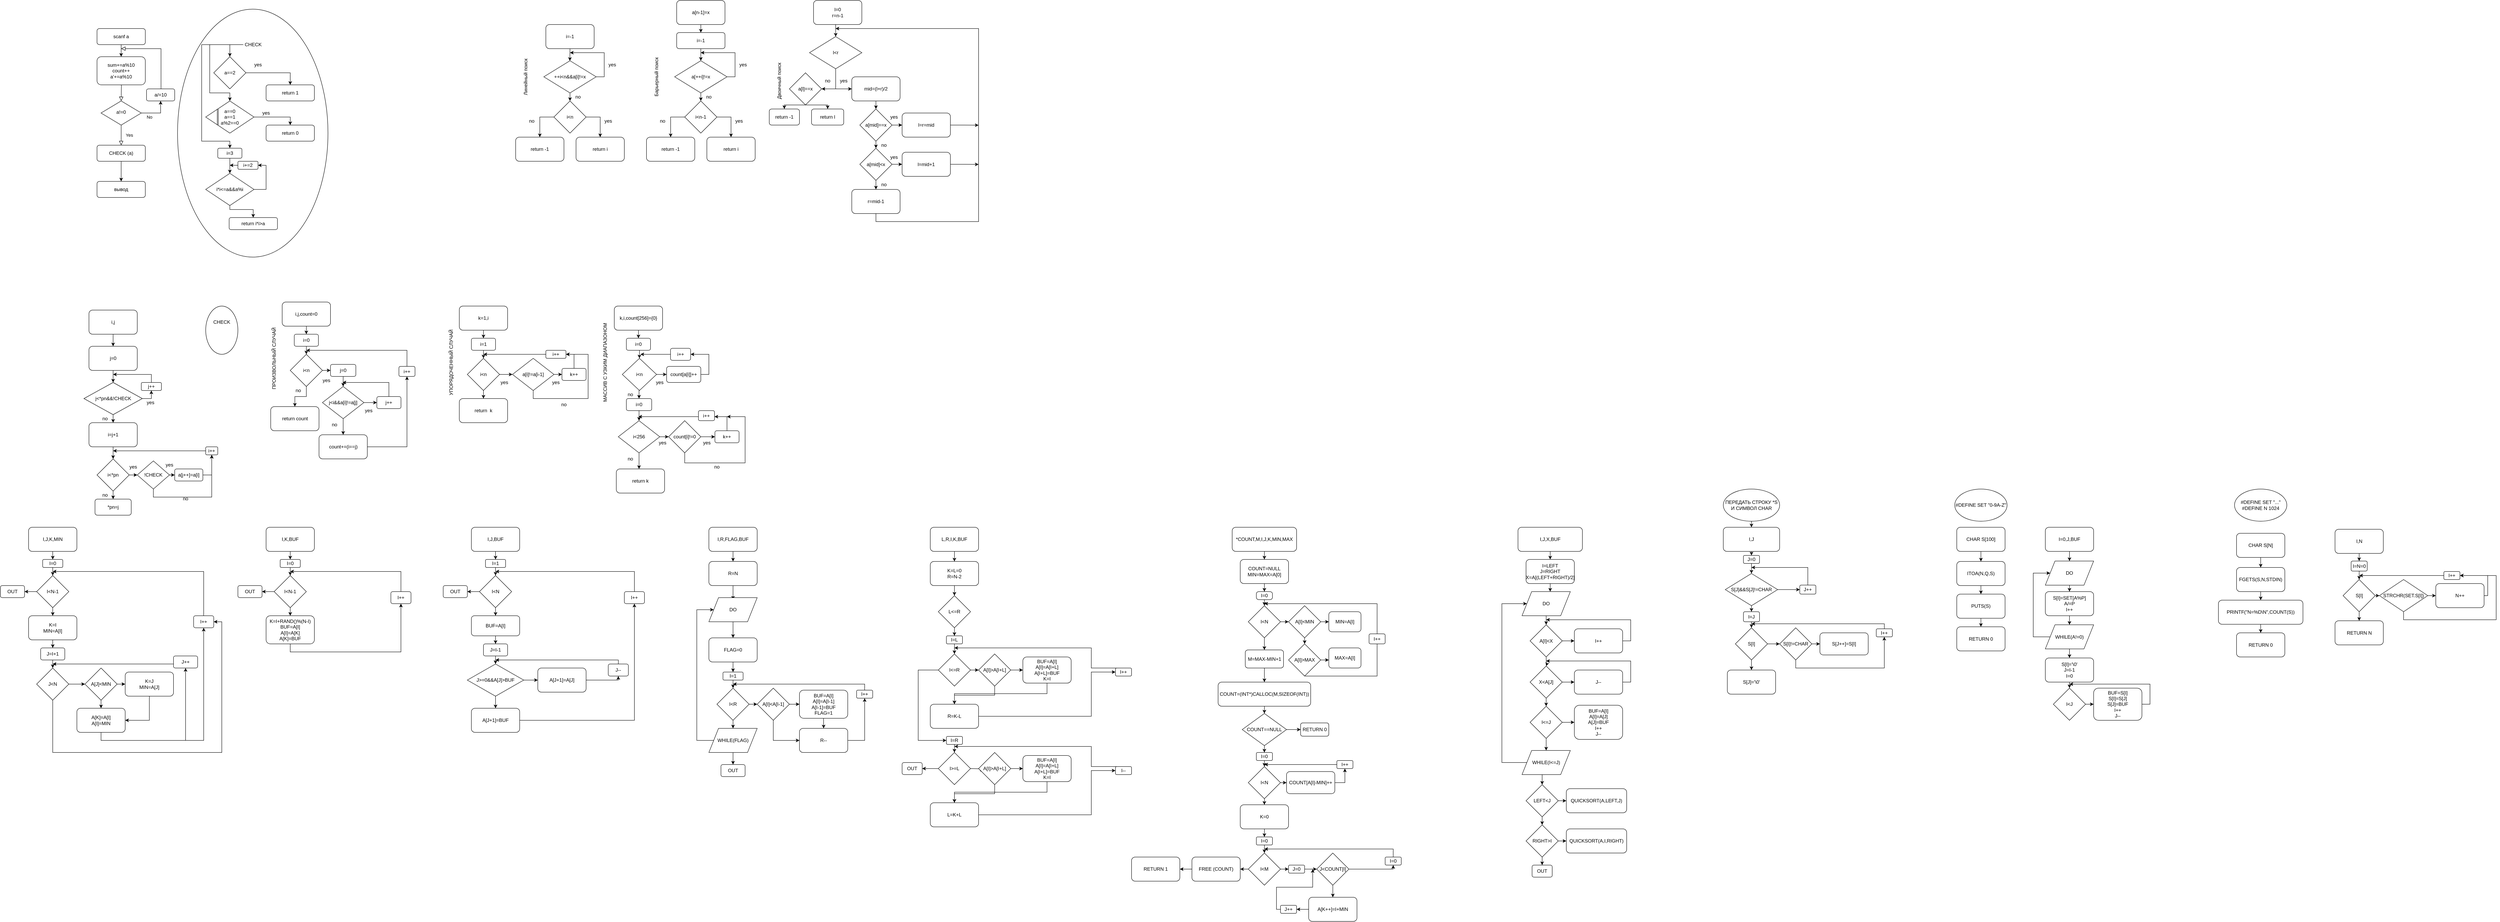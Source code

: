 <mxfile version="12.5.5" type="github">
  <diagram id="C5RBs43oDa-KdzZeNtuy" name="Page-1">
    <mxGraphModel dx="1979" dy="1863" grid="1" gridSize="10" guides="1" tooltips="1" connect="1" arrows="1" fold="1" page="1" pageScale="1" pageWidth="827" pageHeight="1169" math="0" shadow="0">
      <root>
        <mxCell id="WIyWlLk6GJQsqaUBKTNV-0"/>
        <mxCell id="WIyWlLk6GJQsqaUBKTNV-1" parent="WIyWlLk6GJQsqaUBKTNV-0"/>
        <mxCell id="1_-oNqmLX5B8v5c6DyJ9-129" value="return l" style="rounded=1;whiteSpace=wrap;html=1;" parent="WIyWlLk6GJQsqaUBKTNV-1" vertex="1">
          <mxGeometry x="1935" y="210" width="80" height="40" as="geometry"/>
        </mxCell>
        <mxCell id="1_-oNqmLX5B8v5c6DyJ9-34" value="" style="ellipse;whiteSpace=wrap;html=1;rotation=-90;" parent="WIyWlLk6GJQsqaUBKTNV-1" vertex="1">
          <mxGeometry x="238.63" y="83.13" width="616.5" height="373.75" as="geometry"/>
        </mxCell>
        <mxCell id="WIyWlLk6GJQsqaUBKTNV-2" value="" style="rounded=0;html=1;jettySize=auto;orthogonalLoop=1;fontSize=11;endArrow=block;endFill=0;endSize=8;strokeWidth=1;shadow=0;labelBackgroundColor=none;edgeStyle=orthogonalEdgeStyle;" parent="WIyWlLk6GJQsqaUBKTNV-1" target="WIyWlLk6GJQsqaUBKTNV-6" edge="1">
          <mxGeometry relative="1" as="geometry">
            <mxPoint x="220" y="120" as="sourcePoint"/>
          </mxGeometry>
        </mxCell>
        <mxCell id="WIyWlLk6GJQsqaUBKTNV-4" value="Yes" style="rounded=0;html=1;jettySize=auto;orthogonalLoop=1;fontSize=11;endArrow=block;endFill=0;endSize=8;strokeWidth=1;shadow=0;labelBackgroundColor=none;edgeStyle=orthogonalEdgeStyle;entryX=0.5;entryY=0;entryDx=0;entryDy=0;entryPerimeter=0;" parent="WIyWlLk6GJQsqaUBKTNV-1" source="WIyWlLk6GJQsqaUBKTNV-6" target="1_-oNqmLX5B8v5c6DyJ9-2" edge="1">
          <mxGeometry y="20" relative="1" as="geometry">
            <mxPoint as="offset"/>
            <mxPoint x="220" y="290" as="targetPoint"/>
          </mxGeometry>
        </mxCell>
        <mxCell id="WIyWlLk6GJQsqaUBKTNV-5" value="No" style="edgeStyle=orthogonalEdgeStyle;rounded=0;html=1;jettySize=auto;orthogonalLoop=1;fontSize=11;endArrow=block;endFill=0;endSize=8;strokeWidth=1;shadow=0;labelBackgroundColor=none;" parent="WIyWlLk6GJQsqaUBKTNV-1" edge="1">
          <mxGeometry x="-0.904" y="76" relative="1" as="geometry">
            <mxPoint x="47" y="70" as="offset"/>
            <mxPoint x="329" y="160" as="sourcePoint"/>
            <mxPoint x="220" y="60" as="targetPoint"/>
            <Array as="points">
              <mxPoint x="319" y="160"/>
              <mxPoint x="319" y="60"/>
            </Array>
          </mxGeometry>
        </mxCell>
        <mxCell id="1_-oNqmLX5B8v5c6DyJ9-8" value="" style="edgeStyle=orthogonalEdgeStyle;rounded=0;orthogonalLoop=1;jettySize=auto;html=1;entryX=0.5;entryY=1;entryDx=0;entryDy=0;" parent="WIyWlLk6GJQsqaUBKTNV-1" source="WIyWlLk6GJQsqaUBKTNV-6" target="1_-oNqmLX5B8v5c6DyJ9-9" edge="1">
          <mxGeometry relative="1" as="geometry">
            <mxPoint x="310" y="210" as="targetPoint"/>
          </mxGeometry>
        </mxCell>
        <mxCell id="WIyWlLk6GJQsqaUBKTNV-6" value="a!=0" style="rhombus;whiteSpace=wrap;html=1;shadow=0;fontFamily=Helvetica;fontSize=12;align=center;strokeWidth=1;spacing=6;spacingTop=-4;" parent="WIyWlLk6GJQsqaUBKTNV-1" vertex="1">
          <mxGeometry x="170" y="190" width="100" height="60" as="geometry"/>
        </mxCell>
        <mxCell id="1_-oNqmLX5B8v5c6DyJ9-3" style="edgeStyle=orthogonalEdgeStyle;rounded=0;orthogonalLoop=1;jettySize=auto;html=1;exitX=0.5;exitY=1;exitDx=0;exitDy=0;entryX=0.5;entryY=0;entryDx=0;entryDy=0;" parent="WIyWlLk6GJQsqaUBKTNV-1" source="1_-oNqmLX5B8v5c6DyJ9-0" target="1_-oNqmLX5B8v5c6DyJ9-1" edge="1">
          <mxGeometry relative="1" as="geometry"/>
        </mxCell>
        <mxCell id="1_-oNqmLX5B8v5c6DyJ9-0" value="scanf a" style="rounded=1;whiteSpace=wrap;html=1;fontSize=12;glass=0;strokeWidth=1;shadow=0;" parent="WIyWlLk6GJQsqaUBKTNV-1" vertex="1">
          <mxGeometry x="160" y="10" width="120" height="40" as="geometry"/>
        </mxCell>
        <mxCell id="1_-oNqmLX5B8v5c6DyJ9-1" value="sum+=a%10&lt;br&gt;count++&lt;br&gt;a&#39;+=a%10" style="rounded=1;whiteSpace=wrap;html=1;fontSize=12;glass=0;strokeWidth=1;shadow=0;" parent="WIyWlLk6GJQsqaUBKTNV-1" vertex="1">
          <mxGeometry x="160" y="80" width="120" height="70" as="geometry"/>
        </mxCell>
        <mxCell id="1_-oNqmLX5B8v5c6DyJ9-12" style="edgeStyle=orthogonalEdgeStyle;rounded=0;orthogonalLoop=1;jettySize=auto;html=1;exitX=0.5;exitY=1;exitDx=0;exitDy=0;" parent="WIyWlLk6GJQsqaUBKTNV-1" source="1_-oNqmLX5B8v5c6DyJ9-2" target="1_-oNqmLX5B8v5c6DyJ9-11" edge="1">
          <mxGeometry relative="1" as="geometry"/>
        </mxCell>
        <mxCell id="1_-oNqmLX5B8v5c6DyJ9-2" value="CHECK (a)" style="rounded=1;whiteSpace=wrap;html=1;" parent="WIyWlLk6GJQsqaUBKTNV-1" vertex="1">
          <mxGeometry x="160" y="300" width="120" height="40" as="geometry"/>
        </mxCell>
        <mxCell id="1_-oNqmLX5B8v5c6DyJ9-9" value="a/=10" style="rounded=1;whiteSpace=wrap;html=1;" parent="WIyWlLk6GJQsqaUBKTNV-1" vertex="1">
          <mxGeometry x="283" y="160" width="70" height="30" as="geometry"/>
        </mxCell>
        <mxCell id="1_-oNqmLX5B8v5c6DyJ9-11" value="вывод" style="rounded=1;whiteSpace=wrap;html=1;" parent="WIyWlLk6GJQsqaUBKTNV-1" vertex="1">
          <mxGeometry x="160" y="390" width="120" height="40" as="geometry"/>
        </mxCell>
        <mxCell id="1_-oNqmLX5B8v5c6DyJ9-14" style="edgeStyle=orthogonalEdgeStyle;rounded=0;orthogonalLoop=1;jettySize=auto;html=1;exitX=1;exitY=0.5;exitDx=0;exitDy=0;entryX=0.5;entryY=0;entryDx=0;entryDy=0;" parent="WIyWlLk6GJQsqaUBKTNV-1" source="1_-oNqmLX5B8v5c6DyJ9-13" target="1_-oNqmLX5B8v5c6DyJ9-17" edge="1">
          <mxGeometry relative="1" as="geometry">
            <mxPoint x="630" y="120" as="targetPoint"/>
          </mxGeometry>
        </mxCell>
        <mxCell id="1_-oNqmLX5B8v5c6DyJ9-13" value="a==2" style="rhombus;whiteSpace=wrap;html=1;" parent="WIyWlLk6GJQsqaUBKTNV-1" vertex="1">
          <mxGeometry x="450" y="80" width="80" height="80" as="geometry"/>
        </mxCell>
        <mxCell id="1_-oNqmLX5B8v5c6DyJ9-17" value="return 1" style="rounded=1;whiteSpace=wrap;html=1;" parent="WIyWlLk6GJQsqaUBKTNV-1" vertex="1">
          <mxGeometry x="580" y="150" width="120" height="40" as="geometry"/>
        </mxCell>
        <mxCell id="1_-oNqmLX5B8v5c6DyJ9-19" value="yes" style="text;html=1;strokeColor=none;fillColor=none;align=center;verticalAlign=middle;whiteSpace=wrap;rounded=0;" parent="WIyWlLk6GJQsqaUBKTNV-1" vertex="1">
          <mxGeometry x="540" y="90" width="40" height="20" as="geometry"/>
        </mxCell>
        <mxCell id="1_-oNqmLX5B8v5c6DyJ9-28" style="edgeStyle=orthogonalEdgeStyle;rounded=0;orthogonalLoop=1;jettySize=auto;html=1;exitX=1;exitY=0.5;exitDx=0;exitDy=0;entryX=0.5;entryY=0;entryDx=0;entryDy=0;" parent="WIyWlLk6GJQsqaUBKTNV-1" source="1_-oNqmLX5B8v5c6DyJ9-21" target="1_-oNqmLX5B8v5c6DyJ9-29" edge="1">
          <mxGeometry relative="1" as="geometry">
            <mxPoint x="640.0" y="230.167" as="targetPoint"/>
          </mxGeometry>
        </mxCell>
        <mxCell id="1_-oNqmLX5B8v5c6DyJ9-21" value="a==0&lt;br&gt;a==1&lt;br&gt;a%2==0" style="rhombus;whiteSpace=wrap;html=1;" parent="WIyWlLk6GJQsqaUBKTNV-1" vertex="1">
          <mxGeometry x="430" y="190" width="120" height="80" as="geometry"/>
        </mxCell>
        <mxCell id="1_-oNqmLX5B8v5c6DyJ9-24" value="" style="shape=link;html=1;width=2.5;entryX=0;entryY=0;entryDx=0;entryDy=0;exitX=0;exitY=1;exitDx=0;exitDy=0;" parent="WIyWlLk6GJQsqaUBKTNV-1" source="1_-oNqmLX5B8v5c6DyJ9-21" target="1_-oNqmLX5B8v5c6DyJ9-21" edge="1">
          <mxGeometry width="50" height="50" relative="1" as="geometry">
            <mxPoint x="460" y="240" as="sourcePoint"/>
            <mxPoint x="460" y="220" as="targetPoint"/>
          </mxGeometry>
        </mxCell>
        <mxCell id="1_-oNqmLX5B8v5c6DyJ9-29" value="return 0" style="rounded=1;whiteSpace=wrap;html=1;" parent="WIyWlLk6GJQsqaUBKTNV-1" vertex="1">
          <mxGeometry x="580" y="250" width="120" height="40" as="geometry"/>
        </mxCell>
        <mxCell id="1_-oNqmLX5B8v5c6DyJ9-30" value="yes" style="text;html=1;strokeColor=none;fillColor=none;align=center;verticalAlign=middle;whiteSpace=wrap;rounded=0;" parent="WIyWlLk6GJQsqaUBKTNV-1" vertex="1">
          <mxGeometry x="560" y="210" width="40" height="20" as="geometry"/>
        </mxCell>
        <mxCell id="1_-oNqmLX5B8v5c6DyJ9-50" style="edgeStyle=orthogonalEdgeStyle;rounded=0;orthogonalLoop=1;jettySize=auto;html=1;exitX=0;exitY=0.5;exitDx=0;exitDy=0;entryX=0.5;entryY=0;entryDx=0;entryDy=0;" parent="WIyWlLk6GJQsqaUBKTNV-1" source="1_-oNqmLX5B8v5c6DyJ9-35" target="1_-oNqmLX5B8v5c6DyJ9-13" edge="1">
          <mxGeometry relative="1" as="geometry"/>
        </mxCell>
        <mxCell id="1_-oNqmLX5B8v5c6DyJ9-51" style="edgeStyle=orthogonalEdgeStyle;rounded=0;orthogonalLoop=1;jettySize=auto;html=1;exitX=0;exitY=0.5;exitDx=0;exitDy=0;entryX=0.5;entryY=0;entryDx=0;entryDy=0;" parent="WIyWlLk6GJQsqaUBKTNV-1" source="1_-oNqmLX5B8v5c6DyJ9-35" target="1_-oNqmLX5B8v5c6DyJ9-21" edge="1">
          <mxGeometry relative="1" as="geometry">
            <Array as="points">
              <mxPoint x="440" y="50"/>
              <mxPoint x="440" y="170"/>
              <mxPoint x="490" y="170"/>
            </Array>
          </mxGeometry>
        </mxCell>
        <mxCell id="1_-oNqmLX5B8v5c6DyJ9-52" style="edgeStyle=orthogonalEdgeStyle;rounded=0;orthogonalLoop=1;jettySize=auto;html=1;exitX=0;exitY=0.5;exitDx=0;exitDy=0;entryX=0.5;entryY=0;entryDx=0;entryDy=0;" parent="WIyWlLk6GJQsqaUBKTNV-1" source="1_-oNqmLX5B8v5c6DyJ9-35" target="1_-oNqmLX5B8v5c6DyJ9-38" edge="1">
          <mxGeometry relative="1" as="geometry">
            <Array as="points">
              <mxPoint x="420" y="50"/>
              <mxPoint x="420" y="290"/>
              <mxPoint x="490" y="290"/>
            </Array>
          </mxGeometry>
        </mxCell>
        <mxCell id="1_-oNqmLX5B8v5c6DyJ9-35" value="CHECK" style="text;html=1;strokeColor=none;fillColor=none;align=center;verticalAlign=middle;whiteSpace=wrap;rounded=0;" parent="WIyWlLk6GJQsqaUBKTNV-1" vertex="1">
          <mxGeometry x="523.25" y="40" width="50" height="20" as="geometry"/>
        </mxCell>
        <mxCell id="1_-oNqmLX5B8v5c6DyJ9-40" style="edgeStyle=orthogonalEdgeStyle;rounded=0;orthogonalLoop=1;jettySize=auto;html=1;exitX=0.5;exitY=1;exitDx=0;exitDy=0;entryX=0.5;entryY=0;entryDx=0;entryDy=0;" parent="WIyWlLk6GJQsqaUBKTNV-1" source="1_-oNqmLX5B8v5c6DyJ9-38" target="1_-oNqmLX5B8v5c6DyJ9-39" edge="1">
          <mxGeometry relative="1" as="geometry"/>
        </mxCell>
        <mxCell id="1_-oNqmLX5B8v5c6DyJ9-38" value="i=3" style="rounded=1;whiteSpace=wrap;html=1;" parent="WIyWlLk6GJQsqaUBKTNV-1" vertex="1">
          <mxGeometry x="460" y="307.5" width="60" height="25" as="geometry"/>
        </mxCell>
        <mxCell id="1_-oNqmLX5B8v5c6DyJ9-49" style="edgeStyle=orthogonalEdgeStyle;rounded=0;orthogonalLoop=1;jettySize=auto;html=1;exitX=0.5;exitY=1;exitDx=0;exitDy=0;" parent="WIyWlLk6GJQsqaUBKTNV-1" source="1_-oNqmLX5B8v5c6DyJ9-39" target="1_-oNqmLX5B8v5c6DyJ9-48" edge="1">
          <mxGeometry relative="1" as="geometry">
            <Array as="points">
              <mxPoint x="490" y="460"/>
              <mxPoint x="548" y="460"/>
            </Array>
          </mxGeometry>
        </mxCell>
        <mxCell id="1_-oNqmLX5B8v5c6DyJ9-39" value="i*i&amp;lt;=a&amp;amp;&amp;amp;a%i" style="rhombus;whiteSpace=wrap;html=1;" parent="WIyWlLk6GJQsqaUBKTNV-1" vertex="1">
          <mxGeometry x="430" y="370" width="120" height="80" as="geometry"/>
        </mxCell>
        <mxCell id="1_-oNqmLX5B8v5c6DyJ9-41" style="edgeStyle=orthogonalEdgeStyle;rounded=0;orthogonalLoop=1;jettySize=auto;html=1;exitX=1;exitY=0.5;exitDx=0;exitDy=0;entryX=1;entryY=0.5;entryDx=0;entryDy=0;" parent="WIyWlLk6GJQsqaUBKTNV-1" source="1_-oNqmLX5B8v5c6DyJ9-39" target="1_-oNqmLX5B8v5c6DyJ9-42" edge="1">
          <mxGeometry relative="1" as="geometry">
            <mxPoint x="490" y="350" as="targetPoint"/>
            <Array as="points">
              <mxPoint x="580" y="410"/>
              <mxPoint x="580" y="350"/>
            </Array>
          </mxGeometry>
        </mxCell>
        <mxCell id="1_-oNqmLX5B8v5c6DyJ9-43" style="edgeStyle=orthogonalEdgeStyle;rounded=0;orthogonalLoop=1;jettySize=auto;html=1;exitX=0;exitY=0.5;exitDx=0;exitDy=0;" parent="WIyWlLk6GJQsqaUBKTNV-1" source="1_-oNqmLX5B8v5c6DyJ9-42" edge="1">
          <mxGeometry relative="1" as="geometry">
            <mxPoint x="489.667" y="350.333" as="targetPoint"/>
          </mxGeometry>
        </mxCell>
        <mxCell id="1_-oNqmLX5B8v5c6DyJ9-42" value="i+=2" style="rounded=1;whiteSpace=wrap;html=1;" parent="WIyWlLk6GJQsqaUBKTNV-1" vertex="1">
          <mxGeometry x="510" y="340" width="50" height="20" as="geometry"/>
        </mxCell>
        <mxCell id="1_-oNqmLX5B8v5c6DyJ9-48" value="return i*i&amp;gt;a" style="rounded=1;whiteSpace=wrap;html=1;" parent="WIyWlLk6GJQsqaUBKTNV-1" vertex="1">
          <mxGeometry x="488.25" y="480" width="120" height="30" as="geometry"/>
        </mxCell>
        <mxCell id="1_-oNqmLX5B8v5c6DyJ9-57" style="edgeStyle=orthogonalEdgeStyle;rounded=0;orthogonalLoop=1;jettySize=auto;html=1;exitX=0.5;exitY=1;exitDx=0;exitDy=0;" parent="WIyWlLk6GJQsqaUBKTNV-1" source="1_-oNqmLX5B8v5c6DyJ9-53" edge="1">
          <mxGeometry relative="1" as="geometry">
            <mxPoint x="1334.667" y="90.333" as="targetPoint"/>
          </mxGeometry>
        </mxCell>
        <mxCell id="1_-oNqmLX5B8v5c6DyJ9-53" value="i=-1" style="rounded=1;whiteSpace=wrap;html=1;" parent="WIyWlLk6GJQsqaUBKTNV-1" vertex="1">
          <mxGeometry x="1275" width="120" height="60" as="geometry"/>
        </mxCell>
        <mxCell id="1_-oNqmLX5B8v5c6DyJ9-58" style="edgeStyle=orthogonalEdgeStyle;rounded=0;orthogonalLoop=1;jettySize=auto;html=1;exitX=0.5;exitY=1;exitDx=0;exitDy=0;entryX=0.5;entryY=0;entryDx=0;entryDy=0;" parent="WIyWlLk6GJQsqaUBKTNV-1" source="1_-oNqmLX5B8v5c6DyJ9-54" target="1_-oNqmLX5B8v5c6DyJ9-59" edge="1">
          <mxGeometry relative="1" as="geometry"/>
        </mxCell>
        <mxCell id="1_-oNqmLX5B8v5c6DyJ9-54" value="++i&amp;lt;n&amp;amp;&amp;amp;a[i]!=x" style="rhombus;whiteSpace=wrap;html=1;" parent="WIyWlLk6GJQsqaUBKTNV-1" vertex="1">
          <mxGeometry x="1270" y="90" width="130" height="80" as="geometry"/>
        </mxCell>
        <mxCell id="1_-oNqmLX5B8v5c6DyJ9-55" value="return -1" style="rounded=1;whiteSpace=wrap;html=1;" parent="WIyWlLk6GJQsqaUBKTNV-1" vertex="1">
          <mxGeometry x="1200" y="280" width="120" height="60" as="geometry"/>
        </mxCell>
        <mxCell id="1_-oNqmLX5B8v5c6DyJ9-56" style="edgeStyle=orthogonalEdgeStyle;rounded=0;orthogonalLoop=1;jettySize=auto;html=1;exitX=1;exitY=0.5;exitDx=0;exitDy=0;" parent="WIyWlLk6GJQsqaUBKTNV-1" source="1_-oNqmLX5B8v5c6DyJ9-54" edge="1">
          <mxGeometry relative="1" as="geometry">
            <mxPoint x="1335" y="70" as="targetPoint"/>
            <Array as="points">
              <mxPoint x="1420" y="130"/>
              <mxPoint x="1420" y="70"/>
              <mxPoint x="1335" y="70"/>
            </Array>
          </mxGeometry>
        </mxCell>
        <mxCell id="1_-oNqmLX5B8v5c6DyJ9-60" style="edgeStyle=orthogonalEdgeStyle;rounded=0;orthogonalLoop=1;jettySize=auto;html=1;exitX=1;exitY=0.5;exitDx=0;exitDy=0;entryX=0.5;entryY=0;entryDx=0;entryDy=0;" parent="WIyWlLk6GJQsqaUBKTNV-1" source="1_-oNqmLX5B8v5c6DyJ9-59" target="1_-oNqmLX5B8v5c6DyJ9-61" edge="1">
          <mxGeometry relative="1" as="geometry">
            <mxPoint x="1530" y="290" as="targetPoint"/>
          </mxGeometry>
        </mxCell>
        <mxCell id="1_-oNqmLX5B8v5c6DyJ9-62" style="edgeStyle=orthogonalEdgeStyle;rounded=0;orthogonalLoop=1;jettySize=auto;html=1;exitX=0;exitY=0.5;exitDx=0;exitDy=0;entryX=0.5;entryY=0;entryDx=0;entryDy=0;" parent="WIyWlLk6GJQsqaUBKTNV-1" source="1_-oNqmLX5B8v5c6DyJ9-59" target="1_-oNqmLX5B8v5c6DyJ9-55" edge="1">
          <mxGeometry relative="1" as="geometry"/>
        </mxCell>
        <mxCell id="1_-oNqmLX5B8v5c6DyJ9-59" value="i&amp;lt;n" style="rhombus;whiteSpace=wrap;html=1;" parent="WIyWlLk6GJQsqaUBKTNV-1" vertex="1">
          <mxGeometry x="1295" y="190" width="80" height="80" as="geometry"/>
        </mxCell>
        <mxCell id="1_-oNqmLX5B8v5c6DyJ9-61" value="return i" style="rounded=1;whiteSpace=wrap;html=1;" parent="WIyWlLk6GJQsqaUBKTNV-1" vertex="1">
          <mxGeometry x="1350" y="280" width="120" height="60" as="geometry"/>
        </mxCell>
        <mxCell id="1_-oNqmLX5B8v5c6DyJ9-63" value="yes" style="text;html=1;strokeColor=none;fillColor=none;align=center;verticalAlign=middle;whiteSpace=wrap;rounded=0;" parent="WIyWlLk6GJQsqaUBKTNV-1" vertex="1">
          <mxGeometry x="1410" y="230" width="40" height="20" as="geometry"/>
        </mxCell>
        <mxCell id="1_-oNqmLX5B8v5c6DyJ9-64" value="no" style="text;html=1;strokeColor=none;fillColor=none;align=center;verticalAlign=middle;whiteSpace=wrap;rounded=0;" parent="WIyWlLk6GJQsqaUBKTNV-1" vertex="1">
          <mxGeometry x="1219.67" y="230" width="40" height="20" as="geometry"/>
        </mxCell>
        <mxCell id="1_-oNqmLX5B8v5c6DyJ9-65" value="yes" style="text;html=1;strokeColor=none;fillColor=none;align=center;verticalAlign=middle;whiteSpace=wrap;rounded=0;" parent="WIyWlLk6GJQsqaUBKTNV-1" vertex="1">
          <mxGeometry x="1420" y="90" width="40" height="20" as="geometry"/>
        </mxCell>
        <mxCell id="1_-oNqmLX5B8v5c6DyJ9-66" value="no" style="text;html=1;strokeColor=none;fillColor=none;align=center;verticalAlign=middle;whiteSpace=wrap;rounded=0;" parent="WIyWlLk6GJQsqaUBKTNV-1" vertex="1">
          <mxGeometry x="1335" y="170" width="40" height="20" as="geometry"/>
        </mxCell>
        <mxCell id="1_-oNqmLX5B8v5c6DyJ9-67" value="Линейный поиск" style="text;html=1;strokeColor=none;fillColor=none;align=center;verticalAlign=middle;whiteSpace=wrap;rounded=0;rotation=-90;" parent="WIyWlLk6GJQsqaUBKTNV-1" vertex="1">
          <mxGeometry x="1155" y="120" width="140" height="20" as="geometry"/>
        </mxCell>
        <mxCell id="1_-oNqmLX5B8v5c6DyJ9-85" style="edgeStyle=orthogonalEdgeStyle;rounded=0;orthogonalLoop=1;jettySize=auto;html=1;exitX=0.5;exitY=1;exitDx=0;exitDy=0;entryX=0.5;entryY=0;entryDx=0;entryDy=0;" parent="WIyWlLk6GJQsqaUBKTNV-1" source="1_-oNqmLX5B8v5c6DyJ9-69" target="1_-oNqmLX5B8v5c6DyJ9-83" edge="1">
          <mxGeometry relative="1" as="geometry"/>
        </mxCell>
        <mxCell id="1_-oNqmLX5B8v5c6DyJ9-69" value="a[n-1]=x" style="rounded=1;whiteSpace=wrap;html=1;" parent="WIyWlLk6GJQsqaUBKTNV-1" vertex="1">
          <mxGeometry x="1600" y="-60" width="120" height="60" as="geometry"/>
        </mxCell>
        <mxCell id="1_-oNqmLX5B8v5c6DyJ9-70" style="edgeStyle=orthogonalEdgeStyle;rounded=0;orthogonalLoop=1;jettySize=auto;html=1;exitX=0.5;exitY=1;exitDx=0;exitDy=0;entryX=0.5;entryY=0;entryDx=0;entryDy=0;" parent="WIyWlLk6GJQsqaUBKTNV-1" source="1_-oNqmLX5B8v5c6DyJ9-71" target="1_-oNqmLX5B8v5c6DyJ9-76" edge="1">
          <mxGeometry relative="1" as="geometry"/>
        </mxCell>
        <mxCell id="1_-oNqmLX5B8v5c6DyJ9-71" value="a[++i]!=x" style="rhombus;whiteSpace=wrap;html=1;" parent="WIyWlLk6GJQsqaUBKTNV-1" vertex="1">
          <mxGeometry x="1595" y="90" width="130" height="80" as="geometry"/>
        </mxCell>
        <mxCell id="1_-oNqmLX5B8v5c6DyJ9-72" value="return -1" style="rounded=1;whiteSpace=wrap;html=1;" parent="WIyWlLk6GJQsqaUBKTNV-1" vertex="1">
          <mxGeometry x="1525" y="280" width="120" height="60" as="geometry"/>
        </mxCell>
        <mxCell id="1_-oNqmLX5B8v5c6DyJ9-73" style="edgeStyle=orthogonalEdgeStyle;rounded=0;orthogonalLoop=1;jettySize=auto;html=1;exitX=1;exitY=0.5;exitDx=0;exitDy=0;" parent="WIyWlLk6GJQsqaUBKTNV-1" source="1_-oNqmLX5B8v5c6DyJ9-71" edge="1">
          <mxGeometry relative="1" as="geometry">
            <mxPoint x="1659.667" y="70.333" as="targetPoint"/>
            <Array as="points">
              <mxPoint x="1745" y="130"/>
              <mxPoint x="1745" y="70"/>
              <mxPoint x="1660" y="70"/>
            </Array>
          </mxGeometry>
        </mxCell>
        <mxCell id="1_-oNqmLX5B8v5c6DyJ9-74" style="edgeStyle=orthogonalEdgeStyle;rounded=0;orthogonalLoop=1;jettySize=auto;html=1;exitX=1;exitY=0.5;exitDx=0;exitDy=0;entryX=0.5;entryY=0;entryDx=0;entryDy=0;" parent="WIyWlLk6GJQsqaUBKTNV-1" source="1_-oNqmLX5B8v5c6DyJ9-76" target="1_-oNqmLX5B8v5c6DyJ9-77" edge="1">
          <mxGeometry relative="1" as="geometry">
            <mxPoint x="1855" y="290" as="targetPoint"/>
          </mxGeometry>
        </mxCell>
        <mxCell id="1_-oNqmLX5B8v5c6DyJ9-75" style="edgeStyle=orthogonalEdgeStyle;rounded=0;orthogonalLoop=1;jettySize=auto;html=1;exitX=0;exitY=0.5;exitDx=0;exitDy=0;entryX=0.5;entryY=0;entryDx=0;entryDy=0;" parent="WIyWlLk6GJQsqaUBKTNV-1" source="1_-oNqmLX5B8v5c6DyJ9-76" target="1_-oNqmLX5B8v5c6DyJ9-72" edge="1">
          <mxGeometry relative="1" as="geometry"/>
        </mxCell>
        <mxCell id="1_-oNqmLX5B8v5c6DyJ9-76" value="i&amp;lt;n-1" style="rhombus;whiteSpace=wrap;html=1;" parent="WIyWlLk6GJQsqaUBKTNV-1" vertex="1">
          <mxGeometry x="1620" y="190" width="80" height="80" as="geometry"/>
        </mxCell>
        <mxCell id="1_-oNqmLX5B8v5c6DyJ9-77" value="return i" style="rounded=1;whiteSpace=wrap;html=1;" parent="WIyWlLk6GJQsqaUBKTNV-1" vertex="1">
          <mxGeometry x="1675" y="280" width="120" height="60" as="geometry"/>
        </mxCell>
        <mxCell id="1_-oNqmLX5B8v5c6DyJ9-78" value="yes" style="text;html=1;strokeColor=none;fillColor=none;align=center;verticalAlign=middle;whiteSpace=wrap;rounded=0;" parent="WIyWlLk6GJQsqaUBKTNV-1" vertex="1">
          <mxGeometry x="1735" y="230" width="40" height="20" as="geometry"/>
        </mxCell>
        <mxCell id="1_-oNqmLX5B8v5c6DyJ9-79" value="no" style="text;html=1;strokeColor=none;fillColor=none;align=center;verticalAlign=middle;whiteSpace=wrap;rounded=0;" parent="WIyWlLk6GJQsqaUBKTNV-1" vertex="1">
          <mxGeometry x="1544.67" y="230" width="40" height="20" as="geometry"/>
        </mxCell>
        <mxCell id="1_-oNqmLX5B8v5c6DyJ9-80" value="yes" style="text;html=1;strokeColor=none;fillColor=none;align=center;verticalAlign=middle;whiteSpace=wrap;rounded=0;" parent="WIyWlLk6GJQsqaUBKTNV-1" vertex="1">
          <mxGeometry x="1745" y="90" width="40" height="20" as="geometry"/>
        </mxCell>
        <mxCell id="1_-oNqmLX5B8v5c6DyJ9-81" value="no" style="text;html=1;strokeColor=none;fillColor=none;align=center;verticalAlign=middle;whiteSpace=wrap;rounded=0;" parent="WIyWlLk6GJQsqaUBKTNV-1" vertex="1">
          <mxGeometry x="1660" y="170" width="40" height="20" as="geometry"/>
        </mxCell>
        <mxCell id="1_-oNqmLX5B8v5c6DyJ9-82" value="Барьерный поиск" style="text;html=1;strokeColor=none;fillColor=none;align=center;verticalAlign=middle;whiteSpace=wrap;rounded=0;rotation=-90;" parent="WIyWlLk6GJQsqaUBKTNV-1" vertex="1">
          <mxGeometry x="1480" y="120" width="140" height="20" as="geometry"/>
        </mxCell>
        <mxCell id="1_-oNqmLX5B8v5c6DyJ9-86" style="edgeStyle=orthogonalEdgeStyle;rounded=0;orthogonalLoop=1;jettySize=auto;html=1;exitX=0.5;exitY=1;exitDx=0;exitDy=0;entryX=0.5;entryY=0;entryDx=0;entryDy=0;" parent="WIyWlLk6GJQsqaUBKTNV-1" source="1_-oNqmLX5B8v5c6DyJ9-83" target="1_-oNqmLX5B8v5c6DyJ9-71" edge="1">
          <mxGeometry relative="1" as="geometry"/>
        </mxCell>
        <mxCell id="1_-oNqmLX5B8v5c6DyJ9-83" value="i=-1" style="rounded=1;whiteSpace=wrap;html=1;" parent="WIyWlLk6GJQsqaUBKTNV-1" vertex="1">
          <mxGeometry x="1600" y="20" width="120" height="40" as="geometry"/>
        </mxCell>
        <mxCell id="1_-oNqmLX5B8v5c6DyJ9-87" style="edgeStyle=orthogonalEdgeStyle;rounded=0;orthogonalLoop=1;jettySize=auto;html=1;exitX=0.5;exitY=1;exitDx=0;exitDy=0;entryX=0.5;entryY=0;entryDx=0;entryDy=0;" parent="WIyWlLk6GJQsqaUBKTNV-1" source="1_-oNqmLX5B8v5c6DyJ9-88" target="1_-oNqmLX5B8v5c6DyJ9-90" edge="1">
          <mxGeometry relative="1" as="geometry">
            <mxPoint x="1999.667" y="20.333" as="targetPoint"/>
          </mxGeometry>
        </mxCell>
        <mxCell id="1_-oNqmLX5B8v5c6DyJ9-88" value="l=0&lt;br&gt;r=n-1" style="rounded=1;whiteSpace=wrap;html=1;" parent="WIyWlLk6GJQsqaUBKTNV-1" vertex="1">
          <mxGeometry x="1940" y="-60" width="120" height="60" as="geometry"/>
        </mxCell>
        <mxCell id="1_-oNqmLX5B8v5c6DyJ9-89" style="edgeStyle=orthogonalEdgeStyle;rounded=0;orthogonalLoop=1;jettySize=auto;html=1;exitX=0.5;exitY=1;exitDx=0;exitDy=0;entryX=0;entryY=0.5;entryDx=0;entryDy=0;" parent="WIyWlLk6GJQsqaUBKTNV-1" source="1_-oNqmLX5B8v5c6DyJ9-90" target="1_-oNqmLX5B8v5c6DyJ9-104" edge="1">
          <mxGeometry relative="1" as="geometry">
            <mxPoint x="1999.667" y="190.333" as="targetPoint"/>
            <Array as="points"/>
          </mxGeometry>
        </mxCell>
        <mxCell id="1_-oNqmLX5B8v5c6DyJ9-127" style="edgeStyle=orthogonalEdgeStyle;rounded=0;orthogonalLoop=1;jettySize=auto;html=1;exitX=0.5;exitY=1;exitDx=0;exitDy=0;entryX=1;entryY=0.5;entryDx=0;entryDy=0;" parent="WIyWlLk6GJQsqaUBKTNV-1" source="1_-oNqmLX5B8v5c6DyJ9-90" target="1_-oNqmLX5B8v5c6DyJ9-126" edge="1">
          <mxGeometry relative="1" as="geometry"/>
        </mxCell>
        <mxCell id="1_-oNqmLX5B8v5c6DyJ9-90" value="l&amp;lt;r" style="rhombus;whiteSpace=wrap;html=1;" parent="WIyWlLk6GJQsqaUBKTNV-1" vertex="1">
          <mxGeometry x="1930" y="30" width="130" height="80" as="geometry"/>
        </mxCell>
        <mxCell id="1_-oNqmLX5B8v5c6DyJ9-99" value="yes" style="text;html=1;strokeColor=none;fillColor=none;align=center;verticalAlign=middle;whiteSpace=wrap;rounded=0;" parent="WIyWlLk6GJQsqaUBKTNV-1" vertex="1">
          <mxGeometry x="1995" y="130" width="40" height="20" as="geometry"/>
        </mxCell>
        <mxCell id="1_-oNqmLX5B8v5c6DyJ9-101" value="Двоичный поиск" style="text;html=1;strokeColor=none;fillColor=none;align=center;verticalAlign=middle;whiteSpace=wrap;rounded=0;rotation=-90;" parent="WIyWlLk6GJQsqaUBKTNV-1" vertex="1">
          <mxGeometry x="1785" y="130" width="140" height="20" as="geometry"/>
        </mxCell>
        <mxCell id="1_-oNqmLX5B8v5c6DyJ9-108" style="edgeStyle=orthogonalEdgeStyle;rounded=0;orthogonalLoop=1;jettySize=auto;html=1;exitX=0.5;exitY=1;exitDx=0;exitDy=0;entryX=0.5;entryY=0;entryDx=0;entryDy=0;" parent="WIyWlLk6GJQsqaUBKTNV-1" source="1_-oNqmLX5B8v5c6DyJ9-104" target="1_-oNqmLX5B8v5c6DyJ9-105" edge="1">
          <mxGeometry relative="1" as="geometry"/>
        </mxCell>
        <mxCell id="1_-oNqmLX5B8v5c6DyJ9-104" value="mid=(l+r)/2" style="rounded=1;whiteSpace=wrap;html=1;" parent="WIyWlLk6GJQsqaUBKTNV-1" vertex="1">
          <mxGeometry x="2035" y="130" width="120" height="60" as="geometry"/>
        </mxCell>
        <mxCell id="1_-oNqmLX5B8v5c6DyJ9-111" style="edgeStyle=orthogonalEdgeStyle;rounded=0;orthogonalLoop=1;jettySize=auto;html=1;exitX=1;exitY=0.5;exitDx=0;exitDy=0;entryX=0;entryY=0.5;entryDx=0;entryDy=0;" parent="WIyWlLk6GJQsqaUBKTNV-1" source="1_-oNqmLX5B8v5c6DyJ9-105" target="1_-oNqmLX5B8v5c6DyJ9-109" edge="1">
          <mxGeometry relative="1" as="geometry"/>
        </mxCell>
        <mxCell id="1_-oNqmLX5B8v5c6DyJ9-114" style="edgeStyle=orthogonalEdgeStyle;rounded=0;orthogonalLoop=1;jettySize=auto;html=1;exitX=0.5;exitY=1;exitDx=0;exitDy=0;entryX=0.5;entryY=0;entryDx=0;entryDy=0;" parent="WIyWlLk6GJQsqaUBKTNV-1" source="1_-oNqmLX5B8v5c6DyJ9-105" target="1_-oNqmLX5B8v5c6DyJ9-113" edge="1">
          <mxGeometry relative="1" as="geometry"/>
        </mxCell>
        <mxCell id="1_-oNqmLX5B8v5c6DyJ9-105" value="&lt;span style=&quot;white-space: normal&quot;&gt;a[mid]==x&lt;/span&gt;" style="rhombus;whiteSpace=wrap;html=1;" parent="WIyWlLk6GJQsqaUBKTNV-1" vertex="1">
          <mxGeometry x="2055" y="210" width="80" height="80" as="geometry"/>
        </mxCell>
        <mxCell id="1_-oNqmLX5B8v5c6DyJ9-124" style="edgeStyle=orthogonalEdgeStyle;rounded=0;orthogonalLoop=1;jettySize=auto;html=1;exitX=1;exitY=0.5;exitDx=0;exitDy=0;" parent="WIyWlLk6GJQsqaUBKTNV-1" source="1_-oNqmLX5B8v5c6DyJ9-109" edge="1">
          <mxGeometry relative="1" as="geometry">
            <mxPoint x="2350" y="250.333" as="targetPoint"/>
          </mxGeometry>
        </mxCell>
        <mxCell id="1_-oNqmLX5B8v5c6DyJ9-109" value="l=r=mid" style="rounded=1;whiteSpace=wrap;html=1;" parent="WIyWlLk6GJQsqaUBKTNV-1" vertex="1">
          <mxGeometry x="2160" y="220" width="120" height="60" as="geometry"/>
        </mxCell>
        <mxCell id="1_-oNqmLX5B8v5c6DyJ9-112" value="yes" style="text;html=1;strokeColor=none;fillColor=none;align=center;verticalAlign=middle;whiteSpace=wrap;rounded=0;" parent="WIyWlLk6GJQsqaUBKTNV-1" vertex="1">
          <mxGeometry x="2120" y="220" width="40" height="20" as="geometry"/>
        </mxCell>
        <mxCell id="1_-oNqmLX5B8v5c6DyJ9-117" style="edgeStyle=orthogonalEdgeStyle;rounded=0;orthogonalLoop=1;jettySize=auto;html=1;exitX=1;exitY=0.5;exitDx=0;exitDy=0;entryX=0;entryY=0.5;entryDx=0;entryDy=0;" parent="WIyWlLk6GJQsqaUBKTNV-1" source="1_-oNqmLX5B8v5c6DyJ9-113" target="1_-oNqmLX5B8v5c6DyJ9-116" edge="1">
          <mxGeometry relative="1" as="geometry"/>
        </mxCell>
        <mxCell id="1_-oNqmLX5B8v5c6DyJ9-120" style="edgeStyle=orthogonalEdgeStyle;rounded=0;orthogonalLoop=1;jettySize=auto;html=1;exitX=0.5;exitY=1;exitDx=0;exitDy=0;entryX=0.5;entryY=0;entryDx=0;entryDy=0;" parent="WIyWlLk6GJQsqaUBKTNV-1" source="1_-oNqmLX5B8v5c6DyJ9-113" target="1_-oNqmLX5B8v5c6DyJ9-119" edge="1">
          <mxGeometry relative="1" as="geometry"/>
        </mxCell>
        <mxCell id="1_-oNqmLX5B8v5c6DyJ9-113" value="a[mid]&amp;lt;x" style="rhombus;whiteSpace=wrap;html=1;" parent="WIyWlLk6GJQsqaUBKTNV-1" vertex="1">
          <mxGeometry x="2055" y="307.5" width="80" height="80" as="geometry"/>
        </mxCell>
        <mxCell id="1_-oNqmLX5B8v5c6DyJ9-115" value="no" style="text;html=1;strokeColor=none;fillColor=none;align=center;verticalAlign=middle;whiteSpace=wrap;rounded=0;" parent="WIyWlLk6GJQsqaUBKTNV-1" vertex="1">
          <mxGeometry x="2095" y="290" width="40" height="20" as="geometry"/>
        </mxCell>
        <mxCell id="1_-oNqmLX5B8v5c6DyJ9-123" style="edgeStyle=orthogonalEdgeStyle;rounded=0;orthogonalLoop=1;jettySize=auto;html=1;exitX=1;exitY=0.5;exitDx=0;exitDy=0;" parent="WIyWlLk6GJQsqaUBKTNV-1" source="1_-oNqmLX5B8v5c6DyJ9-116" edge="1">
          <mxGeometry relative="1" as="geometry">
            <mxPoint x="2350" y="347.833" as="targetPoint"/>
          </mxGeometry>
        </mxCell>
        <mxCell id="1_-oNqmLX5B8v5c6DyJ9-116" value="l=mid+1" style="rounded=1;whiteSpace=wrap;html=1;" parent="WIyWlLk6GJQsqaUBKTNV-1" vertex="1">
          <mxGeometry x="2160" y="317.5" width="120" height="60" as="geometry"/>
        </mxCell>
        <mxCell id="1_-oNqmLX5B8v5c6DyJ9-118" value="yes" style="text;html=1;strokeColor=none;fillColor=none;align=center;verticalAlign=middle;whiteSpace=wrap;rounded=0;" parent="WIyWlLk6GJQsqaUBKTNV-1" vertex="1">
          <mxGeometry x="2120" y="320" width="40" height="20" as="geometry"/>
        </mxCell>
        <mxCell id="1_-oNqmLX5B8v5c6DyJ9-122" style="edgeStyle=orthogonalEdgeStyle;rounded=0;orthogonalLoop=1;jettySize=auto;html=1;exitX=0.5;exitY=1;exitDx=0;exitDy=0;" parent="WIyWlLk6GJQsqaUBKTNV-1" source="1_-oNqmLX5B8v5c6DyJ9-119" edge="1">
          <mxGeometry relative="1" as="geometry">
            <mxPoint x="1994.667" y="10" as="targetPoint"/>
            <Array as="points">
              <mxPoint x="2095" y="490"/>
              <mxPoint x="2350" y="490"/>
              <mxPoint x="2350" y="10"/>
            </Array>
          </mxGeometry>
        </mxCell>
        <mxCell id="1_-oNqmLX5B8v5c6DyJ9-119" value="r=mid-1" style="rounded=1;whiteSpace=wrap;html=1;" parent="WIyWlLk6GJQsqaUBKTNV-1" vertex="1">
          <mxGeometry x="2035" y="410" width="120" height="60" as="geometry"/>
        </mxCell>
        <mxCell id="1_-oNqmLX5B8v5c6DyJ9-121" value="no" style="text;html=1;strokeColor=none;fillColor=none;align=center;verticalAlign=middle;whiteSpace=wrap;rounded=0;" parent="WIyWlLk6GJQsqaUBKTNV-1" vertex="1">
          <mxGeometry x="2095" y="387.5" width="40" height="20" as="geometry"/>
        </mxCell>
        <mxCell id="1_-oNqmLX5B8v5c6DyJ9-125" value="return -1" style="rounded=1;whiteSpace=wrap;html=1;" parent="WIyWlLk6GJQsqaUBKTNV-1" vertex="1">
          <mxGeometry x="1830" y="210" width="75" height="40" as="geometry"/>
        </mxCell>
        <mxCell id="1_-oNqmLX5B8v5c6DyJ9-130" style="edgeStyle=orthogonalEdgeStyle;rounded=0;orthogonalLoop=1;jettySize=auto;html=1;exitX=0.5;exitY=1;exitDx=0;exitDy=0;entryX=0.5;entryY=0;entryDx=0;entryDy=0;" parent="WIyWlLk6GJQsqaUBKTNV-1" source="1_-oNqmLX5B8v5c6DyJ9-126" target="1_-oNqmLX5B8v5c6DyJ9-125" edge="1">
          <mxGeometry relative="1" as="geometry">
            <Array as="points">
              <mxPoint x="1867" y="200"/>
            </Array>
          </mxGeometry>
        </mxCell>
        <mxCell id="1_-oNqmLX5B8v5c6DyJ9-131" style="edgeStyle=orthogonalEdgeStyle;rounded=0;orthogonalLoop=1;jettySize=auto;html=1;exitX=0.5;exitY=1;exitDx=0;exitDy=0;" parent="WIyWlLk6GJQsqaUBKTNV-1" source="1_-oNqmLX5B8v5c6DyJ9-126" target="1_-oNqmLX5B8v5c6DyJ9-129" edge="1">
          <mxGeometry relative="1" as="geometry">
            <Array as="points">
              <mxPoint x="1975" y="200"/>
            </Array>
          </mxGeometry>
        </mxCell>
        <mxCell id="1_-oNqmLX5B8v5c6DyJ9-126" value="a[l]==x" style="rhombus;whiteSpace=wrap;html=1;" parent="WIyWlLk6GJQsqaUBKTNV-1" vertex="1">
          <mxGeometry x="1880" y="120" width="80" height="80" as="geometry"/>
        </mxCell>
        <mxCell id="1_-oNqmLX5B8v5c6DyJ9-128" value="no" style="text;html=1;strokeColor=none;fillColor=none;align=center;verticalAlign=middle;whiteSpace=wrap;rounded=0;" parent="WIyWlLk6GJQsqaUBKTNV-1" vertex="1">
          <mxGeometry x="1955" y="130" width="40" height="20" as="geometry"/>
        </mxCell>
        <mxCell id="1_-oNqmLX5B8v5c6DyJ9-136" style="edgeStyle=orthogonalEdgeStyle;rounded=0;orthogonalLoop=1;jettySize=auto;html=1;exitX=0.5;exitY=1;exitDx=0;exitDy=0;entryX=0.5;entryY=0;entryDx=0;entryDy=0;" parent="WIyWlLk6GJQsqaUBKTNV-1" source="1_-oNqmLX5B8v5c6DyJ9-132" target="1_-oNqmLX5B8v5c6DyJ9-134" edge="1">
          <mxGeometry relative="1" as="geometry"/>
        </mxCell>
        <mxCell id="1_-oNqmLX5B8v5c6DyJ9-132" value="i,j" style="rounded=1;whiteSpace=wrap;html=1;" parent="WIyWlLk6GJQsqaUBKTNV-1" vertex="1">
          <mxGeometry x="140" y="710" width="120" height="60" as="geometry"/>
        </mxCell>
        <mxCell id="1_-oNqmLX5B8v5c6DyJ9-137" style="edgeStyle=orthogonalEdgeStyle;rounded=0;orthogonalLoop=1;jettySize=auto;html=1;exitX=1;exitY=0.5;exitDx=0;exitDy=0;" parent="WIyWlLk6GJQsqaUBKTNV-1" source="1_-oNqmLX5B8v5c6DyJ9-138" edge="1">
          <mxGeometry relative="1" as="geometry">
            <mxPoint x="200" y="870" as="targetPoint"/>
            <Array as="points">
              <mxPoint x="295" y="900"/>
              <mxPoint x="295" y="870"/>
            </Array>
          </mxGeometry>
        </mxCell>
        <mxCell id="1_-oNqmLX5B8v5c6DyJ9-145" style="edgeStyle=orthogonalEdgeStyle;rounded=0;orthogonalLoop=1;jettySize=auto;html=1;exitX=0.5;exitY=1;exitDx=0;exitDy=0;entryX=0.5;entryY=0;entryDx=0;entryDy=0;" parent="WIyWlLk6GJQsqaUBKTNV-1" source="1_-oNqmLX5B8v5c6DyJ9-133" target="1_-oNqmLX5B8v5c6DyJ9-142" edge="1">
          <mxGeometry relative="1" as="geometry"/>
        </mxCell>
        <mxCell id="1_-oNqmLX5B8v5c6DyJ9-133" value="j&amp;lt;*pn&amp;amp;&amp;amp;!CHECK" style="rhombus;whiteSpace=wrap;html=1;" parent="WIyWlLk6GJQsqaUBKTNV-1" vertex="1">
          <mxGeometry x="127.5" y="890" width="145" height="80" as="geometry"/>
        </mxCell>
        <mxCell id="1_-oNqmLX5B8v5c6DyJ9-135" style="edgeStyle=orthogonalEdgeStyle;rounded=0;orthogonalLoop=1;jettySize=auto;html=1;exitX=0.5;exitY=1;exitDx=0;exitDy=0;entryX=0.5;entryY=0;entryDx=0;entryDy=0;" parent="WIyWlLk6GJQsqaUBKTNV-1" source="1_-oNqmLX5B8v5c6DyJ9-134" target="1_-oNqmLX5B8v5c6DyJ9-133" edge="1">
          <mxGeometry relative="1" as="geometry"/>
        </mxCell>
        <mxCell id="1_-oNqmLX5B8v5c6DyJ9-134" value="j=0" style="rounded=1;whiteSpace=wrap;html=1;" parent="WIyWlLk6GJQsqaUBKTNV-1" vertex="1">
          <mxGeometry x="140" y="800" width="120" height="60" as="geometry"/>
        </mxCell>
        <mxCell id="1_-oNqmLX5B8v5c6DyJ9-138" value="j++" style="rounded=1;whiteSpace=wrap;html=1;" parent="WIyWlLk6GJQsqaUBKTNV-1" vertex="1">
          <mxGeometry x="270" y="890" width="50" height="20" as="geometry"/>
        </mxCell>
        <mxCell id="1_-oNqmLX5B8v5c6DyJ9-139" style="edgeStyle=orthogonalEdgeStyle;rounded=0;orthogonalLoop=1;jettySize=auto;html=1;exitX=1;exitY=0.5;exitDx=0;exitDy=0;" parent="WIyWlLk6GJQsqaUBKTNV-1" source="1_-oNqmLX5B8v5c6DyJ9-133" target="1_-oNqmLX5B8v5c6DyJ9-138" edge="1">
          <mxGeometry relative="1" as="geometry">
            <mxPoint x="210" y="870" as="targetPoint"/>
            <mxPoint x="280" y="930" as="sourcePoint"/>
          </mxGeometry>
        </mxCell>
        <mxCell id="1_-oNqmLX5B8v5c6DyJ9-146" style="edgeStyle=orthogonalEdgeStyle;rounded=0;orthogonalLoop=1;jettySize=auto;html=1;exitX=0.5;exitY=1;exitDx=0;exitDy=0;entryX=0.5;entryY=0;entryDx=0;entryDy=0;" parent="WIyWlLk6GJQsqaUBKTNV-1" source="1_-oNqmLX5B8v5c6DyJ9-142" target="1_-oNqmLX5B8v5c6DyJ9-143" edge="1">
          <mxGeometry relative="1" as="geometry"/>
        </mxCell>
        <mxCell id="1_-oNqmLX5B8v5c6DyJ9-142" value="i=j+1" style="rounded=1;whiteSpace=wrap;html=1;" parent="WIyWlLk6GJQsqaUBKTNV-1" vertex="1">
          <mxGeometry x="140" y="990" width="120" height="60" as="geometry"/>
        </mxCell>
        <mxCell id="1_-oNqmLX5B8v5c6DyJ9-152" style="edgeStyle=orthogonalEdgeStyle;rounded=0;orthogonalLoop=1;jettySize=auto;html=1;exitX=1;exitY=0.5;exitDx=0;exitDy=0;entryX=0;entryY=0.5;entryDx=0;entryDy=0;" parent="WIyWlLk6GJQsqaUBKTNV-1" source="1_-oNqmLX5B8v5c6DyJ9-143" target="1_-oNqmLX5B8v5c6DyJ9-149" edge="1">
          <mxGeometry relative="1" as="geometry"/>
        </mxCell>
        <mxCell id="1_-oNqmLX5B8v5c6DyJ9-159" style="edgeStyle=orthogonalEdgeStyle;rounded=0;orthogonalLoop=1;jettySize=auto;html=1;exitX=0.5;exitY=1;exitDx=0;exitDy=0;entryX=0.5;entryY=0;entryDx=0;entryDy=0;" parent="WIyWlLk6GJQsqaUBKTNV-1" source="1_-oNqmLX5B8v5c6DyJ9-143" target="1_-oNqmLX5B8v5c6DyJ9-158" edge="1">
          <mxGeometry relative="1" as="geometry"/>
        </mxCell>
        <mxCell id="1_-oNqmLX5B8v5c6DyJ9-143" value="i&amp;lt;*pn" style="rhombus;whiteSpace=wrap;html=1;" parent="WIyWlLk6GJQsqaUBKTNV-1" vertex="1">
          <mxGeometry x="160" y="1080" width="80" height="80" as="geometry"/>
        </mxCell>
        <mxCell id="1_-oNqmLX5B8v5c6DyJ9-157" style="edgeStyle=orthogonalEdgeStyle;rounded=0;orthogonalLoop=1;jettySize=auto;html=1;exitX=0;exitY=0.5;exitDx=0;exitDy=0;" parent="WIyWlLk6GJQsqaUBKTNV-1" source="1_-oNqmLX5B8v5c6DyJ9-144" edge="1">
          <mxGeometry relative="1" as="geometry">
            <mxPoint x="200" y="1060" as="targetPoint"/>
            <Array as="points">
              <mxPoint x="200" y="1060"/>
            </Array>
          </mxGeometry>
        </mxCell>
        <mxCell id="1_-oNqmLX5B8v5c6DyJ9-144" value="i++" style="rounded=1;whiteSpace=wrap;html=1;" parent="WIyWlLk6GJQsqaUBKTNV-1" vertex="1">
          <mxGeometry x="430" y="1050" width="30" height="20" as="geometry"/>
        </mxCell>
        <mxCell id="1_-oNqmLX5B8v5c6DyJ9-154" style="edgeStyle=orthogonalEdgeStyle;rounded=0;orthogonalLoop=1;jettySize=auto;html=1;exitX=1;exitY=0.5;exitDx=0;exitDy=0;entryX=0;entryY=0.5;entryDx=0;entryDy=0;" parent="WIyWlLk6GJQsqaUBKTNV-1" source="1_-oNqmLX5B8v5c6DyJ9-149" target="1_-oNqmLX5B8v5c6DyJ9-153" edge="1">
          <mxGeometry relative="1" as="geometry"/>
        </mxCell>
        <mxCell id="1_-oNqmLX5B8v5c6DyJ9-162" style="edgeStyle=orthogonalEdgeStyle;rounded=0;orthogonalLoop=1;jettySize=auto;html=1;exitX=0.5;exitY=1;exitDx=0;exitDy=0;entryX=0.5;entryY=1;entryDx=0;entryDy=0;" parent="WIyWlLk6GJQsqaUBKTNV-1" source="1_-oNqmLX5B8v5c6DyJ9-149" target="1_-oNqmLX5B8v5c6DyJ9-144" edge="1">
          <mxGeometry relative="1" as="geometry"/>
        </mxCell>
        <mxCell id="1_-oNqmLX5B8v5c6DyJ9-149" value="!CHECK" style="rhombus;whiteSpace=wrap;html=1;" parent="WIyWlLk6GJQsqaUBKTNV-1" vertex="1">
          <mxGeometry x="260" y="1085" width="80" height="70" as="geometry"/>
        </mxCell>
        <mxCell id="1_-oNqmLX5B8v5c6DyJ9-156" style="edgeStyle=orthogonalEdgeStyle;rounded=0;orthogonalLoop=1;jettySize=auto;html=1;exitX=1;exitY=0.5;exitDx=0;exitDy=0;entryX=0.5;entryY=1;entryDx=0;entryDy=0;" parent="WIyWlLk6GJQsqaUBKTNV-1" source="1_-oNqmLX5B8v5c6DyJ9-153" target="1_-oNqmLX5B8v5c6DyJ9-144" edge="1">
          <mxGeometry relative="1" as="geometry"/>
        </mxCell>
        <mxCell id="1_-oNqmLX5B8v5c6DyJ9-153" value="a[j++]=a[i]" style="rounded=1;whiteSpace=wrap;html=1;" parent="WIyWlLk6GJQsqaUBKTNV-1" vertex="1">
          <mxGeometry x="353" y="1105" width="70" height="30" as="geometry"/>
        </mxCell>
        <mxCell id="1_-oNqmLX5B8v5c6DyJ9-158" value="*pn=j" style="rounded=1;whiteSpace=wrap;html=1;" parent="WIyWlLk6GJQsqaUBKTNV-1" vertex="1">
          <mxGeometry x="155" y="1180" width="90" height="40" as="geometry"/>
        </mxCell>
        <mxCell id="1_-oNqmLX5B8v5c6DyJ9-160" value="yes" style="text;html=1;strokeColor=none;fillColor=none;align=center;verticalAlign=middle;whiteSpace=wrap;rounded=0;" parent="WIyWlLk6GJQsqaUBKTNV-1" vertex="1">
          <mxGeometry x="230" y="1090" width="40" height="20" as="geometry"/>
        </mxCell>
        <mxCell id="1_-oNqmLX5B8v5c6DyJ9-161" value="yes" style="text;html=1;strokeColor=none;fillColor=none;align=center;verticalAlign=middle;whiteSpace=wrap;rounded=0;" parent="WIyWlLk6GJQsqaUBKTNV-1" vertex="1">
          <mxGeometry x="320" y="1085" width="40" height="20" as="geometry"/>
        </mxCell>
        <mxCell id="1_-oNqmLX5B8v5c6DyJ9-163" value="no" style="text;html=1;strokeColor=none;fillColor=none;align=center;verticalAlign=middle;whiteSpace=wrap;rounded=0;" parent="WIyWlLk6GJQsqaUBKTNV-1" vertex="1">
          <mxGeometry x="360" y="1169" width="40" height="20" as="geometry"/>
        </mxCell>
        <mxCell id="1_-oNqmLX5B8v5c6DyJ9-164" value="no" style="text;html=1;strokeColor=none;fillColor=none;align=center;verticalAlign=middle;whiteSpace=wrap;rounded=0;" parent="WIyWlLk6GJQsqaUBKTNV-1" vertex="1">
          <mxGeometry x="160" y="1160" width="40" height="20" as="geometry"/>
        </mxCell>
        <mxCell id="1_-oNqmLX5B8v5c6DyJ9-165" value="yes" style="text;html=1;strokeColor=none;fillColor=none;align=center;verticalAlign=middle;whiteSpace=wrap;rounded=0;" parent="WIyWlLk6GJQsqaUBKTNV-1" vertex="1">
          <mxGeometry x="272.5" y="930" width="40" height="20" as="geometry"/>
        </mxCell>
        <mxCell id="1_-oNqmLX5B8v5c6DyJ9-166" value="no" style="text;html=1;strokeColor=none;fillColor=none;align=center;verticalAlign=middle;whiteSpace=wrap;rounded=0;" parent="WIyWlLk6GJQsqaUBKTNV-1" vertex="1">
          <mxGeometry x="160" y="970" width="40" height="20" as="geometry"/>
        </mxCell>
        <mxCell id="1_-oNqmLX5B8v5c6DyJ9-167" value="" style="ellipse;whiteSpace=wrap;html=1;rotation=90;" parent="WIyWlLk6GJQsqaUBKTNV-1" vertex="1">
          <mxGeometry x="410" y="720" width="120" height="80" as="geometry"/>
        </mxCell>
        <mxCell id="1_-oNqmLX5B8v5c6DyJ9-168" value="CHECK" style="text;html=1;strokeColor=none;fillColor=none;align=center;verticalAlign=middle;whiteSpace=wrap;rounded=0;" parent="WIyWlLk6GJQsqaUBKTNV-1" vertex="1">
          <mxGeometry x="450" y="730" width="40" height="20" as="geometry"/>
        </mxCell>
        <mxCell id="1_-oNqmLX5B8v5c6DyJ9-183" style="edgeStyle=orthogonalEdgeStyle;rounded=0;orthogonalLoop=1;jettySize=auto;html=1;exitX=0.5;exitY=1;exitDx=0;exitDy=0;entryX=0.5;entryY=0;entryDx=0;entryDy=0;" parent="WIyWlLk6GJQsqaUBKTNV-1" source="1_-oNqmLX5B8v5c6DyJ9-169" target="1_-oNqmLX5B8v5c6DyJ9-170" edge="1">
          <mxGeometry relative="1" as="geometry"/>
        </mxCell>
        <mxCell id="1_-oNqmLX5B8v5c6DyJ9-169" value="i,j,count=0" style="rounded=1;whiteSpace=wrap;html=1;" parent="WIyWlLk6GJQsqaUBKTNV-1" vertex="1">
          <mxGeometry x="620" y="690" width="120" height="60" as="geometry"/>
        </mxCell>
        <mxCell id="1_-oNqmLX5B8v5c6DyJ9-184" style="edgeStyle=orthogonalEdgeStyle;rounded=0;orthogonalLoop=1;jettySize=auto;html=1;exitX=0.5;exitY=1;exitDx=0;exitDy=0;entryX=0.5;entryY=0;entryDx=0;entryDy=0;" parent="WIyWlLk6GJQsqaUBKTNV-1" source="1_-oNqmLX5B8v5c6DyJ9-170" target="1_-oNqmLX5B8v5c6DyJ9-171" edge="1">
          <mxGeometry relative="1" as="geometry"/>
        </mxCell>
        <mxCell id="1_-oNqmLX5B8v5c6DyJ9-170" value="i=0" style="rounded=1;whiteSpace=wrap;html=1;" parent="WIyWlLk6GJQsqaUBKTNV-1" vertex="1">
          <mxGeometry x="650" y="770" width="60" height="30" as="geometry"/>
        </mxCell>
        <mxCell id="1_-oNqmLX5B8v5c6DyJ9-172" style="edgeStyle=orthogonalEdgeStyle;rounded=0;orthogonalLoop=1;jettySize=auto;html=1;exitX=1;exitY=0.5;exitDx=0;exitDy=0;entryX=0;entryY=0.5;entryDx=0;entryDy=0;" parent="WIyWlLk6GJQsqaUBKTNV-1" source="1_-oNqmLX5B8v5c6DyJ9-171" target="1_-oNqmLX5B8v5c6DyJ9-174" edge="1">
          <mxGeometry relative="1" as="geometry">
            <mxPoint x="750" y="860" as="targetPoint"/>
          </mxGeometry>
        </mxCell>
        <mxCell id="1_-oNqmLX5B8v5c6DyJ9-188" style="edgeStyle=orthogonalEdgeStyle;rounded=0;orthogonalLoop=1;jettySize=auto;html=1;exitX=0.5;exitY=1;exitDx=0;exitDy=0;" parent="WIyWlLk6GJQsqaUBKTNV-1" source="1_-oNqmLX5B8v5c6DyJ9-171" target="1_-oNqmLX5B8v5c6DyJ9-189" edge="1">
          <mxGeometry relative="1" as="geometry">
            <mxPoint x="650" y="940" as="targetPoint"/>
          </mxGeometry>
        </mxCell>
        <mxCell id="1_-oNqmLX5B8v5c6DyJ9-171" value="i&amp;lt;n" style="rhombus;whiteSpace=wrap;html=1;" parent="WIyWlLk6GJQsqaUBKTNV-1" vertex="1">
          <mxGeometry x="640" y="820" width="80" height="80" as="geometry"/>
        </mxCell>
        <mxCell id="1_-oNqmLX5B8v5c6DyJ9-177" style="edgeStyle=orthogonalEdgeStyle;rounded=0;orthogonalLoop=1;jettySize=auto;html=1;exitX=1;exitY=0.5;exitDx=0;exitDy=0;entryX=0;entryY=0.5;entryDx=0;entryDy=0;" parent="WIyWlLk6GJQsqaUBKTNV-1" source="1_-oNqmLX5B8v5c6DyJ9-173" target="1_-oNqmLX5B8v5c6DyJ9-176" edge="1">
          <mxGeometry relative="1" as="geometry">
            <mxPoint x="990" y="940" as="targetPoint"/>
            <Array as="points"/>
          </mxGeometry>
        </mxCell>
        <mxCell id="1_-oNqmLX5B8v5c6DyJ9-181" style="edgeStyle=orthogonalEdgeStyle;rounded=0;orthogonalLoop=1;jettySize=auto;html=1;exitX=0.5;exitY=1;exitDx=0;exitDy=0;" parent="WIyWlLk6GJQsqaUBKTNV-1" source="1_-oNqmLX5B8v5c6DyJ9-173" target="1_-oNqmLX5B8v5c6DyJ9-182" edge="1">
          <mxGeometry relative="1" as="geometry">
            <mxPoint x="772" y="1000" as="targetPoint"/>
          </mxGeometry>
        </mxCell>
        <mxCell id="1_-oNqmLX5B8v5c6DyJ9-173" value="j&amp;lt;i&amp;amp;&amp;amp;a[i]!=a[j]" style="rhombus;whiteSpace=wrap;html=1;" parent="WIyWlLk6GJQsqaUBKTNV-1" vertex="1">
          <mxGeometry x="720" y="900" width="103" height="80" as="geometry"/>
        </mxCell>
        <mxCell id="1_-oNqmLX5B8v5c6DyJ9-175" style="edgeStyle=orthogonalEdgeStyle;rounded=0;orthogonalLoop=1;jettySize=auto;html=1;exitX=0.5;exitY=1;exitDx=0;exitDy=0;entryX=0.5;entryY=0;entryDx=0;entryDy=0;" parent="WIyWlLk6GJQsqaUBKTNV-1" source="1_-oNqmLX5B8v5c6DyJ9-174" target="1_-oNqmLX5B8v5c6DyJ9-173" edge="1">
          <mxGeometry relative="1" as="geometry">
            <mxPoint x="720" y="960" as="targetPoint"/>
            <Array as="points">
              <mxPoint x="772" y="900"/>
              <mxPoint x="772" y="900"/>
            </Array>
          </mxGeometry>
        </mxCell>
        <mxCell id="1_-oNqmLX5B8v5c6DyJ9-174" value="j=0" style="rounded=1;whiteSpace=wrap;html=1;" parent="WIyWlLk6GJQsqaUBKTNV-1" vertex="1">
          <mxGeometry x="740" y="845" width="63" height="30" as="geometry"/>
        </mxCell>
        <mxCell id="1_-oNqmLX5B8v5c6DyJ9-180" style="edgeStyle=orthogonalEdgeStyle;rounded=0;orthogonalLoop=1;jettySize=auto;html=1;exitX=0.5;exitY=0;exitDx=0;exitDy=0;" parent="WIyWlLk6GJQsqaUBKTNV-1" source="1_-oNqmLX5B8v5c6DyJ9-176" edge="1">
          <mxGeometry relative="1" as="geometry">
            <mxPoint x="770" y="890" as="targetPoint"/>
            <Array as="points">
              <mxPoint x="885" y="890"/>
            </Array>
          </mxGeometry>
        </mxCell>
        <mxCell id="1_-oNqmLX5B8v5c6DyJ9-176" value="j++" style="rounded=1;whiteSpace=wrap;html=1;" parent="WIyWlLk6GJQsqaUBKTNV-1" vertex="1">
          <mxGeometry x="855.13" y="925" width="60" height="30" as="geometry"/>
        </mxCell>
        <mxCell id="1_-oNqmLX5B8v5c6DyJ9-185" style="edgeStyle=orthogonalEdgeStyle;rounded=0;orthogonalLoop=1;jettySize=auto;html=1;exitX=0.5;exitY=0;exitDx=0;exitDy=0;" parent="WIyWlLk6GJQsqaUBKTNV-1" source="1_-oNqmLX5B8v5c6DyJ9-186" edge="1">
          <mxGeometry relative="1" as="geometry">
            <mxPoint x="680" y="810" as="targetPoint"/>
            <Array as="points">
              <mxPoint x="930" y="810"/>
            </Array>
          </mxGeometry>
        </mxCell>
        <mxCell id="1_-oNqmLX5B8v5c6DyJ9-182" value="count+=(i==j)" style="rounded=1;whiteSpace=wrap;html=1;" parent="WIyWlLk6GJQsqaUBKTNV-1" vertex="1">
          <mxGeometry x="711.5" y="1020" width="120" height="60" as="geometry"/>
        </mxCell>
        <mxCell id="1_-oNqmLX5B8v5c6DyJ9-186" value="i++" style="rounded=1;whiteSpace=wrap;html=1;" parent="WIyWlLk6GJQsqaUBKTNV-1" vertex="1">
          <mxGeometry x="910" y="850" width="40" height="25" as="geometry"/>
        </mxCell>
        <mxCell id="1_-oNqmLX5B8v5c6DyJ9-187" style="edgeStyle=orthogonalEdgeStyle;rounded=0;orthogonalLoop=1;jettySize=auto;html=1;exitX=1;exitY=0.5;exitDx=0;exitDy=0;entryX=0.5;entryY=1;entryDx=0;entryDy=0;" parent="WIyWlLk6GJQsqaUBKTNV-1" source="1_-oNqmLX5B8v5c6DyJ9-182" target="1_-oNqmLX5B8v5c6DyJ9-186" edge="1">
          <mxGeometry relative="1" as="geometry">
            <mxPoint x="680" y="810" as="targetPoint"/>
            <mxPoint x="832" y="1050" as="sourcePoint"/>
            <Array as="points">
              <mxPoint x="930" y="1050"/>
            </Array>
          </mxGeometry>
        </mxCell>
        <mxCell id="1_-oNqmLX5B8v5c6DyJ9-189" value="return count" style="rounded=1;whiteSpace=wrap;html=1;" parent="WIyWlLk6GJQsqaUBKTNV-1" vertex="1">
          <mxGeometry x="591.5" y="950" width="120" height="60" as="geometry"/>
        </mxCell>
        <mxCell id="1_-oNqmLX5B8v5c6DyJ9-190" value="ПРОИЗВОЛЬНЫЙ СЛУЧАЙ" style="text;html=1;strokeColor=none;fillColor=none;align=center;verticalAlign=middle;whiteSpace=wrap;rounded=0;rotation=-90;" parent="WIyWlLk6GJQsqaUBKTNV-1" vertex="1">
          <mxGeometry x="510" y="820" width="180" height="20" as="geometry"/>
        </mxCell>
        <mxCell id="1_-oNqmLX5B8v5c6DyJ9-191" style="edgeStyle=orthogonalEdgeStyle;rounded=0;orthogonalLoop=1;jettySize=auto;html=1;exitX=0.5;exitY=1;exitDx=0;exitDy=0;entryX=0.5;entryY=0;entryDx=0;entryDy=0;" parent="WIyWlLk6GJQsqaUBKTNV-1" source="1_-oNqmLX5B8v5c6DyJ9-192" target="1_-oNqmLX5B8v5c6DyJ9-194" edge="1">
          <mxGeometry relative="1" as="geometry"/>
        </mxCell>
        <mxCell id="1_-oNqmLX5B8v5c6DyJ9-192" value="k=1,i" style="rounded=1;whiteSpace=wrap;html=1;" parent="WIyWlLk6GJQsqaUBKTNV-1" vertex="1">
          <mxGeometry x="1060" y="700" width="120" height="60" as="geometry"/>
        </mxCell>
        <mxCell id="1_-oNqmLX5B8v5c6DyJ9-193" style="edgeStyle=orthogonalEdgeStyle;rounded=0;orthogonalLoop=1;jettySize=auto;html=1;exitX=0.5;exitY=1;exitDx=0;exitDy=0;entryX=0.5;entryY=0;entryDx=0;entryDy=0;" parent="WIyWlLk6GJQsqaUBKTNV-1" source="1_-oNqmLX5B8v5c6DyJ9-194" target="1_-oNqmLX5B8v5c6DyJ9-197" edge="1">
          <mxGeometry relative="1" as="geometry"/>
        </mxCell>
        <mxCell id="1_-oNqmLX5B8v5c6DyJ9-194" value="i=1" style="rounded=1;whiteSpace=wrap;html=1;" parent="WIyWlLk6GJQsqaUBKTNV-1" vertex="1">
          <mxGeometry x="1090" y="780" width="60" height="30" as="geometry"/>
        </mxCell>
        <mxCell id="1_-oNqmLX5B8v5c6DyJ9-212" style="edgeStyle=orthogonalEdgeStyle;rounded=0;orthogonalLoop=1;jettySize=auto;html=1;exitX=0.5;exitY=1;exitDx=0;exitDy=0;" parent="WIyWlLk6GJQsqaUBKTNV-1" source="1_-oNqmLX5B8v5c6DyJ9-197" target="1_-oNqmLX5B8v5c6DyJ9-211" edge="1">
          <mxGeometry relative="1" as="geometry"/>
        </mxCell>
        <mxCell id="1_-oNqmLX5B8v5c6DyJ9-197" value="i&amp;lt;n" style="rhombus;whiteSpace=wrap;html=1;" parent="WIyWlLk6GJQsqaUBKTNV-1" vertex="1">
          <mxGeometry x="1080" y="830" width="80" height="80" as="geometry"/>
        </mxCell>
        <mxCell id="1_-oNqmLX5B8v5c6DyJ9-198" style="edgeStyle=orthogonalEdgeStyle;rounded=0;orthogonalLoop=1;jettySize=auto;html=1;exitX=1;exitY=0.5;exitDx=0;exitDy=0;entryX=0;entryY=0.5;entryDx=0;entryDy=0;" parent="WIyWlLk6GJQsqaUBKTNV-1" source="1_-oNqmLX5B8v5c6DyJ9-200" target="1_-oNqmLX5B8v5c6DyJ9-204" edge="1">
          <mxGeometry relative="1" as="geometry">
            <mxPoint x="1430" y="950" as="targetPoint"/>
            <Array as="points"/>
          </mxGeometry>
        </mxCell>
        <mxCell id="1_-oNqmLX5B8v5c6DyJ9-237" style="edgeStyle=orthogonalEdgeStyle;rounded=0;orthogonalLoop=1;jettySize=auto;html=1;exitX=0.5;exitY=1;exitDx=0;exitDy=0;entryX=1;entryY=0.5;entryDx=0;entryDy=0;" parent="WIyWlLk6GJQsqaUBKTNV-1" source="1_-oNqmLX5B8v5c6DyJ9-200" target="1_-oNqmLX5B8v5c6DyJ9-235" edge="1">
          <mxGeometry relative="1" as="geometry">
            <mxPoint x="1380" y="810" as="targetPoint"/>
            <Array as="points">
              <mxPoint x="1244" y="930"/>
              <mxPoint x="1380" y="930"/>
              <mxPoint x="1380" y="820"/>
            </Array>
          </mxGeometry>
        </mxCell>
        <mxCell id="1_-oNqmLX5B8v5c6DyJ9-200" value="a[i]!=a[i-1]" style="rhombus;whiteSpace=wrap;html=1;" parent="WIyWlLk6GJQsqaUBKTNV-1" vertex="1">
          <mxGeometry x="1192.13" y="830" width="103" height="80" as="geometry"/>
        </mxCell>
        <mxCell id="1_-oNqmLX5B8v5c6DyJ9-201" style="edgeStyle=orthogonalEdgeStyle;rounded=0;orthogonalLoop=1;jettySize=auto;html=1;exitX=1;exitY=0.5;exitDx=0;exitDy=0;entryX=0;entryY=0.5;entryDx=0;entryDy=0;" parent="WIyWlLk6GJQsqaUBKTNV-1" source="1_-oNqmLX5B8v5c6DyJ9-197" target="1_-oNqmLX5B8v5c6DyJ9-200" edge="1">
          <mxGeometry relative="1" as="geometry">
            <mxPoint x="1160" y="970" as="targetPoint"/>
            <Array as="points">
              <mxPoint x="1192" y="870"/>
            </Array>
            <mxPoint x="1212" y="885" as="sourcePoint"/>
          </mxGeometry>
        </mxCell>
        <mxCell id="1_-oNqmLX5B8v5c6DyJ9-203" style="edgeStyle=orthogonalEdgeStyle;rounded=0;orthogonalLoop=1;jettySize=auto;html=1;exitX=0.5;exitY=0;exitDx=0;exitDy=0;" parent="WIyWlLk6GJQsqaUBKTNV-1" source="1_-oNqmLX5B8v5c6DyJ9-235" edge="1">
          <mxGeometry relative="1" as="geometry">
            <mxPoint x="1120" y="820" as="targetPoint"/>
            <Array as="points">
              <mxPoint x="1300" y="820"/>
            </Array>
          </mxGeometry>
        </mxCell>
        <mxCell id="1_-oNqmLX5B8v5c6DyJ9-204" value="k++" style="rounded=1;whiteSpace=wrap;html=1;" parent="WIyWlLk6GJQsqaUBKTNV-1" vertex="1">
          <mxGeometry x="1315" y="855" width="60" height="30" as="geometry"/>
        </mxCell>
        <mxCell id="1_-oNqmLX5B8v5c6DyJ9-210" value="УПОРЯДОЧЕННЫЙ СЛУЧАЙ" style="text;html=1;strokeColor=none;fillColor=none;align=center;verticalAlign=middle;whiteSpace=wrap;rounded=0;rotation=-90;" parent="WIyWlLk6GJQsqaUBKTNV-1" vertex="1">
          <mxGeometry x="950" y="830" width="180" height="20" as="geometry"/>
        </mxCell>
        <mxCell id="1_-oNqmLX5B8v5c6DyJ9-211" value="return&amp;nbsp; k" style="rounded=1;whiteSpace=wrap;html=1;" parent="WIyWlLk6GJQsqaUBKTNV-1" vertex="1">
          <mxGeometry x="1060" y="930" width="120" height="60" as="geometry"/>
        </mxCell>
        <mxCell id="1_-oNqmLX5B8v5c6DyJ9-214" value="no" style="text;html=1;strokeColor=none;fillColor=none;align=center;verticalAlign=middle;whiteSpace=wrap;rounded=0;" parent="WIyWlLk6GJQsqaUBKTNV-1" vertex="1">
          <mxGeometry x="640" y="900" width="40" height="20" as="geometry"/>
        </mxCell>
        <mxCell id="1_-oNqmLX5B8v5c6DyJ9-215" style="edgeStyle=orthogonalEdgeStyle;rounded=0;orthogonalLoop=1;jettySize=auto;html=1;exitX=0.5;exitY=1;exitDx=0;exitDy=0;entryX=0.5;entryY=0;entryDx=0;entryDy=0;" parent="WIyWlLk6GJQsqaUBKTNV-1" source="1_-oNqmLX5B8v5c6DyJ9-216" target="1_-oNqmLX5B8v5c6DyJ9-218" edge="1">
          <mxGeometry relative="1" as="geometry"/>
        </mxCell>
        <mxCell id="1_-oNqmLX5B8v5c6DyJ9-216" value="k,i,count[256]={0}" style="rounded=1;whiteSpace=wrap;html=1;" parent="WIyWlLk6GJQsqaUBKTNV-1" vertex="1">
          <mxGeometry x="1445" y="700" width="120" height="60" as="geometry"/>
        </mxCell>
        <mxCell id="1_-oNqmLX5B8v5c6DyJ9-217" style="edgeStyle=orthogonalEdgeStyle;rounded=0;orthogonalLoop=1;jettySize=auto;html=1;exitX=0.5;exitY=1;exitDx=0;exitDy=0;entryX=0.5;entryY=0;entryDx=0;entryDy=0;" parent="WIyWlLk6GJQsqaUBKTNV-1" source="1_-oNqmLX5B8v5c6DyJ9-218" target="1_-oNqmLX5B8v5c6DyJ9-221" edge="1">
          <mxGeometry relative="1" as="geometry"/>
        </mxCell>
        <mxCell id="1_-oNqmLX5B8v5c6DyJ9-218" value="i=0" style="rounded=1;whiteSpace=wrap;html=1;" parent="WIyWlLk6GJQsqaUBKTNV-1" vertex="1">
          <mxGeometry x="1475" y="780" width="60" height="30" as="geometry"/>
        </mxCell>
        <mxCell id="1_-oNqmLX5B8v5c6DyJ9-240" style="edgeStyle=orthogonalEdgeStyle;rounded=0;orthogonalLoop=1;jettySize=auto;html=1;exitX=1;exitY=0.5;exitDx=0;exitDy=0;entryX=0;entryY=0.5;entryDx=0;entryDy=0;" parent="WIyWlLk6GJQsqaUBKTNV-1" source="1_-oNqmLX5B8v5c6DyJ9-221" target="1_-oNqmLX5B8v5c6DyJ9-238" edge="1">
          <mxGeometry relative="1" as="geometry"/>
        </mxCell>
        <mxCell id="1_-oNqmLX5B8v5c6DyJ9-243" style="edgeStyle=orthogonalEdgeStyle;rounded=0;orthogonalLoop=1;jettySize=auto;html=1;exitX=0.5;exitY=1;exitDx=0;exitDy=0;entryX=0.5;entryY=0;entryDx=0;entryDy=0;" parent="WIyWlLk6GJQsqaUBKTNV-1" source="1_-oNqmLX5B8v5c6DyJ9-221" target="1_-oNqmLX5B8v5c6DyJ9-226" edge="1">
          <mxGeometry relative="1" as="geometry"/>
        </mxCell>
        <mxCell id="1_-oNqmLX5B8v5c6DyJ9-221" value="i&amp;lt;n" style="rhombus;whiteSpace=wrap;html=1;" parent="WIyWlLk6GJQsqaUBKTNV-1" vertex="1">
          <mxGeometry x="1465" y="830" width="85" height="80" as="geometry"/>
        </mxCell>
        <mxCell id="1_-oNqmLX5B8v5c6DyJ9-222" style="edgeStyle=orthogonalEdgeStyle;rounded=0;orthogonalLoop=1;jettySize=auto;html=1;exitX=1;exitY=0.5;exitDx=0;exitDy=0;entryX=0;entryY=0.5;entryDx=0;entryDy=0;" parent="WIyWlLk6GJQsqaUBKTNV-1" source="1_-oNqmLX5B8v5c6DyJ9-224" target="1_-oNqmLX5B8v5c6DyJ9-244" edge="1">
          <mxGeometry relative="1" as="geometry">
            <mxPoint x="1725" y="1025" as="targetPoint"/>
            <Array as="points"/>
          </mxGeometry>
        </mxCell>
        <mxCell id="1_-oNqmLX5B8v5c6DyJ9-223" style="edgeStyle=orthogonalEdgeStyle;rounded=0;orthogonalLoop=1;jettySize=auto;html=1;exitX=0.5;exitY=1;exitDx=0;exitDy=0;" parent="WIyWlLk6GJQsqaUBKTNV-1" source="1_-oNqmLX5B8v5c6DyJ9-224" edge="1">
          <mxGeometry relative="1" as="geometry">
            <mxPoint x="1506.5" y="1105" as="targetPoint"/>
          </mxGeometry>
        </mxCell>
        <mxCell id="1_-oNqmLX5B8v5c6DyJ9-224" value="i&amp;lt;256" style="rhombus;whiteSpace=wrap;html=1;" parent="WIyWlLk6GJQsqaUBKTNV-1" vertex="1">
          <mxGeometry x="1455" y="985" width="103" height="80" as="geometry"/>
        </mxCell>
        <mxCell id="1_-oNqmLX5B8v5c6DyJ9-225" style="edgeStyle=orthogonalEdgeStyle;rounded=0;orthogonalLoop=1;jettySize=auto;html=1;exitX=0.5;exitY=1;exitDx=0;exitDy=0;entryX=0.5;entryY=0;entryDx=0;entryDy=0;" parent="WIyWlLk6GJQsqaUBKTNV-1" source="1_-oNqmLX5B8v5c6DyJ9-226" target="1_-oNqmLX5B8v5c6DyJ9-224" edge="1">
          <mxGeometry relative="1" as="geometry">
            <mxPoint x="1455" y="1045" as="targetPoint"/>
            <Array as="points">
              <mxPoint x="1507" y="985"/>
              <mxPoint x="1507" y="985"/>
            </Array>
          </mxGeometry>
        </mxCell>
        <mxCell id="1_-oNqmLX5B8v5c6DyJ9-226" value="i=0" style="rounded=1;whiteSpace=wrap;html=1;" parent="WIyWlLk6GJQsqaUBKTNV-1" vertex="1">
          <mxGeometry x="1475" y="930" width="63" height="30" as="geometry"/>
        </mxCell>
        <mxCell id="1_-oNqmLX5B8v5c6DyJ9-227" style="edgeStyle=orthogonalEdgeStyle;rounded=0;orthogonalLoop=1;jettySize=auto;html=1;exitX=0;exitY=0.5;exitDx=0;exitDy=0;" parent="WIyWlLk6GJQsqaUBKTNV-1" source="1_-oNqmLX5B8v5c6DyJ9-231" edge="1">
          <mxGeometry relative="1" as="geometry">
            <mxPoint x="1505" y="975" as="targetPoint"/>
            <Array as="points">
              <mxPoint x="1654" y="975"/>
            </Array>
          </mxGeometry>
        </mxCell>
        <mxCell id="1_-oNqmLX5B8v5c6DyJ9-228" value="k++" style="rounded=1;whiteSpace=wrap;html=1;" parent="WIyWlLk6GJQsqaUBKTNV-1" vertex="1">
          <mxGeometry x="1695" y="1010" width="60" height="30" as="geometry"/>
        </mxCell>
        <mxCell id="1_-oNqmLX5B8v5c6DyJ9-233" value="return k" style="rounded=1;whiteSpace=wrap;html=1;" parent="WIyWlLk6GJQsqaUBKTNV-1" vertex="1">
          <mxGeometry x="1450" y="1105" width="120" height="60" as="geometry"/>
        </mxCell>
        <mxCell id="1_-oNqmLX5B8v5c6DyJ9-234" value="МАССИВ С УЗКИМ ДИАПАЗОНОМ" style="text;html=1;strokeColor=none;fillColor=none;align=center;verticalAlign=middle;whiteSpace=wrap;rounded=0;rotation=-90;" parent="WIyWlLk6GJQsqaUBKTNV-1" vertex="1">
          <mxGeometry x="1315" y="830" width="215" height="20" as="geometry"/>
        </mxCell>
        <mxCell id="1_-oNqmLX5B8v5c6DyJ9-235" value="i++" style="rounded=1;whiteSpace=wrap;html=1;" parent="WIyWlLk6GJQsqaUBKTNV-1" vertex="1">
          <mxGeometry x="1275" y="810" width="50" height="20" as="geometry"/>
        </mxCell>
        <mxCell id="1_-oNqmLX5B8v5c6DyJ9-236" style="edgeStyle=orthogonalEdgeStyle;rounded=0;orthogonalLoop=1;jettySize=auto;html=1;exitX=0.5;exitY=0;exitDx=0;exitDy=0;" parent="WIyWlLk6GJQsqaUBKTNV-1" source="1_-oNqmLX5B8v5c6DyJ9-204" target="1_-oNqmLX5B8v5c6DyJ9-235" edge="1">
          <mxGeometry relative="1" as="geometry">
            <mxPoint x="1120" y="820" as="targetPoint"/>
            <Array as="points">
              <mxPoint x="1345" y="820"/>
            </Array>
            <mxPoint x="1345" y="855" as="sourcePoint"/>
          </mxGeometry>
        </mxCell>
        <mxCell id="1_-oNqmLX5B8v5c6DyJ9-241" style="edgeStyle=orthogonalEdgeStyle;rounded=0;orthogonalLoop=1;jettySize=auto;html=1;exitX=1;exitY=0.5;exitDx=0;exitDy=0;entryX=1;entryY=0.5;entryDx=0;entryDy=0;" parent="WIyWlLk6GJQsqaUBKTNV-1" source="1_-oNqmLX5B8v5c6DyJ9-238" target="1_-oNqmLX5B8v5c6DyJ9-239" edge="1">
          <mxGeometry relative="1" as="geometry"/>
        </mxCell>
        <mxCell id="1_-oNqmLX5B8v5c6DyJ9-238" value="count[a[i]]++" style="rounded=1;whiteSpace=wrap;html=1;" parent="WIyWlLk6GJQsqaUBKTNV-1" vertex="1">
          <mxGeometry x="1575" y="850" width="85" height="40" as="geometry"/>
        </mxCell>
        <mxCell id="1_-oNqmLX5B8v5c6DyJ9-242" style="edgeStyle=orthogonalEdgeStyle;rounded=0;orthogonalLoop=1;jettySize=auto;html=1;exitX=0;exitY=0.5;exitDx=0;exitDy=0;" parent="WIyWlLk6GJQsqaUBKTNV-1" source="1_-oNqmLX5B8v5c6DyJ9-239" edge="1">
          <mxGeometry relative="1" as="geometry">
            <mxPoint x="1510" y="820" as="targetPoint"/>
          </mxGeometry>
        </mxCell>
        <mxCell id="1_-oNqmLX5B8v5c6DyJ9-239" value="i++" style="rounded=1;whiteSpace=wrap;html=1;" parent="WIyWlLk6GJQsqaUBKTNV-1" vertex="1">
          <mxGeometry x="1584.67" y="805" width="50" height="30" as="geometry"/>
        </mxCell>
        <mxCell id="1_-oNqmLX5B8v5c6DyJ9-245" style="edgeStyle=orthogonalEdgeStyle;rounded=0;orthogonalLoop=1;jettySize=auto;html=1;exitX=0.5;exitY=1;exitDx=0;exitDy=0;" parent="WIyWlLk6GJQsqaUBKTNV-1" source="1_-oNqmLX5B8v5c6DyJ9-244" edge="1">
          <mxGeometry relative="1" as="geometry">
            <mxPoint x="1725" y="975" as="targetPoint"/>
            <mxPoint x="1795" y="1070" as="sourcePoint"/>
            <Array as="points">
              <mxPoint x="1620" y="1090"/>
              <mxPoint x="1770" y="1090"/>
              <mxPoint x="1770" y="975"/>
            </Array>
          </mxGeometry>
        </mxCell>
        <mxCell id="1_-oNqmLX5B8v5c6DyJ9-246" style="edgeStyle=orthogonalEdgeStyle;rounded=0;orthogonalLoop=1;jettySize=auto;html=1;exitX=1;exitY=0.5;exitDx=0;exitDy=0;entryX=0;entryY=0.5;entryDx=0;entryDy=0;" parent="WIyWlLk6GJQsqaUBKTNV-1" source="1_-oNqmLX5B8v5c6DyJ9-244" target="1_-oNqmLX5B8v5c6DyJ9-228" edge="1">
          <mxGeometry relative="1" as="geometry">
            <mxPoint x="1680" y="1025" as="targetPoint"/>
          </mxGeometry>
        </mxCell>
        <mxCell id="1_-oNqmLX5B8v5c6DyJ9-244" value="count[i]!=0" style="rhombus;whiteSpace=wrap;html=1;" parent="WIyWlLk6GJQsqaUBKTNV-1" vertex="1">
          <mxGeometry x="1580" y="985" width="80" height="80" as="geometry"/>
        </mxCell>
        <mxCell id="1_-oNqmLX5B8v5c6DyJ9-231" value="i++" style="rounded=1;whiteSpace=wrap;html=1;" parent="WIyWlLk6GJQsqaUBKTNV-1" vertex="1">
          <mxGeometry x="1654" y="960" width="40" height="25" as="geometry"/>
        </mxCell>
        <mxCell id="1_-oNqmLX5B8v5c6DyJ9-248" style="edgeStyle=orthogonalEdgeStyle;rounded=0;orthogonalLoop=1;jettySize=auto;html=1;exitX=0.5;exitY=0;exitDx=0;exitDy=0;" parent="WIyWlLk6GJQsqaUBKTNV-1" source="1_-oNqmLX5B8v5c6DyJ9-228" target="1_-oNqmLX5B8v5c6DyJ9-231" edge="1">
          <mxGeometry relative="1" as="geometry">
            <mxPoint x="1505" y="975" as="targetPoint"/>
            <Array as="points">
              <mxPoint x="1725" y="975"/>
            </Array>
            <mxPoint x="1725" y="1010" as="sourcePoint"/>
          </mxGeometry>
        </mxCell>
        <mxCell id="1_-oNqmLX5B8v5c6DyJ9-249" value="yes" style="text;html=1;strokeColor=none;fillColor=none;align=center;verticalAlign=middle;whiteSpace=wrap;rounded=0;" parent="WIyWlLk6GJQsqaUBKTNV-1" vertex="1">
          <mxGeometry x="710" y="875" width="40" height="20" as="geometry"/>
        </mxCell>
        <mxCell id="1_-oNqmLX5B8v5c6DyJ9-250" value="yes" style="text;html=1;strokeColor=none;fillColor=none;align=center;verticalAlign=middle;whiteSpace=wrap;rounded=0;" parent="WIyWlLk6GJQsqaUBKTNV-1" vertex="1">
          <mxGeometry x="815.13" y="950" width="40" height="20" as="geometry"/>
        </mxCell>
        <mxCell id="1_-oNqmLX5B8v5c6DyJ9-251" value="yes" style="text;html=1;strokeColor=none;fillColor=none;align=center;verticalAlign=middle;whiteSpace=wrap;rounded=0;" parent="WIyWlLk6GJQsqaUBKTNV-1" vertex="1">
          <mxGeometry x="1152.13" y="880" width="40" height="20" as="geometry"/>
        </mxCell>
        <mxCell id="1_-oNqmLX5B8v5c6DyJ9-252" value="yes" style="text;html=1;strokeColor=none;fillColor=none;align=center;verticalAlign=middle;whiteSpace=wrap;rounded=0;" parent="WIyWlLk6GJQsqaUBKTNV-1" vertex="1">
          <mxGeometry x="1280" y="880" width="40" height="20" as="geometry"/>
        </mxCell>
        <mxCell id="1_-oNqmLX5B8v5c6DyJ9-253" value="yes" style="text;html=1;strokeColor=none;fillColor=none;align=center;verticalAlign=middle;whiteSpace=wrap;rounded=0;" parent="WIyWlLk6GJQsqaUBKTNV-1" vertex="1">
          <mxGeometry x="1538" y="880" width="40" height="20" as="geometry"/>
        </mxCell>
        <mxCell id="1_-oNqmLX5B8v5c6DyJ9-254" value="yes" style="text;html=1;strokeColor=none;fillColor=none;align=center;verticalAlign=middle;whiteSpace=wrap;rounded=0;" parent="WIyWlLk6GJQsqaUBKTNV-1" vertex="1">
          <mxGeometry x="1655" y="1030" width="40" height="20" as="geometry"/>
        </mxCell>
        <mxCell id="1_-oNqmLX5B8v5c6DyJ9-255" value="yes" style="text;html=1;strokeColor=none;fillColor=none;align=center;verticalAlign=middle;whiteSpace=wrap;rounded=0;" parent="WIyWlLk6GJQsqaUBKTNV-1" vertex="1">
          <mxGeometry x="1544.67" y="1030" width="40" height="20" as="geometry"/>
        </mxCell>
        <mxCell id="1_-oNqmLX5B8v5c6DyJ9-256" value="no" style="text;html=1;strokeColor=none;fillColor=none;align=center;verticalAlign=middle;whiteSpace=wrap;rounded=0;" parent="WIyWlLk6GJQsqaUBKTNV-1" vertex="1">
          <mxGeometry x="730" y="985" width="40" height="20" as="geometry"/>
        </mxCell>
        <mxCell id="1_-oNqmLX5B8v5c6DyJ9-257" value="no" style="text;html=1;strokeColor=none;fillColor=none;align=center;verticalAlign=middle;whiteSpace=wrap;rounded=0;" parent="WIyWlLk6GJQsqaUBKTNV-1" vertex="1">
          <mxGeometry x="1300" y="935" width="40" height="20" as="geometry"/>
        </mxCell>
        <mxCell id="1_-oNqmLX5B8v5c6DyJ9-258" value="no" style="text;html=1;strokeColor=none;fillColor=none;align=center;verticalAlign=middle;whiteSpace=wrap;rounded=0;" parent="WIyWlLk6GJQsqaUBKTNV-1" vertex="1">
          <mxGeometry x="1465" y="1070" width="40" height="20" as="geometry"/>
        </mxCell>
        <mxCell id="1_-oNqmLX5B8v5c6DyJ9-259" value="no" style="text;html=1;strokeColor=none;fillColor=none;align=center;verticalAlign=middle;whiteSpace=wrap;rounded=0;" parent="WIyWlLk6GJQsqaUBKTNV-1" vertex="1">
          <mxGeometry x="1680" y="1090" width="40" height="20" as="geometry"/>
        </mxCell>
        <mxCell id="1_-oNqmLX5B8v5c6DyJ9-260" value="no" style="text;html=1;strokeColor=none;fillColor=none;align=center;verticalAlign=middle;whiteSpace=wrap;rounded=0;" parent="WIyWlLk6GJQsqaUBKTNV-1" vertex="1">
          <mxGeometry x="1465" y="910" width="40" height="20" as="geometry"/>
        </mxCell>
        <mxCell id="PpnY--8BTq10CP7_f4mS-3" style="edgeStyle=orthogonalEdgeStyle;rounded=0;orthogonalLoop=1;jettySize=auto;html=1;exitX=0.5;exitY=1;exitDx=0;exitDy=0;entryX=0.5;entryY=0;entryDx=0;entryDy=0;" edge="1" parent="WIyWlLk6GJQsqaUBKTNV-1" source="PpnY--8BTq10CP7_f4mS-0" target="PpnY--8BTq10CP7_f4mS-1">
          <mxGeometry relative="1" as="geometry"/>
        </mxCell>
        <mxCell id="PpnY--8BTq10CP7_f4mS-0" value="I,J,K,MIN" style="rounded=1;whiteSpace=wrap;html=1;" vertex="1" parent="WIyWlLk6GJQsqaUBKTNV-1">
          <mxGeometry x="-10" y="1250" width="120" height="60" as="geometry"/>
        </mxCell>
        <mxCell id="PpnY--8BTq10CP7_f4mS-4" style="edgeStyle=orthogonalEdgeStyle;rounded=0;orthogonalLoop=1;jettySize=auto;html=1;exitX=0.5;exitY=1;exitDx=0;exitDy=0;entryX=0.5;entryY=0;entryDx=0;entryDy=0;" edge="1" parent="WIyWlLk6GJQsqaUBKTNV-1" source="PpnY--8BTq10CP7_f4mS-1" target="PpnY--8BTq10CP7_f4mS-2">
          <mxGeometry relative="1" as="geometry"/>
        </mxCell>
        <mxCell id="PpnY--8BTq10CP7_f4mS-1" value="I=0" style="rounded=1;whiteSpace=wrap;html=1;" vertex="1" parent="WIyWlLk6GJQsqaUBKTNV-1">
          <mxGeometry x="25" y="1330" width="50" height="20" as="geometry"/>
        </mxCell>
        <mxCell id="PpnY--8BTq10CP7_f4mS-14" style="edgeStyle=orthogonalEdgeStyle;rounded=0;orthogonalLoop=1;jettySize=auto;html=1;exitX=0.5;exitY=1;exitDx=0;exitDy=0;entryX=0.5;entryY=0;entryDx=0;entryDy=0;" edge="1" parent="WIyWlLk6GJQsqaUBKTNV-1" source="PpnY--8BTq10CP7_f4mS-2" target="PpnY--8BTq10CP7_f4mS-5">
          <mxGeometry relative="1" as="geometry"/>
        </mxCell>
        <mxCell id="PpnY--8BTq10CP7_f4mS-21" style="edgeStyle=orthogonalEdgeStyle;rounded=0;orthogonalLoop=1;jettySize=auto;html=1;exitX=0;exitY=0.5;exitDx=0;exitDy=0;" edge="1" parent="WIyWlLk6GJQsqaUBKTNV-1" source="PpnY--8BTq10CP7_f4mS-2">
          <mxGeometry relative="1" as="geometry">
            <mxPoint x="-20" y="1410" as="targetPoint"/>
          </mxGeometry>
        </mxCell>
        <mxCell id="PpnY--8BTq10CP7_f4mS-2" value="I&amp;lt;N-1" style="rhombus;whiteSpace=wrap;html=1;" vertex="1" parent="WIyWlLk6GJQsqaUBKTNV-1">
          <mxGeometry x="10" y="1370" width="80" height="80" as="geometry"/>
        </mxCell>
        <mxCell id="PpnY--8BTq10CP7_f4mS-15" style="edgeStyle=orthogonalEdgeStyle;rounded=0;orthogonalLoop=1;jettySize=auto;html=1;exitX=0.5;exitY=1;exitDx=0;exitDy=0;entryX=0.5;entryY=0;entryDx=0;entryDy=0;" edge="1" parent="WIyWlLk6GJQsqaUBKTNV-1" source="PpnY--8BTq10CP7_f4mS-5" target="PpnY--8BTq10CP7_f4mS-6">
          <mxGeometry relative="1" as="geometry"/>
        </mxCell>
        <mxCell id="PpnY--8BTq10CP7_f4mS-5" value="K=I&lt;br&gt;MIN=A[I]&lt;br&gt;" style="rounded=1;whiteSpace=wrap;html=1;" vertex="1" parent="WIyWlLk6GJQsqaUBKTNV-1">
          <mxGeometry x="-10" y="1470" width="120" height="60" as="geometry"/>
        </mxCell>
        <mxCell id="PpnY--8BTq10CP7_f4mS-16" style="edgeStyle=orthogonalEdgeStyle;rounded=0;orthogonalLoop=1;jettySize=auto;html=1;exitX=0.5;exitY=1;exitDx=0;exitDy=0;entryX=0.5;entryY=0;entryDx=0;entryDy=0;" edge="1" parent="WIyWlLk6GJQsqaUBKTNV-1" source="PpnY--8BTq10CP7_f4mS-6" target="PpnY--8BTq10CP7_f4mS-7">
          <mxGeometry relative="1" as="geometry"/>
        </mxCell>
        <mxCell id="PpnY--8BTq10CP7_f4mS-6" value="J=I+1" style="rounded=1;whiteSpace=wrap;html=1;" vertex="1" parent="WIyWlLk6GJQsqaUBKTNV-1">
          <mxGeometry x="20" y="1550" width="60" height="30" as="geometry"/>
        </mxCell>
        <mxCell id="PpnY--8BTq10CP7_f4mS-17" style="edgeStyle=orthogonalEdgeStyle;rounded=0;orthogonalLoop=1;jettySize=auto;html=1;exitX=1;exitY=0.5;exitDx=0;exitDy=0;entryX=0;entryY=0.5;entryDx=0;entryDy=0;" edge="1" parent="WIyWlLk6GJQsqaUBKTNV-1" source="PpnY--8BTq10CP7_f4mS-7" target="PpnY--8BTq10CP7_f4mS-8">
          <mxGeometry relative="1" as="geometry"/>
        </mxCell>
        <mxCell id="PpnY--8BTq10CP7_f4mS-72" style="edgeStyle=orthogonalEdgeStyle;rounded=0;orthogonalLoop=1;jettySize=auto;html=1;exitX=0.5;exitY=1;exitDx=0;exitDy=0;entryX=1;entryY=0.5;entryDx=0;entryDy=0;" edge="1" parent="WIyWlLk6GJQsqaUBKTNV-1" source="PpnY--8BTq10CP7_f4mS-7" target="PpnY--8BTq10CP7_f4mS-23">
          <mxGeometry relative="1" as="geometry">
            <Array as="points">
              <mxPoint x="50" y="1810"/>
              <mxPoint x="470" y="1810"/>
              <mxPoint x="470" y="1485"/>
            </Array>
          </mxGeometry>
        </mxCell>
        <mxCell id="PpnY--8BTq10CP7_f4mS-7" value="J&amp;lt;N" style="rhombus;whiteSpace=wrap;html=1;" vertex="1" parent="WIyWlLk6GJQsqaUBKTNV-1">
          <mxGeometry x="10" y="1600" width="80" height="80" as="geometry"/>
        </mxCell>
        <mxCell id="PpnY--8BTq10CP7_f4mS-10" style="edgeStyle=orthogonalEdgeStyle;rounded=0;orthogonalLoop=1;jettySize=auto;html=1;exitX=1;exitY=0.5;exitDx=0;exitDy=0;entryX=0;entryY=0.5;entryDx=0;entryDy=0;" edge="1" parent="WIyWlLk6GJQsqaUBKTNV-1" source="PpnY--8BTq10CP7_f4mS-8" target="PpnY--8BTq10CP7_f4mS-9">
          <mxGeometry relative="1" as="geometry"/>
        </mxCell>
        <mxCell id="PpnY--8BTq10CP7_f4mS-13" style="edgeStyle=orthogonalEdgeStyle;rounded=0;orthogonalLoop=1;jettySize=auto;html=1;exitX=0.5;exitY=1;exitDx=0;exitDy=0;entryX=0.5;entryY=0;entryDx=0;entryDy=0;" edge="1" parent="WIyWlLk6GJQsqaUBKTNV-1" source="PpnY--8BTq10CP7_f4mS-8" target="PpnY--8BTq10CP7_f4mS-12">
          <mxGeometry relative="1" as="geometry">
            <Array as="points">
              <mxPoint x="170" y="1700"/>
              <mxPoint x="170" y="1700"/>
            </Array>
          </mxGeometry>
        </mxCell>
        <mxCell id="PpnY--8BTq10CP7_f4mS-8" value="A[J]&amp;lt;MIN" style="rhombus;whiteSpace=wrap;html=1;" vertex="1" parent="WIyWlLk6GJQsqaUBKTNV-1">
          <mxGeometry x="130" y="1600" width="80" height="80" as="geometry"/>
        </mxCell>
        <mxCell id="PpnY--8BTq10CP7_f4mS-11" style="edgeStyle=orthogonalEdgeStyle;rounded=0;orthogonalLoop=1;jettySize=auto;html=1;exitX=0.5;exitY=1;exitDx=0;exitDy=0;entryX=1;entryY=0.5;entryDx=0;entryDy=0;" edge="1" parent="WIyWlLk6GJQsqaUBKTNV-1" source="PpnY--8BTq10CP7_f4mS-9" target="PpnY--8BTq10CP7_f4mS-12">
          <mxGeometry relative="1" as="geometry">
            <mxPoint x="160" y="1820" as="targetPoint"/>
            <Array as="points">
              <mxPoint x="290" y="1730"/>
            </Array>
          </mxGeometry>
        </mxCell>
        <mxCell id="PpnY--8BTq10CP7_f4mS-9" value="K=J&lt;br&gt;MIN=A[J]" style="rounded=1;whiteSpace=wrap;html=1;" vertex="1" parent="WIyWlLk6GJQsqaUBKTNV-1">
          <mxGeometry x="230" y="1610" width="120" height="60" as="geometry"/>
        </mxCell>
        <mxCell id="PpnY--8BTq10CP7_f4mS-19" style="edgeStyle=orthogonalEdgeStyle;rounded=0;orthogonalLoop=1;jettySize=auto;html=1;exitX=0.5;exitY=1;exitDx=0;exitDy=0;entryX=0.5;entryY=1;entryDx=0;entryDy=0;" edge="1" parent="WIyWlLk6GJQsqaUBKTNV-1" source="PpnY--8BTq10CP7_f4mS-12" target="PpnY--8BTq10CP7_f4mS-18">
          <mxGeometry relative="1" as="geometry"/>
        </mxCell>
        <mxCell id="PpnY--8BTq10CP7_f4mS-22" style="edgeStyle=orthogonalEdgeStyle;rounded=0;orthogonalLoop=1;jettySize=auto;html=1;exitX=0.5;exitY=1;exitDx=0;exitDy=0;" edge="1" parent="WIyWlLk6GJQsqaUBKTNV-1" source="PpnY--8BTq10CP7_f4mS-12" target="PpnY--8BTq10CP7_f4mS-23">
          <mxGeometry relative="1" as="geometry">
            <mxPoint x="360" y="1670" as="targetPoint"/>
          </mxGeometry>
        </mxCell>
        <mxCell id="PpnY--8BTq10CP7_f4mS-12" value="A[K]=A[I]&lt;br&gt;A[I]=MIN" style="rounded=1;whiteSpace=wrap;html=1;" vertex="1" parent="WIyWlLk6GJQsqaUBKTNV-1">
          <mxGeometry x="110" y="1700" width="120" height="60" as="geometry"/>
        </mxCell>
        <mxCell id="PpnY--8BTq10CP7_f4mS-20" style="edgeStyle=orthogonalEdgeStyle;rounded=0;orthogonalLoop=1;jettySize=auto;html=1;exitX=0;exitY=0.5;exitDx=0;exitDy=0;" edge="1" parent="WIyWlLk6GJQsqaUBKTNV-1" source="PpnY--8BTq10CP7_f4mS-18">
          <mxGeometry relative="1" as="geometry">
            <mxPoint x="50" y="1590" as="targetPoint"/>
            <Array as="points">
              <mxPoint x="350" y="1590"/>
            </Array>
          </mxGeometry>
        </mxCell>
        <mxCell id="PpnY--8BTq10CP7_f4mS-18" value="J++" style="rounded=1;whiteSpace=wrap;html=1;" vertex="1" parent="WIyWlLk6GJQsqaUBKTNV-1">
          <mxGeometry x="350" y="1570" width="60" height="30" as="geometry"/>
        </mxCell>
        <mxCell id="PpnY--8BTq10CP7_f4mS-24" style="edgeStyle=orthogonalEdgeStyle;rounded=0;orthogonalLoop=1;jettySize=auto;html=1;" edge="1" parent="WIyWlLk6GJQsqaUBKTNV-1">
          <mxGeometry relative="1" as="geometry">
            <mxPoint x="50" y="1360" as="targetPoint"/>
            <mxPoint x="425" y="1500" as="sourcePoint"/>
            <Array as="points">
              <mxPoint x="425" y="1360"/>
            </Array>
          </mxGeometry>
        </mxCell>
        <mxCell id="PpnY--8BTq10CP7_f4mS-23" value="I++" style="rounded=1;whiteSpace=wrap;html=1;" vertex="1" parent="WIyWlLk6GJQsqaUBKTNV-1">
          <mxGeometry x="400" y="1470" width="50" height="30" as="geometry"/>
        </mxCell>
        <mxCell id="PpnY--8BTq10CP7_f4mS-25" value="OUT" style="rounded=1;whiteSpace=wrap;html=1;" vertex="1" parent="WIyWlLk6GJQsqaUBKTNV-1">
          <mxGeometry x="-80" y="1395" width="60" height="30" as="geometry"/>
        </mxCell>
        <mxCell id="PpnY--8BTq10CP7_f4mS-26" style="edgeStyle=orthogonalEdgeStyle;rounded=0;orthogonalLoop=1;jettySize=auto;html=1;exitX=0.5;exitY=1;exitDx=0;exitDy=0;entryX=0.5;entryY=0;entryDx=0;entryDy=0;" edge="1" parent="WIyWlLk6GJQsqaUBKTNV-1" source="PpnY--8BTq10CP7_f4mS-27" target="PpnY--8BTq10CP7_f4mS-29">
          <mxGeometry relative="1" as="geometry"/>
        </mxCell>
        <mxCell id="PpnY--8BTq10CP7_f4mS-27" value="I,K,BUF" style="rounded=1;whiteSpace=wrap;html=1;" vertex="1" parent="WIyWlLk6GJQsqaUBKTNV-1">
          <mxGeometry x="580" y="1250" width="120" height="60" as="geometry"/>
        </mxCell>
        <mxCell id="PpnY--8BTq10CP7_f4mS-28" style="edgeStyle=orthogonalEdgeStyle;rounded=0;orthogonalLoop=1;jettySize=auto;html=1;exitX=0.5;exitY=1;exitDx=0;exitDy=0;entryX=0.5;entryY=0;entryDx=0;entryDy=0;" edge="1" parent="WIyWlLk6GJQsqaUBKTNV-1" source="PpnY--8BTq10CP7_f4mS-29" target="PpnY--8BTq10CP7_f4mS-32">
          <mxGeometry relative="1" as="geometry"/>
        </mxCell>
        <mxCell id="PpnY--8BTq10CP7_f4mS-29" value="I=0" style="rounded=1;whiteSpace=wrap;html=1;" vertex="1" parent="WIyWlLk6GJQsqaUBKTNV-1">
          <mxGeometry x="615" y="1330" width="50" height="20" as="geometry"/>
        </mxCell>
        <mxCell id="PpnY--8BTq10CP7_f4mS-30" style="edgeStyle=orthogonalEdgeStyle;rounded=0;orthogonalLoop=1;jettySize=auto;html=1;exitX=0.5;exitY=1;exitDx=0;exitDy=0;entryX=0.5;entryY=0;entryDx=0;entryDy=0;" edge="1" parent="WIyWlLk6GJQsqaUBKTNV-1" source="PpnY--8BTq10CP7_f4mS-32" target="PpnY--8BTq10CP7_f4mS-34">
          <mxGeometry relative="1" as="geometry"/>
        </mxCell>
        <mxCell id="PpnY--8BTq10CP7_f4mS-31" style="edgeStyle=orthogonalEdgeStyle;rounded=0;orthogonalLoop=1;jettySize=auto;html=1;exitX=0;exitY=0.5;exitDx=0;exitDy=0;" edge="1" parent="WIyWlLk6GJQsqaUBKTNV-1" source="PpnY--8BTq10CP7_f4mS-32">
          <mxGeometry relative="1" as="geometry">
            <mxPoint x="570" y="1410" as="targetPoint"/>
          </mxGeometry>
        </mxCell>
        <mxCell id="PpnY--8BTq10CP7_f4mS-32" value="I&amp;lt;N-1" style="rhombus;whiteSpace=wrap;html=1;" vertex="1" parent="WIyWlLk6GJQsqaUBKTNV-1">
          <mxGeometry x="600" y="1370" width="80" height="80" as="geometry"/>
        </mxCell>
        <mxCell id="PpnY--8BTq10CP7_f4mS-34" value="K=I+RAND()%(N-I)&lt;br&gt;BUF=A[I]&lt;br&gt;A[I]=A[K]&lt;br&gt;A[K]=BUF" style="rounded=1;whiteSpace=wrap;html=1;" vertex="1" parent="WIyWlLk6GJQsqaUBKTNV-1">
          <mxGeometry x="580" y="1470" width="120" height="70" as="geometry"/>
        </mxCell>
        <mxCell id="PpnY--8BTq10CP7_f4mS-45" style="edgeStyle=orthogonalEdgeStyle;rounded=0;orthogonalLoop=1;jettySize=auto;html=1;exitX=0.5;exitY=1;exitDx=0;exitDy=0;" edge="1" parent="WIyWlLk6GJQsqaUBKTNV-1" source="PpnY--8BTq10CP7_f4mS-34" target="PpnY--8BTq10CP7_f4mS-50">
          <mxGeometry relative="1" as="geometry">
            <mxPoint x="950" y="1670" as="targetPoint"/>
            <mxPoint x="640" y="1870" as="sourcePoint"/>
          </mxGeometry>
        </mxCell>
        <mxCell id="PpnY--8BTq10CP7_f4mS-49" style="edgeStyle=orthogonalEdgeStyle;rounded=0;orthogonalLoop=1;jettySize=auto;html=1;exitX=0.5;exitY=0;exitDx=0;exitDy=0;" edge="1" parent="WIyWlLk6GJQsqaUBKTNV-1" source="PpnY--8BTq10CP7_f4mS-50">
          <mxGeometry relative="1" as="geometry">
            <mxPoint x="640" y="1360" as="targetPoint"/>
            <Array as="points">
              <mxPoint x="915" y="1360"/>
            </Array>
          </mxGeometry>
        </mxCell>
        <mxCell id="PpnY--8BTq10CP7_f4mS-50" value="I++" style="rounded=1;whiteSpace=wrap;html=1;" vertex="1" parent="WIyWlLk6GJQsqaUBKTNV-1">
          <mxGeometry x="890" y="1410" width="50" height="30" as="geometry"/>
        </mxCell>
        <mxCell id="PpnY--8BTq10CP7_f4mS-51" value="OUT" style="rounded=1;whiteSpace=wrap;html=1;" vertex="1" parent="WIyWlLk6GJQsqaUBKTNV-1">
          <mxGeometry x="510" y="1395" width="60" height="30" as="geometry"/>
        </mxCell>
        <mxCell id="PpnY--8BTq10CP7_f4mS-52" style="edgeStyle=orthogonalEdgeStyle;rounded=0;orthogonalLoop=1;jettySize=auto;html=1;exitX=0.5;exitY=1;exitDx=0;exitDy=0;entryX=0.5;entryY=0;entryDx=0;entryDy=0;" edge="1" source="PpnY--8BTq10CP7_f4mS-53" target="PpnY--8BTq10CP7_f4mS-55" parent="WIyWlLk6GJQsqaUBKTNV-1">
          <mxGeometry relative="1" as="geometry"/>
        </mxCell>
        <mxCell id="PpnY--8BTq10CP7_f4mS-53" value="I,J,BUF" style="rounded=1;whiteSpace=wrap;html=1;" vertex="1" parent="WIyWlLk6GJQsqaUBKTNV-1">
          <mxGeometry x="1090" y="1250" width="120" height="60" as="geometry"/>
        </mxCell>
        <mxCell id="PpnY--8BTq10CP7_f4mS-54" style="edgeStyle=orthogonalEdgeStyle;rounded=0;orthogonalLoop=1;jettySize=auto;html=1;exitX=0.5;exitY=1;exitDx=0;exitDy=0;entryX=0.5;entryY=0;entryDx=0;entryDy=0;" edge="1" source="PpnY--8BTq10CP7_f4mS-55" target="PpnY--8BTq10CP7_f4mS-58" parent="WIyWlLk6GJQsqaUBKTNV-1">
          <mxGeometry relative="1" as="geometry"/>
        </mxCell>
        <mxCell id="PpnY--8BTq10CP7_f4mS-55" value="I=1" style="rounded=1;whiteSpace=wrap;html=1;" vertex="1" parent="WIyWlLk6GJQsqaUBKTNV-1">
          <mxGeometry x="1125" y="1330" width="50" height="20" as="geometry"/>
        </mxCell>
        <mxCell id="PpnY--8BTq10CP7_f4mS-56" style="edgeStyle=orthogonalEdgeStyle;rounded=0;orthogonalLoop=1;jettySize=auto;html=1;exitX=0.5;exitY=1;exitDx=0;exitDy=0;entryX=0.5;entryY=0;entryDx=0;entryDy=0;" edge="1" source="PpnY--8BTq10CP7_f4mS-58" target="PpnY--8BTq10CP7_f4mS-59" parent="WIyWlLk6GJQsqaUBKTNV-1">
          <mxGeometry relative="1" as="geometry"/>
        </mxCell>
        <mxCell id="PpnY--8BTq10CP7_f4mS-57" style="edgeStyle=orthogonalEdgeStyle;rounded=0;orthogonalLoop=1;jettySize=auto;html=1;exitX=0;exitY=0.5;exitDx=0;exitDy=0;" edge="1" source="PpnY--8BTq10CP7_f4mS-58" parent="WIyWlLk6GJQsqaUBKTNV-1">
          <mxGeometry relative="1" as="geometry">
            <mxPoint x="1080" y="1410" as="targetPoint"/>
          </mxGeometry>
        </mxCell>
        <mxCell id="PpnY--8BTq10CP7_f4mS-58" value="I&amp;lt;N" style="rhombus;whiteSpace=wrap;html=1;" vertex="1" parent="WIyWlLk6GJQsqaUBKTNV-1">
          <mxGeometry x="1110" y="1370" width="80" height="80" as="geometry"/>
        </mxCell>
        <mxCell id="PpnY--8BTq10CP7_f4mS-68" style="edgeStyle=orthogonalEdgeStyle;rounded=0;orthogonalLoop=1;jettySize=auto;html=1;exitX=0.5;exitY=1;exitDx=0;exitDy=0;" edge="1" parent="WIyWlLk6GJQsqaUBKTNV-1" source="PpnY--8BTq10CP7_f4mS-59" target="PpnY--8BTq10CP7_f4mS-64">
          <mxGeometry relative="1" as="geometry"/>
        </mxCell>
        <mxCell id="PpnY--8BTq10CP7_f4mS-59" value="BUF=A[I]" style="rounded=1;whiteSpace=wrap;html=1;" vertex="1" parent="WIyWlLk6GJQsqaUBKTNV-1">
          <mxGeometry x="1090" y="1470" width="120" height="50" as="geometry"/>
        </mxCell>
        <mxCell id="PpnY--8BTq10CP7_f4mS-60" style="edgeStyle=orthogonalEdgeStyle;rounded=0;orthogonalLoop=1;jettySize=auto;html=1;exitX=1;exitY=0.5;exitDx=0;exitDy=0;entryX=0.5;entryY=1;entryDx=0;entryDy=0;" edge="1" source="PpnY--8BTq10CP7_f4mS-71" target="PpnY--8BTq10CP7_f4mS-62" parent="WIyWlLk6GJQsqaUBKTNV-1">
          <mxGeometry relative="1" as="geometry">
            <mxPoint x="1460" y="1670" as="targetPoint"/>
            <mxPoint x="1280" y="1500" as="sourcePoint"/>
          </mxGeometry>
        </mxCell>
        <mxCell id="PpnY--8BTq10CP7_f4mS-61" style="edgeStyle=orthogonalEdgeStyle;rounded=0;orthogonalLoop=1;jettySize=auto;html=1;exitX=0.5;exitY=0;exitDx=0;exitDy=0;" edge="1" source="PpnY--8BTq10CP7_f4mS-62" parent="WIyWlLk6GJQsqaUBKTNV-1">
          <mxGeometry relative="1" as="geometry">
            <mxPoint x="1150" y="1360" as="targetPoint"/>
            <Array as="points">
              <mxPoint x="1495" y="1360"/>
            </Array>
          </mxGeometry>
        </mxCell>
        <mxCell id="PpnY--8BTq10CP7_f4mS-62" value="I++" style="rounded=1;whiteSpace=wrap;html=1;" vertex="1" parent="WIyWlLk6GJQsqaUBKTNV-1">
          <mxGeometry x="1470" y="1410" width="50" height="30" as="geometry"/>
        </mxCell>
        <mxCell id="PpnY--8BTq10CP7_f4mS-63" value="OUT" style="rounded=1;whiteSpace=wrap;html=1;" vertex="1" parent="WIyWlLk6GJQsqaUBKTNV-1">
          <mxGeometry x="1020" y="1395" width="60" height="30" as="geometry"/>
        </mxCell>
        <mxCell id="PpnY--8BTq10CP7_f4mS-69" style="edgeStyle=orthogonalEdgeStyle;rounded=0;orthogonalLoop=1;jettySize=auto;html=1;exitX=0.5;exitY=1;exitDx=0;exitDy=0;entryX=0.5;entryY=0;entryDx=0;entryDy=0;" edge="1" parent="WIyWlLk6GJQsqaUBKTNV-1" source="PpnY--8BTq10CP7_f4mS-64" target="PpnY--8BTq10CP7_f4mS-65">
          <mxGeometry relative="1" as="geometry"/>
        </mxCell>
        <mxCell id="PpnY--8BTq10CP7_f4mS-64" value="J=I-1" style="rounded=1;whiteSpace=wrap;html=1;" vertex="1" parent="WIyWlLk6GJQsqaUBKTNV-1">
          <mxGeometry x="1120" y="1540" width="60" height="30" as="geometry"/>
        </mxCell>
        <mxCell id="PpnY--8BTq10CP7_f4mS-70" style="edgeStyle=orthogonalEdgeStyle;rounded=0;orthogonalLoop=1;jettySize=auto;html=1;exitX=1;exitY=0.5;exitDx=0;exitDy=0;entryX=0;entryY=0.5;entryDx=0;entryDy=0;" edge="1" parent="WIyWlLk6GJQsqaUBKTNV-1" source="PpnY--8BTq10CP7_f4mS-65" target="PpnY--8BTq10CP7_f4mS-66">
          <mxGeometry relative="1" as="geometry"/>
        </mxCell>
        <mxCell id="PpnY--8BTq10CP7_f4mS-75" style="edgeStyle=orthogonalEdgeStyle;rounded=0;orthogonalLoop=1;jettySize=auto;html=1;exitX=0.5;exitY=1;exitDx=0;exitDy=0;entryX=0.5;entryY=0;entryDx=0;entryDy=0;" edge="1" parent="WIyWlLk6GJQsqaUBKTNV-1" source="PpnY--8BTq10CP7_f4mS-65" target="PpnY--8BTq10CP7_f4mS-71">
          <mxGeometry relative="1" as="geometry">
            <mxPoint x="1540" y="1690" as="targetPoint"/>
            <Array as="points">
              <mxPoint x="1150" y="1700"/>
            </Array>
          </mxGeometry>
        </mxCell>
        <mxCell id="PpnY--8BTq10CP7_f4mS-65" value="J&amp;gt;=0&amp;amp;&amp;amp;A[J]&amp;gt;BUF" style="rhombus;whiteSpace=wrap;html=1;" vertex="1" parent="WIyWlLk6GJQsqaUBKTNV-1">
          <mxGeometry x="1080" y="1590" width="140" height="80" as="geometry"/>
        </mxCell>
        <mxCell id="PpnY--8BTq10CP7_f4mS-73" style="edgeStyle=orthogonalEdgeStyle;rounded=0;orthogonalLoop=1;jettySize=auto;html=1;exitX=1;exitY=0.5;exitDx=0;exitDy=0;entryX=0.5;entryY=1;entryDx=0;entryDy=0;" edge="1" parent="WIyWlLk6GJQsqaUBKTNV-1" source="PpnY--8BTq10CP7_f4mS-66" target="PpnY--8BTq10CP7_f4mS-74">
          <mxGeometry relative="1" as="geometry">
            <mxPoint x="1420" y="1630" as="targetPoint"/>
            <Array as="points">
              <mxPoint x="1455" y="1630"/>
            </Array>
          </mxGeometry>
        </mxCell>
        <mxCell id="PpnY--8BTq10CP7_f4mS-66" value="A[J+1]=A[J]" style="rounded=1;whiteSpace=wrap;html=1;" vertex="1" parent="WIyWlLk6GJQsqaUBKTNV-1">
          <mxGeometry x="1255" y="1600" width="120" height="60" as="geometry"/>
        </mxCell>
        <mxCell id="PpnY--8BTq10CP7_f4mS-71" value="A[J+1]=BUF" style="rounded=1;whiteSpace=wrap;html=1;" vertex="1" parent="WIyWlLk6GJQsqaUBKTNV-1">
          <mxGeometry x="1090" y="1700" width="120" height="60" as="geometry"/>
        </mxCell>
        <mxCell id="PpnY--8BTq10CP7_f4mS-76" style="edgeStyle=orthogonalEdgeStyle;rounded=0;orthogonalLoop=1;jettySize=auto;html=1;exitX=0.5;exitY=0;exitDx=0;exitDy=0;" edge="1" parent="WIyWlLk6GJQsqaUBKTNV-1" source="PpnY--8BTq10CP7_f4mS-74">
          <mxGeometry relative="1" as="geometry">
            <mxPoint x="1150" y="1580" as="targetPoint"/>
            <Array as="points">
              <mxPoint x="1455" y="1580"/>
            </Array>
          </mxGeometry>
        </mxCell>
        <mxCell id="PpnY--8BTq10CP7_f4mS-74" value="J--" style="rounded=1;whiteSpace=wrap;html=1;" vertex="1" parent="WIyWlLk6GJQsqaUBKTNV-1">
          <mxGeometry x="1430" y="1590" width="50" height="30" as="geometry"/>
        </mxCell>
        <mxCell id="PpnY--8BTq10CP7_f4mS-89" style="edgeStyle=orthogonalEdgeStyle;rounded=0;orthogonalLoop=1;jettySize=auto;html=1;exitX=0.5;exitY=1;exitDx=0;exitDy=0;entryX=0.5;entryY=0;entryDx=0;entryDy=0;" edge="1" parent="WIyWlLk6GJQsqaUBKTNV-1" source="PpnY--8BTq10CP7_f4mS-77" target="PpnY--8BTq10CP7_f4mS-78">
          <mxGeometry relative="1" as="geometry"/>
        </mxCell>
        <mxCell id="PpnY--8BTq10CP7_f4mS-77" value="I,R,FLAG,BUF" style="rounded=1;whiteSpace=wrap;html=1;" vertex="1" parent="WIyWlLk6GJQsqaUBKTNV-1">
          <mxGeometry x="1680" y="1250" width="120" height="60" as="geometry"/>
        </mxCell>
        <mxCell id="PpnY--8BTq10CP7_f4mS-90" style="edgeStyle=orthogonalEdgeStyle;rounded=0;orthogonalLoop=1;jettySize=auto;html=1;exitX=0.5;exitY=1;exitDx=0;exitDy=0;entryX=0.5;entryY=0.083;entryDx=0;entryDy=0;entryPerimeter=0;" edge="1" parent="WIyWlLk6GJQsqaUBKTNV-1" source="PpnY--8BTq10CP7_f4mS-78" target="PpnY--8BTq10CP7_f4mS-98">
          <mxGeometry relative="1" as="geometry">
            <mxPoint x="1740" y="1420" as="targetPoint"/>
          </mxGeometry>
        </mxCell>
        <mxCell id="PpnY--8BTq10CP7_f4mS-78" value="R=N" style="rounded=1;whiteSpace=wrap;html=1;" vertex="1" parent="WIyWlLk6GJQsqaUBKTNV-1">
          <mxGeometry x="1680" y="1335" width="120" height="60" as="geometry"/>
        </mxCell>
        <mxCell id="PpnY--8BTq10CP7_f4mS-91" style="edgeStyle=orthogonalEdgeStyle;rounded=0;orthogonalLoop=1;jettySize=auto;html=1;exitX=0.5;exitY=1;exitDx=0;exitDy=0;entryX=0.5;entryY=0;entryDx=0;entryDy=0;" edge="1" parent="WIyWlLk6GJQsqaUBKTNV-1" source="PpnY--8BTq10CP7_f4mS-98" target="PpnY--8BTq10CP7_f4mS-80">
          <mxGeometry relative="1" as="geometry">
            <mxPoint x="1740" y="1500" as="sourcePoint"/>
          </mxGeometry>
        </mxCell>
        <mxCell id="PpnY--8BTq10CP7_f4mS-92" style="edgeStyle=orthogonalEdgeStyle;rounded=0;orthogonalLoop=1;jettySize=auto;html=1;exitX=0.5;exitY=1;exitDx=0;exitDy=0;entryX=0.5;entryY=0;entryDx=0;entryDy=0;" edge="1" parent="WIyWlLk6GJQsqaUBKTNV-1" source="PpnY--8BTq10CP7_f4mS-80" target="PpnY--8BTq10CP7_f4mS-82">
          <mxGeometry relative="1" as="geometry"/>
        </mxCell>
        <mxCell id="PpnY--8BTq10CP7_f4mS-80" value="FLAG=0" style="rounded=1;whiteSpace=wrap;html=1;" vertex="1" parent="WIyWlLk6GJQsqaUBKTNV-1">
          <mxGeometry x="1680" y="1525" width="120" height="60" as="geometry"/>
        </mxCell>
        <mxCell id="PpnY--8BTq10CP7_f4mS-87" style="edgeStyle=orthogonalEdgeStyle;rounded=0;orthogonalLoop=1;jettySize=auto;html=1;exitX=1;exitY=0.5;exitDx=0;exitDy=0;entryX=0;entryY=0.5;entryDx=0;entryDy=0;" edge="1" parent="WIyWlLk6GJQsqaUBKTNV-1" source="PpnY--8BTq10CP7_f4mS-81" target="PpnY--8BTq10CP7_f4mS-83">
          <mxGeometry relative="1" as="geometry"/>
        </mxCell>
        <mxCell id="PpnY--8BTq10CP7_f4mS-99" style="edgeStyle=orthogonalEdgeStyle;rounded=0;orthogonalLoop=1;jettySize=auto;html=1;exitX=0.5;exitY=1;exitDx=0;exitDy=0;" edge="1" parent="WIyWlLk6GJQsqaUBKTNV-1" source="PpnY--8BTq10CP7_f4mS-81" target="PpnY--8BTq10CP7_f4mS-100">
          <mxGeometry relative="1" as="geometry">
            <mxPoint x="1740" y="1780" as="targetPoint"/>
          </mxGeometry>
        </mxCell>
        <mxCell id="PpnY--8BTq10CP7_f4mS-81" value="I&amp;lt;R" style="rhombus;whiteSpace=wrap;html=1;" vertex="1" parent="WIyWlLk6GJQsqaUBKTNV-1">
          <mxGeometry x="1700" y="1650" width="80" height="80" as="geometry"/>
        </mxCell>
        <mxCell id="PpnY--8BTq10CP7_f4mS-88" style="edgeStyle=orthogonalEdgeStyle;rounded=0;orthogonalLoop=1;jettySize=auto;html=1;exitX=0.5;exitY=1;exitDx=0;exitDy=0;entryX=0.5;entryY=0;entryDx=0;entryDy=0;" edge="1" parent="WIyWlLk6GJQsqaUBKTNV-1" source="PpnY--8BTq10CP7_f4mS-82" target="PpnY--8BTq10CP7_f4mS-81">
          <mxGeometry relative="1" as="geometry"/>
        </mxCell>
        <mxCell id="PpnY--8BTq10CP7_f4mS-82" value="I=1" style="rounded=1;whiteSpace=wrap;html=1;" vertex="1" parent="WIyWlLk6GJQsqaUBKTNV-1">
          <mxGeometry x="1715" y="1610" width="50" height="20" as="geometry"/>
        </mxCell>
        <mxCell id="PpnY--8BTq10CP7_f4mS-85" style="edgeStyle=orthogonalEdgeStyle;rounded=0;orthogonalLoop=1;jettySize=auto;html=1;exitX=1;exitY=0.5;exitDx=0;exitDy=0;entryX=0;entryY=0.5;entryDx=0;entryDy=0;" edge="1" parent="WIyWlLk6GJQsqaUBKTNV-1" source="PpnY--8BTq10CP7_f4mS-83" target="PpnY--8BTq10CP7_f4mS-84">
          <mxGeometry relative="1" as="geometry"/>
        </mxCell>
        <mxCell id="PpnY--8BTq10CP7_f4mS-86" style="edgeStyle=orthogonalEdgeStyle;rounded=0;orthogonalLoop=1;jettySize=auto;html=1;exitX=0.5;exitY=1;exitDx=0;exitDy=0;entryX=0;entryY=0.5;entryDx=0;entryDy=0;" edge="1" parent="WIyWlLk6GJQsqaUBKTNV-1" source="PpnY--8BTq10CP7_f4mS-83" target="PpnY--8BTq10CP7_f4mS-94">
          <mxGeometry relative="1" as="geometry">
            <mxPoint x="1880" y="1750" as="targetPoint"/>
            <Array as="points">
              <mxPoint x="1840" y="1780"/>
            </Array>
          </mxGeometry>
        </mxCell>
        <mxCell id="PpnY--8BTq10CP7_f4mS-83" value="A[I]&amp;lt;A[I-1]" style="rhombus;whiteSpace=wrap;html=1;" vertex="1" parent="WIyWlLk6GJQsqaUBKTNV-1">
          <mxGeometry x="1800" y="1650" width="80" height="80" as="geometry"/>
        </mxCell>
        <mxCell id="PpnY--8BTq10CP7_f4mS-93" style="edgeStyle=orthogonalEdgeStyle;rounded=0;orthogonalLoop=1;jettySize=auto;html=1;exitX=0.5;exitY=1;exitDx=0;exitDy=0;" edge="1" parent="WIyWlLk6GJQsqaUBKTNV-1" source="PpnY--8BTq10CP7_f4mS-84" target="PpnY--8BTq10CP7_f4mS-94">
          <mxGeometry relative="1" as="geometry">
            <mxPoint x="1965" y="1750" as="targetPoint"/>
          </mxGeometry>
        </mxCell>
        <mxCell id="PpnY--8BTq10CP7_f4mS-84" value="BUF=A[I]&lt;br&gt;A[I]=A[I-1]&lt;br&gt;A[I-1]=BUF&lt;br&gt;FLAG=1" style="rounded=1;whiteSpace=wrap;html=1;" vertex="1" parent="WIyWlLk6GJQsqaUBKTNV-1">
          <mxGeometry x="1905" y="1655" width="120" height="70" as="geometry"/>
        </mxCell>
        <mxCell id="PpnY--8BTq10CP7_f4mS-95" style="edgeStyle=orthogonalEdgeStyle;rounded=0;orthogonalLoop=1;jettySize=auto;html=1;exitX=1;exitY=0.5;exitDx=0;exitDy=0;" edge="1" parent="WIyWlLk6GJQsqaUBKTNV-1" source="PpnY--8BTq10CP7_f4mS-94" target="PpnY--8BTq10CP7_f4mS-96">
          <mxGeometry relative="1" as="geometry">
            <mxPoint x="2070" y="1690" as="targetPoint"/>
          </mxGeometry>
        </mxCell>
        <mxCell id="PpnY--8BTq10CP7_f4mS-94" value="R--" style="rounded=1;whiteSpace=wrap;html=1;" vertex="1" parent="WIyWlLk6GJQsqaUBKTNV-1">
          <mxGeometry x="1905" y="1750" width="120" height="60" as="geometry"/>
        </mxCell>
        <mxCell id="PpnY--8BTq10CP7_f4mS-97" style="edgeStyle=orthogonalEdgeStyle;rounded=0;orthogonalLoop=1;jettySize=auto;html=1;exitX=0.5;exitY=0;exitDx=0;exitDy=0;" edge="1" parent="WIyWlLk6GJQsqaUBKTNV-1" source="PpnY--8BTq10CP7_f4mS-96">
          <mxGeometry relative="1" as="geometry">
            <mxPoint x="1740" y="1640" as="targetPoint"/>
            <Array as="points">
              <mxPoint x="2067" y="1640"/>
              <mxPoint x="1880" y="1640"/>
            </Array>
          </mxGeometry>
        </mxCell>
        <mxCell id="PpnY--8BTq10CP7_f4mS-96" value="I++" style="rounded=1;whiteSpace=wrap;html=1;" vertex="1" parent="WIyWlLk6GJQsqaUBKTNV-1">
          <mxGeometry x="2047" y="1655" width="40" height="20" as="geometry"/>
        </mxCell>
        <mxCell id="PpnY--8BTq10CP7_f4mS-98" value="DO" style="shape=parallelogram;perimeter=parallelogramPerimeter;whiteSpace=wrap;html=1;" vertex="1" parent="WIyWlLk6GJQsqaUBKTNV-1">
          <mxGeometry x="1680" y="1425" width="120" height="60" as="geometry"/>
        </mxCell>
        <mxCell id="PpnY--8BTq10CP7_f4mS-101" style="edgeStyle=orthogonalEdgeStyle;rounded=0;orthogonalLoop=1;jettySize=auto;html=1;exitX=0.5;exitY=1;exitDx=0;exitDy=0;" edge="1" parent="WIyWlLk6GJQsqaUBKTNV-1" source="PpnY--8BTq10CP7_f4mS-100" target="PpnY--8BTq10CP7_f4mS-102">
          <mxGeometry relative="1" as="geometry">
            <mxPoint x="1740" y="1850" as="targetPoint"/>
          </mxGeometry>
        </mxCell>
        <mxCell id="PpnY--8BTq10CP7_f4mS-275" style="edgeStyle=orthogonalEdgeStyle;rounded=0;orthogonalLoop=1;jettySize=auto;html=1;exitX=0;exitY=0.5;exitDx=0;exitDy=0;entryX=0;entryY=0.5;entryDx=0;entryDy=0;" edge="1" parent="WIyWlLk6GJQsqaUBKTNV-1" source="PpnY--8BTq10CP7_f4mS-100" target="PpnY--8BTq10CP7_f4mS-98">
          <mxGeometry relative="1" as="geometry">
            <Array as="points">
              <mxPoint x="1650" y="1780"/>
              <mxPoint x="1650" y="1455"/>
            </Array>
          </mxGeometry>
        </mxCell>
        <mxCell id="PpnY--8BTq10CP7_f4mS-100" value="WHILE(FLAG)" style="shape=parallelogram;perimeter=parallelogramPerimeter;whiteSpace=wrap;html=1;" vertex="1" parent="WIyWlLk6GJQsqaUBKTNV-1">
          <mxGeometry x="1680" y="1750" width="120" height="60" as="geometry"/>
        </mxCell>
        <mxCell id="PpnY--8BTq10CP7_f4mS-102" value="OUT" style="rounded=1;whiteSpace=wrap;html=1;" vertex="1" parent="WIyWlLk6GJQsqaUBKTNV-1">
          <mxGeometry x="1710" y="1840" width="60" height="30" as="geometry"/>
        </mxCell>
        <mxCell id="PpnY--8BTq10CP7_f4mS-104" style="edgeStyle=orthogonalEdgeStyle;rounded=0;orthogonalLoop=1;jettySize=auto;html=1;exitX=0.5;exitY=1;exitDx=0;exitDy=0;" edge="1" parent="WIyWlLk6GJQsqaUBKTNV-1" source="PpnY--8BTq10CP7_f4mS-103" target="PpnY--8BTq10CP7_f4mS-105">
          <mxGeometry relative="1" as="geometry">
            <mxPoint x="2290" y="1340" as="targetPoint"/>
          </mxGeometry>
        </mxCell>
        <mxCell id="PpnY--8BTq10CP7_f4mS-103" value="L,R,I,K,BUF" style="rounded=1;whiteSpace=wrap;html=1;" vertex="1" parent="WIyWlLk6GJQsqaUBKTNV-1">
          <mxGeometry x="2230" y="1250" width="120" height="60" as="geometry"/>
        </mxCell>
        <mxCell id="PpnY--8BTq10CP7_f4mS-107" style="edgeStyle=orthogonalEdgeStyle;rounded=0;orthogonalLoop=1;jettySize=auto;html=1;exitX=0.5;exitY=1;exitDx=0;exitDy=0;entryX=0.5;entryY=0;entryDx=0;entryDy=0;" edge="1" parent="WIyWlLk6GJQsqaUBKTNV-1" source="PpnY--8BTq10CP7_f4mS-105" target="PpnY--8BTq10CP7_f4mS-106">
          <mxGeometry relative="1" as="geometry"/>
        </mxCell>
        <mxCell id="PpnY--8BTq10CP7_f4mS-105" value="K=L=0&lt;br&gt;R=N-2" style="rounded=1;whiteSpace=wrap;html=1;" vertex="1" parent="WIyWlLk6GJQsqaUBKTNV-1">
          <mxGeometry x="2230" y="1335" width="120" height="60" as="geometry"/>
        </mxCell>
        <mxCell id="PpnY--8BTq10CP7_f4mS-109" style="edgeStyle=orthogonalEdgeStyle;rounded=0;orthogonalLoop=1;jettySize=auto;html=1;exitX=0.5;exitY=1;exitDx=0;exitDy=0;entryX=0.5;entryY=0;entryDx=0;entryDy=0;" edge="1" parent="WIyWlLk6GJQsqaUBKTNV-1" source="PpnY--8BTq10CP7_f4mS-106" target="PpnY--8BTq10CP7_f4mS-108">
          <mxGeometry relative="1" as="geometry"/>
        </mxCell>
        <mxCell id="PpnY--8BTq10CP7_f4mS-106" value="L&amp;lt;=R" style="rhombus;whiteSpace=wrap;html=1;" vertex="1" parent="WIyWlLk6GJQsqaUBKTNV-1">
          <mxGeometry x="2250" y="1420" width="80" height="80" as="geometry"/>
        </mxCell>
        <mxCell id="PpnY--8BTq10CP7_f4mS-110" style="edgeStyle=orthogonalEdgeStyle;rounded=0;orthogonalLoop=1;jettySize=auto;html=1;exitX=0.5;exitY=1;exitDx=0;exitDy=0;" edge="1" parent="WIyWlLk6GJQsqaUBKTNV-1" source="PpnY--8BTq10CP7_f4mS-108" target="PpnY--8BTq10CP7_f4mS-111">
          <mxGeometry relative="1" as="geometry">
            <mxPoint x="2290" y="1560" as="targetPoint"/>
          </mxGeometry>
        </mxCell>
        <mxCell id="PpnY--8BTq10CP7_f4mS-108" value="I=L" style="rounded=1;whiteSpace=wrap;html=1;" vertex="1" parent="WIyWlLk6GJQsqaUBKTNV-1">
          <mxGeometry x="2270" y="1520" width="40" height="20" as="geometry"/>
        </mxCell>
        <mxCell id="PpnY--8BTq10CP7_f4mS-112" style="edgeStyle=orthogonalEdgeStyle;rounded=0;orthogonalLoop=1;jettySize=auto;html=1;exitX=1;exitY=0.5;exitDx=0;exitDy=0;" edge="1" parent="WIyWlLk6GJQsqaUBKTNV-1" source="PpnY--8BTq10CP7_f4mS-111" target="PpnY--8BTq10CP7_f4mS-113">
          <mxGeometry relative="1" as="geometry">
            <mxPoint x="2350" y="1605" as="targetPoint"/>
          </mxGeometry>
        </mxCell>
        <mxCell id="PpnY--8BTq10CP7_f4mS-122" style="edgeStyle=orthogonalEdgeStyle;rounded=0;orthogonalLoop=1;jettySize=auto;html=1;exitX=0;exitY=0.5;exitDx=0;exitDy=0;entryX=0;entryY=0.5;entryDx=0;entryDy=0;" edge="1" parent="WIyWlLk6GJQsqaUBKTNV-1" source="PpnY--8BTq10CP7_f4mS-111" target="PpnY--8BTq10CP7_f4mS-123">
          <mxGeometry relative="1" as="geometry">
            <mxPoint x="2210" y="1780" as="targetPoint"/>
            <Array as="points">
              <mxPoint x="2200" y="1605"/>
              <mxPoint x="2200" y="1780"/>
            </Array>
          </mxGeometry>
        </mxCell>
        <mxCell id="PpnY--8BTq10CP7_f4mS-111" value="I&amp;lt;=R" style="rhombus;whiteSpace=wrap;html=1;" vertex="1" parent="WIyWlLk6GJQsqaUBKTNV-1">
          <mxGeometry x="2250" y="1565" width="80" height="80" as="geometry"/>
        </mxCell>
        <mxCell id="PpnY--8BTq10CP7_f4mS-115" style="edgeStyle=orthogonalEdgeStyle;rounded=0;orthogonalLoop=1;jettySize=auto;html=1;exitX=1;exitY=0.5;exitDx=0;exitDy=0;entryX=0;entryY=0.5;entryDx=0;entryDy=0;" edge="1" parent="WIyWlLk6GJQsqaUBKTNV-1" source="PpnY--8BTq10CP7_f4mS-113" target="PpnY--8BTq10CP7_f4mS-114">
          <mxGeometry relative="1" as="geometry"/>
        </mxCell>
        <mxCell id="PpnY--8BTq10CP7_f4mS-116" style="edgeStyle=orthogonalEdgeStyle;rounded=0;orthogonalLoop=1;jettySize=auto;html=1;exitX=0.5;exitY=1;exitDx=0;exitDy=0;" edge="1" parent="WIyWlLk6GJQsqaUBKTNV-1" source="PpnY--8BTq10CP7_f4mS-113" target="PpnY--8BTq10CP7_f4mS-117">
          <mxGeometry relative="1" as="geometry">
            <mxPoint x="2290" y="1690" as="targetPoint"/>
          </mxGeometry>
        </mxCell>
        <mxCell id="PpnY--8BTq10CP7_f4mS-113" value="A[I]&amp;gt;A[I+L]" style="rhombus;whiteSpace=wrap;html=1;" vertex="1" parent="WIyWlLk6GJQsqaUBKTNV-1">
          <mxGeometry x="2350" y="1565" width="80" height="80" as="geometry"/>
        </mxCell>
        <mxCell id="PpnY--8BTq10CP7_f4mS-118" style="edgeStyle=orthogonalEdgeStyle;rounded=0;orthogonalLoop=1;jettySize=auto;html=1;exitX=0.5;exitY=1;exitDx=0;exitDy=0;entryX=0.5;entryY=0;entryDx=0;entryDy=0;" edge="1" parent="WIyWlLk6GJQsqaUBKTNV-1" source="PpnY--8BTq10CP7_f4mS-114" target="PpnY--8BTq10CP7_f4mS-117">
          <mxGeometry relative="1" as="geometry"/>
        </mxCell>
        <mxCell id="PpnY--8BTq10CP7_f4mS-114" value="BUF=A[I]&lt;br&gt;A[I]=A[I+L]&lt;br&gt;A[I+L]=BUF&lt;br&gt;K=I" style="rounded=1;whiteSpace=wrap;html=1;" vertex="1" parent="WIyWlLk6GJQsqaUBKTNV-1">
          <mxGeometry x="2460" y="1572.5" width="120" height="65" as="geometry"/>
        </mxCell>
        <mxCell id="PpnY--8BTq10CP7_f4mS-119" style="edgeStyle=orthogonalEdgeStyle;rounded=0;orthogonalLoop=1;jettySize=auto;html=1;exitX=0.5;exitY=0;exitDx=0;exitDy=0;" edge="1" parent="WIyWlLk6GJQsqaUBKTNV-1" source="PpnY--8BTq10CP7_f4mS-120">
          <mxGeometry relative="1" as="geometry">
            <mxPoint x="2290" y="1550" as="targetPoint"/>
            <Array as="points">
              <mxPoint x="2630" y="1550"/>
            </Array>
          </mxGeometry>
        </mxCell>
        <mxCell id="PpnY--8BTq10CP7_f4mS-117" value="R=K-L" style="rounded=1;whiteSpace=wrap;html=1;" vertex="1" parent="WIyWlLk6GJQsqaUBKTNV-1">
          <mxGeometry x="2230" y="1690" width="120" height="60" as="geometry"/>
        </mxCell>
        <mxCell id="PpnY--8BTq10CP7_f4mS-120" value="I++" style="rounded=1;whiteSpace=wrap;html=1;" vertex="1" parent="WIyWlLk6GJQsqaUBKTNV-1">
          <mxGeometry x="2690" y="1600" width="40" height="20" as="geometry"/>
        </mxCell>
        <mxCell id="PpnY--8BTq10CP7_f4mS-121" style="edgeStyle=orthogonalEdgeStyle;rounded=0;orthogonalLoop=1;jettySize=auto;html=1;exitX=1;exitY=0.5;exitDx=0;exitDy=0;" edge="1" parent="WIyWlLk6GJQsqaUBKTNV-1" source="PpnY--8BTq10CP7_f4mS-117" target="PpnY--8BTq10CP7_f4mS-120">
          <mxGeometry relative="1" as="geometry">
            <mxPoint x="2290" y="1550" as="targetPoint"/>
            <mxPoint x="2350" y="1720" as="sourcePoint"/>
            <Array as="points">
              <mxPoint x="2630" y="1720"/>
            </Array>
          </mxGeometry>
        </mxCell>
        <mxCell id="PpnY--8BTq10CP7_f4mS-124" style="edgeStyle=orthogonalEdgeStyle;rounded=0;orthogonalLoop=1;jettySize=auto;html=1;exitX=0.5;exitY=1;exitDx=0;exitDy=0;" edge="1" parent="WIyWlLk6GJQsqaUBKTNV-1" source="PpnY--8BTq10CP7_f4mS-123" target="PpnY--8BTq10CP7_f4mS-125">
          <mxGeometry relative="1" as="geometry">
            <mxPoint x="2290" y="1810" as="targetPoint"/>
          </mxGeometry>
        </mxCell>
        <mxCell id="PpnY--8BTq10CP7_f4mS-123" value="I=R" style="rounded=1;whiteSpace=wrap;html=1;" vertex="1" parent="WIyWlLk6GJQsqaUBKTNV-1">
          <mxGeometry x="2270" y="1770" width="40" height="20" as="geometry"/>
        </mxCell>
        <mxCell id="PpnY--8BTq10CP7_f4mS-137" style="edgeStyle=orthogonalEdgeStyle;rounded=0;orthogonalLoop=1;jettySize=auto;html=1;exitX=0;exitY=0.5;exitDx=0;exitDy=0;" edge="1" parent="WIyWlLk6GJQsqaUBKTNV-1" source="PpnY--8BTq10CP7_f4mS-125" target="PpnY--8BTq10CP7_f4mS-138">
          <mxGeometry relative="1" as="geometry">
            <mxPoint x="2210" y="1850" as="targetPoint"/>
          </mxGeometry>
        </mxCell>
        <mxCell id="PpnY--8BTq10CP7_f4mS-125" value="I&amp;gt;=L" style="rhombus;whiteSpace=wrap;html=1;" vertex="1" parent="WIyWlLk6GJQsqaUBKTNV-1">
          <mxGeometry x="2250" y="1810" width="80" height="80" as="geometry"/>
        </mxCell>
        <mxCell id="PpnY--8BTq10CP7_f4mS-126" style="edgeStyle=orthogonalEdgeStyle;rounded=0;orthogonalLoop=1;jettySize=auto;html=1;exitX=1;exitY=0.5;exitDx=0;exitDy=0;" edge="1" parent="WIyWlLk6GJQsqaUBKTNV-1" target="PpnY--8BTq10CP7_f4mS-130">
          <mxGeometry relative="1" as="geometry">
            <mxPoint x="2350" y="1850" as="targetPoint"/>
            <mxPoint x="2330" y="1850" as="sourcePoint"/>
          </mxGeometry>
        </mxCell>
        <mxCell id="PpnY--8BTq10CP7_f4mS-128" style="edgeStyle=orthogonalEdgeStyle;rounded=0;orthogonalLoop=1;jettySize=auto;html=1;exitX=1;exitY=0.5;exitDx=0;exitDy=0;entryX=0;entryY=0.5;entryDx=0;entryDy=0;" edge="1" parent="WIyWlLk6GJQsqaUBKTNV-1" source="PpnY--8BTq10CP7_f4mS-130" target="PpnY--8BTq10CP7_f4mS-132">
          <mxGeometry relative="1" as="geometry"/>
        </mxCell>
        <mxCell id="PpnY--8BTq10CP7_f4mS-129" style="edgeStyle=orthogonalEdgeStyle;rounded=0;orthogonalLoop=1;jettySize=auto;html=1;exitX=0.5;exitY=1;exitDx=0;exitDy=0;" edge="1" parent="WIyWlLk6GJQsqaUBKTNV-1" source="PpnY--8BTq10CP7_f4mS-130" target="PpnY--8BTq10CP7_f4mS-134">
          <mxGeometry relative="1" as="geometry">
            <mxPoint x="2290" y="1935" as="targetPoint"/>
          </mxGeometry>
        </mxCell>
        <mxCell id="PpnY--8BTq10CP7_f4mS-130" value="A[I]&amp;gt;A[I+L]" style="rhombus;whiteSpace=wrap;html=1;" vertex="1" parent="WIyWlLk6GJQsqaUBKTNV-1">
          <mxGeometry x="2350" y="1810" width="80" height="80" as="geometry"/>
        </mxCell>
        <mxCell id="PpnY--8BTq10CP7_f4mS-131" style="edgeStyle=orthogonalEdgeStyle;rounded=0;orthogonalLoop=1;jettySize=auto;html=1;exitX=0.5;exitY=1;exitDx=0;exitDy=0;entryX=0.5;entryY=0;entryDx=0;entryDy=0;" edge="1" parent="WIyWlLk6GJQsqaUBKTNV-1" source="PpnY--8BTq10CP7_f4mS-132" target="PpnY--8BTq10CP7_f4mS-134">
          <mxGeometry relative="1" as="geometry"/>
        </mxCell>
        <mxCell id="PpnY--8BTq10CP7_f4mS-132" value="BUF=A[I]&lt;br&gt;A[I]=A[I+L]&lt;br&gt;A[I+L]=BUF&lt;br&gt;K=I" style="rounded=1;whiteSpace=wrap;html=1;" vertex="1" parent="WIyWlLk6GJQsqaUBKTNV-1">
          <mxGeometry x="2460" y="1817.5" width="120" height="65" as="geometry"/>
        </mxCell>
        <mxCell id="PpnY--8BTq10CP7_f4mS-133" style="edgeStyle=orthogonalEdgeStyle;rounded=0;orthogonalLoop=1;jettySize=auto;html=1;exitX=0.5;exitY=0;exitDx=0;exitDy=0;" edge="1" parent="WIyWlLk6GJQsqaUBKTNV-1" source="PpnY--8BTq10CP7_f4mS-135">
          <mxGeometry relative="1" as="geometry">
            <mxPoint x="2290" y="1795" as="targetPoint"/>
            <Array as="points">
              <mxPoint x="2630" y="1795"/>
            </Array>
          </mxGeometry>
        </mxCell>
        <mxCell id="PpnY--8BTq10CP7_f4mS-134" value="L=K+L" style="rounded=1;whiteSpace=wrap;html=1;" vertex="1" parent="WIyWlLk6GJQsqaUBKTNV-1">
          <mxGeometry x="2230" y="1935" width="120" height="60" as="geometry"/>
        </mxCell>
        <mxCell id="PpnY--8BTq10CP7_f4mS-135" value="I--" style="rounded=1;whiteSpace=wrap;html=1;" vertex="1" parent="WIyWlLk6GJQsqaUBKTNV-1">
          <mxGeometry x="2690" y="1845" width="40" height="20" as="geometry"/>
        </mxCell>
        <mxCell id="PpnY--8BTq10CP7_f4mS-136" style="edgeStyle=orthogonalEdgeStyle;rounded=0;orthogonalLoop=1;jettySize=auto;html=1;exitX=1;exitY=0.5;exitDx=0;exitDy=0;" edge="1" parent="WIyWlLk6GJQsqaUBKTNV-1" source="PpnY--8BTq10CP7_f4mS-134" target="PpnY--8BTq10CP7_f4mS-135">
          <mxGeometry relative="1" as="geometry">
            <mxPoint x="2290" y="1795" as="targetPoint"/>
            <mxPoint x="2350" y="1965" as="sourcePoint"/>
            <Array as="points">
              <mxPoint x="2630" y="1965"/>
            </Array>
          </mxGeometry>
        </mxCell>
        <mxCell id="PpnY--8BTq10CP7_f4mS-138" value="OUT" style="rounded=1;whiteSpace=wrap;html=1;" vertex="1" parent="WIyWlLk6GJQsqaUBKTNV-1">
          <mxGeometry x="2160" y="1835" width="50" height="30" as="geometry"/>
        </mxCell>
        <mxCell id="PpnY--8BTq10CP7_f4mS-141" style="edgeStyle=orthogonalEdgeStyle;rounded=0;orthogonalLoop=1;jettySize=auto;html=1;exitX=0.5;exitY=1;exitDx=0;exitDy=0;" edge="1" parent="WIyWlLk6GJQsqaUBKTNV-1" source="PpnY--8BTq10CP7_f4mS-140" target="PpnY--8BTq10CP7_f4mS-142">
          <mxGeometry relative="1" as="geometry">
            <mxPoint x="3060" y="1350" as="targetPoint"/>
          </mxGeometry>
        </mxCell>
        <mxCell id="PpnY--8BTq10CP7_f4mS-140" value="*COUNT,M,I,J,K,MIN,MAX" style="rounded=1;whiteSpace=wrap;html=1;" vertex="1" parent="WIyWlLk6GJQsqaUBKTNV-1">
          <mxGeometry x="2980" y="1250" width="160" height="60" as="geometry"/>
        </mxCell>
        <mxCell id="PpnY--8BTq10CP7_f4mS-143" style="edgeStyle=orthogonalEdgeStyle;rounded=0;orthogonalLoop=1;jettySize=auto;html=1;exitX=0.5;exitY=1;exitDx=0;exitDy=0;" edge="1" parent="WIyWlLk6GJQsqaUBKTNV-1" source="PpnY--8BTq10CP7_f4mS-142" target="PpnY--8BTq10CP7_f4mS-144">
          <mxGeometry relative="1" as="geometry">
            <mxPoint x="3060" y="1410" as="targetPoint"/>
          </mxGeometry>
        </mxCell>
        <mxCell id="PpnY--8BTq10CP7_f4mS-142" value="COUNT=NULL&lt;br&gt;MIN=MAX=A[0]" style="rounded=1;whiteSpace=wrap;html=1;" vertex="1" parent="WIyWlLk6GJQsqaUBKTNV-1">
          <mxGeometry x="3000" y="1330" width="120" height="60" as="geometry"/>
        </mxCell>
        <mxCell id="PpnY--8BTq10CP7_f4mS-149" style="edgeStyle=orthogonalEdgeStyle;rounded=0;orthogonalLoop=1;jettySize=auto;html=1;exitX=0.5;exitY=1;exitDx=0;exitDy=0;entryX=0.5;entryY=0;entryDx=0;entryDy=0;" edge="1" parent="WIyWlLk6GJQsqaUBKTNV-1" source="PpnY--8BTq10CP7_f4mS-144" target="PpnY--8BTq10CP7_f4mS-145">
          <mxGeometry relative="1" as="geometry"/>
        </mxCell>
        <mxCell id="PpnY--8BTq10CP7_f4mS-144" value="I=0" style="rounded=1;whiteSpace=wrap;html=1;arcSize=30;" vertex="1" parent="WIyWlLk6GJQsqaUBKTNV-1">
          <mxGeometry x="3040" y="1410" width="40" height="20" as="geometry"/>
        </mxCell>
        <mxCell id="PpnY--8BTq10CP7_f4mS-148" style="edgeStyle=orthogonalEdgeStyle;rounded=0;orthogonalLoop=1;jettySize=auto;html=1;exitX=1;exitY=0.5;exitDx=0;exitDy=0;entryX=0;entryY=0.5;entryDx=0;entryDy=0;" edge="1" parent="WIyWlLk6GJQsqaUBKTNV-1" source="PpnY--8BTq10CP7_f4mS-145" target="PpnY--8BTq10CP7_f4mS-146">
          <mxGeometry relative="1" as="geometry"/>
        </mxCell>
        <mxCell id="PpnY--8BTq10CP7_f4mS-158" style="edgeStyle=orthogonalEdgeStyle;rounded=0;orthogonalLoop=1;jettySize=auto;html=1;exitX=0.5;exitY=1;exitDx=0;exitDy=0;" edge="1" parent="WIyWlLk6GJQsqaUBKTNV-1" source="PpnY--8BTq10CP7_f4mS-145" target="PpnY--8BTq10CP7_f4mS-159">
          <mxGeometry relative="1" as="geometry">
            <mxPoint x="3060" y="1560" as="targetPoint"/>
          </mxGeometry>
        </mxCell>
        <mxCell id="PpnY--8BTq10CP7_f4mS-145" value="I&amp;lt;N" style="rhombus;whiteSpace=wrap;html=1;" vertex="1" parent="WIyWlLk6GJQsqaUBKTNV-1">
          <mxGeometry x="3020" y="1445" width="80" height="80" as="geometry"/>
        </mxCell>
        <mxCell id="PpnY--8BTq10CP7_f4mS-150" style="edgeStyle=orthogonalEdgeStyle;rounded=0;orthogonalLoop=1;jettySize=auto;html=1;exitX=1;exitY=0.5;exitDx=0;exitDy=0;" edge="1" parent="WIyWlLk6GJQsqaUBKTNV-1" source="PpnY--8BTq10CP7_f4mS-146">
          <mxGeometry relative="1" as="geometry">
            <mxPoint x="3220" y="1485" as="targetPoint"/>
          </mxGeometry>
        </mxCell>
        <mxCell id="PpnY--8BTq10CP7_f4mS-152" style="edgeStyle=orthogonalEdgeStyle;rounded=0;orthogonalLoop=1;jettySize=auto;html=1;exitX=0.5;exitY=1;exitDx=0;exitDy=0;entryX=0.5;entryY=0;entryDx=0;entryDy=0;" edge="1" parent="WIyWlLk6GJQsqaUBKTNV-1" source="PpnY--8BTq10CP7_f4mS-146" target="PpnY--8BTq10CP7_f4mS-147">
          <mxGeometry relative="1" as="geometry"/>
        </mxCell>
        <mxCell id="PpnY--8BTq10CP7_f4mS-146" value="A[I]&amp;lt;MIN" style="rhombus;whiteSpace=wrap;html=1;" vertex="1" parent="WIyWlLk6GJQsqaUBKTNV-1">
          <mxGeometry x="3120" y="1445" width="80" height="80" as="geometry"/>
        </mxCell>
        <mxCell id="PpnY--8BTq10CP7_f4mS-151" style="edgeStyle=orthogonalEdgeStyle;rounded=0;orthogonalLoop=1;jettySize=auto;html=1;exitX=1;exitY=0.5;exitDx=0;exitDy=0;" edge="1" parent="WIyWlLk6GJQsqaUBKTNV-1" source="PpnY--8BTq10CP7_f4mS-147">
          <mxGeometry relative="1" as="geometry">
            <mxPoint x="3220" y="1580" as="targetPoint"/>
          </mxGeometry>
        </mxCell>
        <mxCell id="PpnY--8BTq10CP7_f4mS-153" style="edgeStyle=orthogonalEdgeStyle;rounded=0;orthogonalLoop=1;jettySize=auto;html=1;exitX=0.5;exitY=1;exitDx=0;exitDy=0;" edge="1" parent="WIyWlLk6GJQsqaUBKTNV-1" source="PpnY--8BTq10CP7_f4mS-147">
          <mxGeometry relative="1" as="geometry">
            <mxPoint x="3060" y="1440" as="targetPoint"/>
            <Array as="points">
              <mxPoint x="3340" y="1620"/>
              <mxPoint x="3340" y="1440"/>
            </Array>
          </mxGeometry>
        </mxCell>
        <mxCell id="PpnY--8BTq10CP7_f4mS-147" value="A[I]&amp;gt;MAX" style="rhombus;whiteSpace=wrap;html=1;" vertex="1" parent="WIyWlLk6GJQsqaUBKTNV-1">
          <mxGeometry x="3120" y="1540" width="80" height="80" as="geometry"/>
        </mxCell>
        <mxCell id="PpnY--8BTq10CP7_f4mS-154" value="I++" style="rounded=1;whiteSpace=wrap;html=1;" vertex="1" parent="WIyWlLk6GJQsqaUBKTNV-1">
          <mxGeometry x="3320" y="1515" width="40" height="25" as="geometry"/>
        </mxCell>
        <mxCell id="PpnY--8BTq10CP7_f4mS-156" value="MAX=A[I]" style="rounded=1;whiteSpace=wrap;html=1;" vertex="1" parent="WIyWlLk6GJQsqaUBKTNV-1">
          <mxGeometry x="3220" y="1550" width="80" height="50" as="geometry"/>
        </mxCell>
        <mxCell id="PpnY--8BTq10CP7_f4mS-157" value="MIN=A[I]" style="rounded=1;whiteSpace=wrap;html=1;" vertex="1" parent="WIyWlLk6GJQsqaUBKTNV-1">
          <mxGeometry x="3220" y="1460" width="80" height="50" as="geometry"/>
        </mxCell>
        <mxCell id="PpnY--8BTq10CP7_f4mS-161" style="edgeStyle=orthogonalEdgeStyle;rounded=0;orthogonalLoop=1;jettySize=auto;html=1;exitX=0.5;exitY=1;exitDx=0;exitDy=0;entryX=0.5;entryY=0;entryDx=0;entryDy=0;" edge="1" parent="WIyWlLk6GJQsqaUBKTNV-1" source="PpnY--8BTq10CP7_f4mS-159" target="PpnY--8BTq10CP7_f4mS-160">
          <mxGeometry relative="1" as="geometry"/>
        </mxCell>
        <mxCell id="PpnY--8BTq10CP7_f4mS-159" value="M=MAX-MIN+1" style="rounded=1;whiteSpace=wrap;html=1;" vertex="1" parent="WIyWlLk6GJQsqaUBKTNV-1">
          <mxGeometry x="3012.5" y="1555" width="95" height="45" as="geometry"/>
        </mxCell>
        <mxCell id="PpnY--8BTq10CP7_f4mS-162" style="edgeStyle=orthogonalEdgeStyle;rounded=0;orthogonalLoop=1;jettySize=auto;html=1;exitX=0.5;exitY=1;exitDx=0;exitDy=0;" edge="1" parent="WIyWlLk6GJQsqaUBKTNV-1" source="PpnY--8BTq10CP7_f4mS-160" target="PpnY--8BTq10CP7_f4mS-163">
          <mxGeometry relative="1" as="geometry">
            <mxPoint x="3060" y="1720" as="targetPoint"/>
          </mxGeometry>
        </mxCell>
        <mxCell id="PpnY--8BTq10CP7_f4mS-160" value="COUNT=(INT*)CALLOC(M,SIZEOF(INT))" style="rounded=1;whiteSpace=wrap;html=1;" vertex="1" parent="WIyWlLk6GJQsqaUBKTNV-1">
          <mxGeometry x="2945" y="1635" width="230" height="60" as="geometry"/>
        </mxCell>
        <mxCell id="PpnY--8BTq10CP7_f4mS-164" style="edgeStyle=orthogonalEdgeStyle;rounded=0;orthogonalLoop=1;jettySize=auto;html=1;exitX=1;exitY=0.5;exitDx=0;exitDy=0;" edge="1" parent="WIyWlLk6GJQsqaUBKTNV-1" source="PpnY--8BTq10CP7_f4mS-163" target="PpnY--8BTq10CP7_f4mS-165">
          <mxGeometry relative="1" as="geometry">
            <mxPoint x="3140" y="1753" as="targetPoint"/>
          </mxGeometry>
        </mxCell>
        <mxCell id="PpnY--8BTq10CP7_f4mS-168" style="edgeStyle=orthogonalEdgeStyle;rounded=0;orthogonalLoop=1;jettySize=auto;html=1;exitX=0.5;exitY=1;exitDx=0;exitDy=0;entryX=0.5;entryY=0;entryDx=0;entryDy=0;" edge="1" parent="WIyWlLk6GJQsqaUBKTNV-1" source="PpnY--8BTq10CP7_f4mS-163" target="PpnY--8BTq10CP7_f4mS-166">
          <mxGeometry relative="1" as="geometry"/>
        </mxCell>
        <mxCell id="PpnY--8BTq10CP7_f4mS-163" value="COUNT==NULL" style="rhombus;whiteSpace=wrap;html=1;" vertex="1" parent="WIyWlLk6GJQsqaUBKTNV-1">
          <mxGeometry x="3005" y="1713" width="110" height="80" as="geometry"/>
        </mxCell>
        <mxCell id="PpnY--8BTq10CP7_f4mS-165" value="RETURN 0" style="rounded=1;whiteSpace=wrap;html=1;" vertex="1" parent="WIyWlLk6GJQsqaUBKTNV-1">
          <mxGeometry x="3150" y="1736.5" width="70" height="33" as="geometry"/>
        </mxCell>
        <mxCell id="PpnY--8BTq10CP7_f4mS-171" style="edgeStyle=orthogonalEdgeStyle;rounded=0;orthogonalLoop=1;jettySize=auto;html=1;exitX=0.5;exitY=1;exitDx=0;exitDy=0;entryX=0.5;entryY=0;entryDx=0;entryDy=0;" edge="1" parent="WIyWlLk6GJQsqaUBKTNV-1" source="PpnY--8BTq10CP7_f4mS-166" target="PpnY--8BTq10CP7_f4mS-170">
          <mxGeometry relative="1" as="geometry"/>
        </mxCell>
        <mxCell id="PpnY--8BTq10CP7_f4mS-166" value="I=0" style="rounded=1;whiteSpace=wrap;html=1;" vertex="1" parent="WIyWlLk6GJQsqaUBKTNV-1">
          <mxGeometry x="3040" y="1810" width="40" height="20" as="geometry"/>
        </mxCell>
        <mxCell id="PpnY--8BTq10CP7_f4mS-169" style="edgeStyle=orthogonalEdgeStyle;rounded=0;orthogonalLoop=1;jettySize=auto;html=1;exitX=0.5;exitY=0;exitDx=0;exitDy=0;" edge="1" parent="WIyWlLk6GJQsqaUBKTNV-1" source="PpnY--8BTq10CP7_f4mS-167">
          <mxGeometry relative="1" as="geometry">
            <mxPoint x="3060" y="1840" as="targetPoint"/>
            <Array as="points">
              <mxPoint x="3260" y="1840"/>
              <mxPoint x="3060" y="1840"/>
            </Array>
          </mxGeometry>
        </mxCell>
        <mxCell id="PpnY--8BTq10CP7_f4mS-167" value="I++" style="rounded=1;whiteSpace=wrap;html=1;" vertex="1" parent="WIyWlLk6GJQsqaUBKTNV-1">
          <mxGeometry x="3240" y="1830" width="40" height="20" as="geometry"/>
        </mxCell>
        <mxCell id="PpnY--8BTq10CP7_f4mS-173" style="edgeStyle=orthogonalEdgeStyle;rounded=0;orthogonalLoop=1;jettySize=auto;html=1;exitX=1;exitY=0.5;exitDx=0;exitDy=0;entryX=0;entryY=0.5;entryDx=0;entryDy=0;" edge="1" parent="WIyWlLk6GJQsqaUBKTNV-1" source="PpnY--8BTq10CP7_f4mS-170" target="PpnY--8BTq10CP7_f4mS-172">
          <mxGeometry relative="1" as="geometry"/>
        </mxCell>
        <mxCell id="PpnY--8BTq10CP7_f4mS-175" style="edgeStyle=orthogonalEdgeStyle;rounded=0;orthogonalLoop=1;jettySize=auto;html=1;exitX=0.5;exitY=1;exitDx=0;exitDy=0;" edge="1" parent="WIyWlLk6GJQsqaUBKTNV-1" source="PpnY--8BTq10CP7_f4mS-170" target="PpnY--8BTq10CP7_f4mS-176">
          <mxGeometry relative="1" as="geometry">
            <mxPoint x="3060" y="1950" as="targetPoint"/>
          </mxGeometry>
        </mxCell>
        <mxCell id="PpnY--8BTq10CP7_f4mS-170" value="I&amp;lt;N" style="rhombus;whiteSpace=wrap;html=1;" vertex="1" parent="WIyWlLk6GJQsqaUBKTNV-1">
          <mxGeometry x="3020" y="1845" width="80" height="80" as="geometry"/>
        </mxCell>
        <mxCell id="PpnY--8BTq10CP7_f4mS-174" style="edgeStyle=orthogonalEdgeStyle;rounded=0;orthogonalLoop=1;jettySize=auto;html=1;exitX=1;exitY=0.5;exitDx=0;exitDy=0;entryX=0.5;entryY=1;entryDx=0;entryDy=0;" edge="1" parent="WIyWlLk6GJQsqaUBKTNV-1" source="PpnY--8BTq10CP7_f4mS-172" target="PpnY--8BTq10CP7_f4mS-167">
          <mxGeometry relative="1" as="geometry"/>
        </mxCell>
        <mxCell id="PpnY--8BTq10CP7_f4mS-172" value="COUNT[A[I]-MIN]++" style="rounded=1;whiteSpace=wrap;html=1;" vertex="1" parent="WIyWlLk6GJQsqaUBKTNV-1">
          <mxGeometry x="3115" y="1857.5" width="120" height="55" as="geometry"/>
        </mxCell>
        <mxCell id="PpnY--8BTq10CP7_f4mS-179" style="edgeStyle=orthogonalEdgeStyle;rounded=0;orthogonalLoop=1;jettySize=auto;html=1;exitX=0.5;exitY=1;exitDx=0;exitDy=0;entryX=0.5;entryY=0;entryDx=0;entryDy=0;" edge="1" parent="WIyWlLk6GJQsqaUBKTNV-1" source="PpnY--8BTq10CP7_f4mS-176" target="PpnY--8BTq10CP7_f4mS-177">
          <mxGeometry relative="1" as="geometry"/>
        </mxCell>
        <mxCell id="PpnY--8BTq10CP7_f4mS-176" value="K=0" style="rounded=1;whiteSpace=wrap;html=1;" vertex="1" parent="WIyWlLk6GJQsqaUBKTNV-1">
          <mxGeometry x="3000" y="1940" width="120" height="60" as="geometry"/>
        </mxCell>
        <mxCell id="PpnY--8BTq10CP7_f4mS-182" style="edgeStyle=orthogonalEdgeStyle;rounded=0;orthogonalLoop=1;jettySize=auto;html=1;exitX=0.5;exitY=1;exitDx=0;exitDy=0;entryX=0.5;entryY=0;entryDx=0;entryDy=0;" edge="1" parent="WIyWlLk6GJQsqaUBKTNV-1" source="PpnY--8BTq10CP7_f4mS-177" target="PpnY--8BTq10CP7_f4mS-181">
          <mxGeometry relative="1" as="geometry"/>
        </mxCell>
        <mxCell id="PpnY--8BTq10CP7_f4mS-177" value="I=0" style="rounded=1;whiteSpace=wrap;html=1;" vertex="1" parent="WIyWlLk6GJQsqaUBKTNV-1">
          <mxGeometry x="3040" y="2020" width="40" height="20" as="geometry"/>
        </mxCell>
        <mxCell id="PpnY--8BTq10CP7_f4mS-180" style="edgeStyle=orthogonalEdgeStyle;rounded=0;orthogonalLoop=1;jettySize=auto;html=1;exitX=0.5;exitY=0;exitDx=0;exitDy=0;" edge="1" parent="WIyWlLk6GJQsqaUBKTNV-1" source="PpnY--8BTq10CP7_f4mS-178">
          <mxGeometry relative="1" as="geometry">
            <mxPoint x="3060" y="2050" as="targetPoint"/>
            <Array as="points">
              <mxPoint x="3380" y="2050"/>
            </Array>
          </mxGeometry>
        </mxCell>
        <mxCell id="PpnY--8BTq10CP7_f4mS-178" value="I=0" style="rounded=1;whiteSpace=wrap;html=1;" vertex="1" parent="WIyWlLk6GJQsqaUBKTNV-1">
          <mxGeometry x="3360" y="2070" width="40" height="20" as="geometry"/>
        </mxCell>
        <mxCell id="PpnY--8BTq10CP7_f4mS-183" style="edgeStyle=orthogonalEdgeStyle;rounded=0;orthogonalLoop=1;jettySize=auto;html=1;exitX=1;exitY=0.5;exitDx=0;exitDy=0;" edge="1" parent="WIyWlLk6GJQsqaUBKTNV-1" source="PpnY--8BTq10CP7_f4mS-181">
          <mxGeometry relative="1" as="geometry">
            <mxPoint x="3120" y="2100" as="targetPoint"/>
          </mxGeometry>
        </mxCell>
        <mxCell id="PpnY--8BTq10CP7_f4mS-194" style="edgeStyle=orthogonalEdgeStyle;rounded=0;orthogonalLoop=1;jettySize=auto;html=1;exitX=0;exitY=0.5;exitDx=0;exitDy=0;" edge="1" parent="WIyWlLk6GJQsqaUBKTNV-1" source="PpnY--8BTq10CP7_f4mS-181" target="PpnY--8BTq10CP7_f4mS-195">
          <mxGeometry relative="1" as="geometry">
            <mxPoint x="2970" y="2100" as="targetPoint"/>
          </mxGeometry>
        </mxCell>
        <mxCell id="PpnY--8BTq10CP7_f4mS-181" value="I&amp;lt;M" style="rhombus;whiteSpace=wrap;html=1;" vertex="1" parent="WIyWlLk6GJQsqaUBKTNV-1">
          <mxGeometry x="3020" y="2060" width="80" height="80" as="geometry"/>
        </mxCell>
        <mxCell id="PpnY--8BTq10CP7_f4mS-187" value="" style="edgeStyle=orthogonalEdgeStyle;rounded=0;orthogonalLoop=1;jettySize=auto;html=1;" edge="1" parent="WIyWlLk6GJQsqaUBKTNV-1" source="PpnY--8BTq10CP7_f4mS-184" target="PpnY--8BTq10CP7_f4mS-186">
          <mxGeometry relative="1" as="geometry"/>
        </mxCell>
        <mxCell id="PpnY--8BTq10CP7_f4mS-184" value="J=0" style="rounded=1;whiteSpace=wrap;html=1;" vertex="1" parent="WIyWlLk6GJQsqaUBKTNV-1">
          <mxGeometry x="3120" y="2090" width="40" height="20" as="geometry"/>
        </mxCell>
        <mxCell id="PpnY--8BTq10CP7_f4mS-192" style="edgeStyle=orthogonalEdgeStyle;rounded=0;orthogonalLoop=1;jettySize=auto;html=1;exitX=0;exitY=0.5;exitDx=0;exitDy=0;" edge="1" parent="WIyWlLk6GJQsqaUBKTNV-1" source="PpnY--8BTq10CP7_f4mS-185">
          <mxGeometry relative="1" as="geometry">
            <mxPoint x="3180" y="2100" as="targetPoint"/>
            <Array as="points">
              <mxPoint x="3090" y="2200"/>
              <mxPoint x="3090" y="2145"/>
              <mxPoint x="3180" y="2145"/>
            </Array>
          </mxGeometry>
        </mxCell>
        <mxCell id="PpnY--8BTq10CP7_f4mS-185" value="J++" style="rounded=1;whiteSpace=wrap;html=1;" vertex="1" parent="WIyWlLk6GJQsqaUBKTNV-1">
          <mxGeometry x="3100" y="2190" width="40" height="20" as="geometry"/>
        </mxCell>
        <mxCell id="PpnY--8BTq10CP7_f4mS-189" value="" style="edgeStyle=orthogonalEdgeStyle;rounded=0;orthogonalLoop=1;jettySize=auto;html=1;" edge="1" parent="WIyWlLk6GJQsqaUBKTNV-1" source="PpnY--8BTq10CP7_f4mS-186" target="PpnY--8BTq10CP7_f4mS-188">
          <mxGeometry relative="1" as="geometry"/>
        </mxCell>
        <mxCell id="PpnY--8BTq10CP7_f4mS-193" style="edgeStyle=orthogonalEdgeStyle;rounded=0;orthogonalLoop=1;jettySize=auto;html=1;exitX=1;exitY=0.5;exitDx=0;exitDy=0;entryX=0.5;entryY=1;entryDx=0;entryDy=0;" edge="1" parent="WIyWlLk6GJQsqaUBKTNV-1" source="PpnY--8BTq10CP7_f4mS-186" target="PpnY--8BTq10CP7_f4mS-178">
          <mxGeometry relative="1" as="geometry">
            <Array as="points">
              <mxPoint x="3380" y="2100"/>
            </Array>
          </mxGeometry>
        </mxCell>
        <mxCell id="PpnY--8BTq10CP7_f4mS-186" value="J&amp;lt;COUNT[I]" style="rhombus;whiteSpace=wrap;html=1;" vertex="1" parent="WIyWlLk6GJQsqaUBKTNV-1">
          <mxGeometry x="3190" y="2060" width="80" height="80" as="geometry"/>
        </mxCell>
        <mxCell id="PpnY--8BTq10CP7_f4mS-191" value="" style="edgeStyle=orthogonalEdgeStyle;rounded=0;orthogonalLoop=1;jettySize=auto;html=1;exitX=0;exitY=0.5;exitDx=0;exitDy=0;entryX=1;entryY=0.5;entryDx=0;entryDy=0;" edge="1" parent="WIyWlLk6GJQsqaUBKTNV-1" source="PpnY--8BTq10CP7_f4mS-188" target="PpnY--8BTq10CP7_f4mS-185">
          <mxGeometry relative="1" as="geometry">
            <mxPoint x="3360" y="2160" as="targetPoint"/>
          </mxGeometry>
        </mxCell>
        <mxCell id="PpnY--8BTq10CP7_f4mS-188" value="A[K++]=I+MIN" style="rounded=1;whiteSpace=wrap;html=1;" vertex="1" parent="WIyWlLk6GJQsqaUBKTNV-1">
          <mxGeometry x="3170" y="2170" width="120" height="60" as="geometry"/>
        </mxCell>
        <mxCell id="PpnY--8BTq10CP7_f4mS-197" value="" style="edgeStyle=orthogonalEdgeStyle;rounded=0;orthogonalLoop=1;jettySize=auto;html=1;" edge="1" parent="WIyWlLk6GJQsqaUBKTNV-1" source="PpnY--8BTq10CP7_f4mS-195" target="PpnY--8BTq10CP7_f4mS-196">
          <mxGeometry relative="1" as="geometry"/>
        </mxCell>
        <mxCell id="PpnY--8BTq10CP7_f4mS-195" value="FREE (COUNT)" style="rounded=1;whiteSpace=wrap;html=1;" vertex="1" parent="WIyWlLk6GJQsqaUBKTNV-1">
          <mxGeometry x="2880" y="2070" width="120" height="60" as="geometry"/>
        </mxCell>
        <mxCell id="PpnY--8BTq10CP7_f4mS-196" value="RETURN 1" style="rounded=1;whiteSpace=wrap;html=1;" vertex="1" parent="WIyWlLk6GJQsqaUBKTNV-1">
          <mxGeometry x="2730" y="2070" width="120" height="60" as="geometry"/>
        </mxCell>
        <mxCell id="PpnY--8BTq10CP7_f4mS-200" style="edgeStyle=orthogonalEdgeStyle;rounded=0;orthogonalLoop=1;jettySize=auto;html=1;exitX=0.5;exitY=1;exitDx=0;exitDy=0;entryX=0.5;entryY=0;entryDx=0;entryDy=0;" edge="1" parent="WIyWlLk6GJQsqaUBKTNV-1" source="PpnY--8BTq10CP7_f4mS-198" target="PpnY--8BTq10CP7_f4mS-199">
          <mxGeometry relative="1" as="geometry"/>
        </mxCell>
        <mxCell id="PpnY--8BTq10CP7_f4mS-198" value="I,J,X,BUF" style="rounded=1;whiteSpace=wrap;html=1;" vertex="1" parent="WIyWlLk6GJQsqaUBKTNV-1">
          <mxGeometry x="3690" y="1250" width="160" height="60" as="geometry"/>
        </mxCell>
        <mxCell id="PpnY--8BTq10CP7_f4mS-203" style="edgeStyle=orthogonalEdgeStyle;rounded=0;orthogonalLoop=1;jettySize=auto;html=1;exitX=0.5;exitY=1;exitDx=0;exitDy=0;entryX=0.583;entryY=0;entryDx=0;entryDy=0;entryPerimeter=0;" edge="1" parent="WIyWlLk6GJQsqaUBKTNV-1" source="PpnY--8BTq10CP7_f4mS-199" target="PpnY--8BTq10CP7_f4mS-201">
          <mxGeometry relative="1" as="geometry"/>
        </mxCell>
        <mxCell id="PpnY--8BTq10CP7_f4mS-199" value="I=LEFT&lt;br&gt;J=RIGHT&lt;br&gt;X=A[(LEFT+RIGHT)/2]" style="rounded=1;whiteSpace=wrap;html=1;" vertex="1" parent="WIyWlLk6GJQsqaUBKTNV-1">
          <mxGeometry x="3710" y="1330" width="120" height="60" as="geometry"/>
        </mxCell>
        <mxCell id="PpnY--8BTq10CP7_f4mS-204" style="edgeStyle=orthogonalEdgeStyle;rounded=0;orthogonalLoop=1;jettySize=auto;html=1;exitX=0.5;exitY=1;exitDx=0;exitDy=0;" edge="1" parent="WIyWlLk6GJQsqaUBKTNV-1" source="PpnY--8BTq10CP7_f4mS-201" target="PpnY--8BTq10CP7_f4mS-205">
          <mxGeometry relative="1" as="geometry">
            <mxPoint x="3770" y="1500" as="targetPoint"/>
          </mxGeometry>
        </mxCell>
        <mxCell id="PpnY--8BTq10CP7_f4mS-201" value="DO&lt;span style=&quot;color: rgba(0 , 0 , 0 , 0) ; font-family: monospace ; font-size: 0px ; white-space: nowrap&quot;&gt;%3CmxGraphModel%3E%3Croot%3E%3CmxCell%20id%3D%220%22%2F%3E%3CmxCell%20id%3D%221%22%20parent%3D%220%22%2F%3E%3CmxCell%20id%3D%222%22%20value%3D%22*COUNT%2CM%2CI%2CJ%2CK%2CMIN%2CMAX%22%20style%3D%22rounded%3D1%3BwhiteSpace%3Dwrap%3Bhtml%3D1%3B%22%20vertex%3D%221%22%20parent%3D%221%22%3E%3CmxGeometry%20x%3D%222980%22%20y%3D%221250%22%20width%3D%22160%22%20height%3D%2260%22%20as%3D%22geometry%22%2F%3E%3C%2FmxCell%3E%3C%2Froot%3E%3C%2FmxGraphModel%3E&lt;/span&gt;" style="shape=parallelogram;perimeter=parallelogramPerimeter;whiteSpace=wrap;html=1;" vertex="1" parent="WIyWlLk6GJQsqaUBKTNV-1">
          <mxGeometry x="3700" y="1410" width="120" height="60" as="geometry"/>
        </mxCell>
        <mxCell id="PpnY--8BTq10CP7_f4mS-221" style="edgeStyle=orthogonalEdgeStyle;rounded=0;orthogonalLoop=1;jettySize=auto;html=1;exitX=0.5;exitY=1;exitDx=0;exitDy=0;entryX=0.5;entryY=0;entryDx=0;entryDy=0;" edge="1" parent="WIyWlLk6GJQsqaUBKTNV-1" source="PpnY--8BTq10CP7_f4mS-202" target="PpnY--8BTq10CP7_f4mS-219">
          <mxGeometry relative="1" as="geometry"/>
        </mxCell>
        <mxCell id="PpnY--8BTq10CP7_f4mS-274" style="edgeStyle=orthogonalEdgeStyle;rounded=0;orthogonalLoop=1;jettySize=auto;html=1;exitX=0;exitY=0.5;exitDx=0;exitDy=0;entryX=0;entryY=0.5;entryDx=0;entryDy=0;" edge="1" parent="WIyWlLk6GJQsqaUBKTNV-1" source="PpnY--8BTq10CP7_f4mS-202" target="PpnY--8BTq10CP7_f4mS-201">
          <mxGeometry relative="1" as="geometry">
            <Array as="points">
              <mxPoint x="3650" y="1835"/>
              <mxPoint x="3650" y="1440"/>
            </Array>
          </mxGeometry>
        </mxCell>
        <mxCell id="PpnY--8BTq10CP7_f4mS-202" value="WHILE(I&amp;lt;=J)" style="shape=parallelogram;perimeter=parallelogramPerimeter;whiteSpace=wrap;html=1;" vertex="1" parent="WIyWlLk6GJQsqaUBKTNV-1">
          <mxGeometry x="3700" y="1805" width="120" height="60" as="geometry"/>
        </mxCell>
        <mxCell id="PpnY--8BTq10CP7_f4mS-206" style="edgeStyle=orthogonalEdgeStyle;rounded=0;orthogonalLoop=1;jettySize=auto;html=1;exitX=1;exitY=0.5;exitDx=0;exitDy=0;" edge="1" parent="WIyWlLk6GJQsqaUBKTNV-1" source="PpnY--8BTq10CP7_f4mS-205" target="PpnY--8BTq10CP7_f4mS-207">
          <mxGeometry relative="1" as="geometry">
            <mxPoint x="3830" y="1533" as="targetPoint"/>
          </mxGeometry>
        </mxCell>
        <mxCell id="PpnY--8BTq10CP7_f4mS-205" value="A[I]&amp;lt;X" style="rhombus;whiteSpace=wrap;html=1;" vertex="1" parent="WIyWlLk6GJQsqaUBKTNV-1">
          <mxGeometry x="3720" y="1492.5" width="80" height="80" as="geometry"/>
        </mxCell>
        <mxCell id="PpnY--8BTq10CP7_f4mS-208" style="edgeStyle=orthogonalEdgeStyle;rounded=0;orthogonalLoop=1;jettySize=auto;html=1;exitX=1;exitY=0.5;exitDx=0;exitDy=0;" edge="1" parent="WIyWlLk6GJQsqaUBKTNV-1" source="PpnY--8BTq10CP7_f4mS-207">
          <mxGeometry relative="1" as="geometry">
            <mxPoint x="3760" y="1480" as="targetPoint"/>
            <Array as="points">
              <mxPoint x="3970" y="1533"/>
              <mxPoint x="3970" y="1480"/>
            </Array>
          </mxGeometry>
        </mxCell>
        <mxCell id="PpnY--8BTq10CP7_f4mS-207" value="I++" style="rounded=1;whiteSpace=wrap;html=1;" vertex="1" parent="WIyWlLk6GJQsqaUBKTNV-1">
          <mxGeometry x="3830" y="1502.5" width="120" height="60" as="geometry"/>
        </mxCell>
        <mxCell id="PpnY--8BTq10CP7_f4mS-209" style="edgeStyle=orthogonalEdgeStyle;rounded=0;orthogonalLoop=1;jettySize=auto;html=1;exitX=0.5;exitY=1;exitDx=0;exitDy=0;" edge="1" parent="WIyWlLk6GJQsqaUBKTNV-1" target="PpnY--8BTq10CP7_f4mS-211">
          <mxGeometry relative="1" as="geometry">
            <mxPoint x="3770" y="1602.5" as="targetPoint"/>
            <mxPoint x="3760" y="1572.5" as="sourcePoint"/>
          </mxGeometry>
        </mxCell>
        <mxCell id="PpnY--8BTq10CP7_f4mS-210" style="edgeStyle=orthogonalEdgeStyle;rounded=0;orthogonalLoop=1;jettySize=auto;html=1;exitX=1;exitY=0.5;exitDx=0;exitDy=0;" edge="1" parent="WIyWlLk6GJQsqaUBKTNV-1" source="PpnY--8BTq10CP7_f4mS-211" target="PpnY--8BTq10CP7_f4mS-213">
          <mxGeometry relative="1" as="geometry">
            <mxPoint x="3830" y="1635.5" as="targetPoint"/>
          </mxGeometry>
        </mxCell>
        <mxCell id="PpnY--8BTq10CP7_f4mS-215" style="edgeStyle=orthogonalEdgeStyle;rounded=0;orthogonalLoop=1;jettySize=auto;html=1;exitX=0.5;exitY=1;exitDx=0;exitDy=0;entryX=0.5;entryY=0;entryDx=0;entryDy=0;" edge="1" parent="WIyWlLk6GJQsqaUBKTNV-1" source="PpnY--8BTq10CP7_f4mS-211" target="PpnY--8BTq10CP7_f4mS-214">
          <mxGeometry relative="1" as="geometry">
            <mxPoint x="3760" y="1690" as="targetPoint"/>
          </mxGeometry>
        </mxCell>
        <mxCell id="PpnY--8BTq10CP7_f4mS-211" value="X&amp;lt;A[J]" style="rhombus;whiteSpace=wrap;html=1;" vertex="1" parent="WIyWlLk6GJQsqaUBKTNV-1">
          <mxGeometry x="3720" y="1595" width="80" height="80" as="geometry"/>
        </mxCell>
        <mxCell id="PpnY--8BTq10CP7_f4mS-212" style="edgeStyle=orthogonalEdgeStyle;rounded=0;orthogonalLoop=1;jettySize=auto;html=1;exitX=1;exitY=0.5;exitDx=0;exitDy=0;" edge="1" parent="WIyWlLk6GJQsqaUBKTNV-1" source="PpnY--8BTq10CP7_f4mS-213">
          <mxGeometry relative="1" as="geometry">
            <mxPoint x="3760" y="1582.5" as="targetPoint"/>
            <Array as="points">
              <mxPoint x="3970" y="1635.5"/>
              <mxPoint x="3970" y="1582.5"/>
            </Array>
          </mxGeometry>
        </mxCell>
        <mxCell id="PpnY--8BTq10CP7_f4mS-213" value="J--" style="rounded=1;whiteSpace=wrap;html=1;" vertex="1" parent="WIyWlLk6GJQsqaUBKTNV-1">
          <mxGeometry x="3830" y="1605" width="120" height="60" as="geometry"/>
        </mxCell>
        <mxCell id="PpnY--8BTq10CP7_f4mS-217" style="edgeStyle=orthogonalEdgeStyle;rounded=0;orthogonalLoop=1;jettySize=auto;html=1;exitX=1;exitY=0.5;exitDx=0;exitDy=0;entryX=0;entryY=0.5;entryDx=0;entryDy=0;" edge="1" parent="WIyWlLk6GJQsqaUBKTNV-1" source="PpnY--8BTq10CP7_f4mS-214" target="PpnY--8BTq10CP7_f4mS-216">
          <mxGeometry relative="1" as="geometry"/>
        </mxCell>
        <mxCell id="PpnY--8BTq10CP7_f4mS-218" style="edgeStyle=orthogonalEdgeStyle;rounded=0;orthogonalLoop=1;jettySize=auto;html=1;exitX=0.5;exitY=1;exitDx=0;exitDy=0;entryX=0.5;entryY=0;entryDx=0;entryDy=0;" edge="1" parent="WIyWlLk6GJQsqaUBKTNV-1" source="PpnY--8BTq10CP7_f4mS-214" target="PpnY--8BTq10CP7_f4mS-202">
          <mxGeometry relative="1" as="geometry"/>
        </mxCell>
        <mxCell id="PpnY--8BTq10CP7_f4mS-214" value="I&amp;lt;=J" style="rhombus;whiteSpace=wrap;html=1;" vertex="1" parent="WIyWlLk6GJQsqaUBKTNV-1">
          <mxGeometry x="3720" y="1695" width="80" height="80" as="geometry"/>
        </mxCell>
        <mxCell id="PpnY--8BTq10CP7_f4mS-216" value="BUF=A[I]&lt;br&gt;A[I]=A[J]&lt;br&gt;A[J]=BUF&lt;br&gt;I++&lt;br&gt;J--" style="rounded=1;whiteSpace=wrap;html=1;" vertex="1" parent="WIyWlLk6GJQsqaUBKTNV-1">
          <mxGeometry x="3830" y="1692.5" width="120" height="85" as="geometry"/>
        </mxCell>
        <mxCell id="PpnY--8BTq10CP7_f4mS-222" style="edgeStyle=orthogonalEdgeStyle;rounded=0;orthogonalLoop=1;jettySize=auto;html=1;exitX=0.5;exitY=1;exitDx=0;exitDy=0;entryX=0.5;entryY=0;entryDx=0;entryDy=0;" edge="1" parent="WIyWlLk6GJQsqaUBKTNV-1" source="PpnY--8BTq10CP7_f4mS-219" target="PpnY--8BTq10CP7_f4mS-220">
          <mxGeometry relative="1" as="geometry"/>
        </mxCell>
        <mxCell id="PpnY--8BTq10CP7_f4mS-223" style="edgeStyle=orthogonalEdgeStyle;rounded=0;orthogonalLoop=1;jettySize=auto;html=1;exitX=1;exitY=0.5;exitDx=0;exitDy=0;" edge="1" parent="WIyWlLk6GJQsqaUBKTNV-1" source="PpnY--8BTq10CP7_f4mS-219">
          <mxGeometry relative="1" as="geometry">
            <mxPoint x="3810" y="1930" as="targetPoint"/>
          </mxGeometry>
        </mxCell>
        <mxCell id="PpnY--8BTq10CP7_f4mS-219" value="LEFT&amp;lt;J" style="rhombus;whiteSpace=wrap;html=1;" vertex="1" parent="WIyWlLk6GJQsqaUBKTNV-1">
          <mxGeometry x="3710" y="1890" width="80" height="80" as="geometry"/>
        </mxCell>
        <mxCell id="PpnY--8BTq10CP7_f4mS-224" style="edgeStyle=orthogonalEdgeStyle;rounded=0;orthogonalLoop=1;jettySize=auto;html=1;exitX=1;exitY=0.5;exitDx=0;exitDy=0;" edge="1" parent="WIyWlLk6GJQsqaUBKTNV-1" source="PpnY--8BTq10CP7_f4mS-220">
          <mxGeometry relative="1" as="geometry">
            <mxPoint x="3810" y="2030" as="targetPoint"/>
          </mxGeometry>
        </mxCell>
        <mxCell id="PpnY--8BTq10CP7_f4mS-228" style="edgeStyle=orthogonalEdgeStyle;rounded=0;orthogonalLoop=1;jettySize=auto;html=1;exitX=0.5;exitY=1;exitDx=0;exitDy=0;" edge="1" parent="WIyWlLk6GJQsqaUBKTNV-1" source="PpnY--8BTq10CP7_f4mS-220" target="PpnY--8BTq10CP7_f4mS-229">
          <mxGeometry relative="1" as="geometry">
            <mxPoint x="3750" y="2100" as="targetPoint"/>
          </mxGeometry>
        </mxCell>
        <mxCell id="PpnY--8BTq10CP7_f4mS-220" value="RIGHT&amp;gt;I" style="rhombus;whiteSpace=wrap;html=1;" vertex="1" parent="WIyWlLk6GJQsqaUBKTNV-1">
          <mxGeometry x="3710" y="1990" width="80" height="80" as="geometry"/>
        </mxCell>
        <mxCell id="PpnY--8BTq10CP7_f4mS-225" value="QUICKSORT(A,LEFT,J)" style="rounded=1;whiteSpace=wrap;html=1;" vertex="1" parent="WIyWlLk6GJQsqaUBKTNV-1">
          <mxGeometry x="3810" y="1900" width="150" height="60" as="geometry"/>
        </mxCell>
        <mxCell id="PpnY--8BTq10CP7_f4mS-226" value="&lt;span style=&quot;white-space: normal&quot;&gt;QUICKSORT(A,I,RIGHT)&lt;/span&gt;" style="rounded=1;whiteSpace=wrap;html=1;" vertex="1" parent="WIyWlLk6GJQsqaUBKTNV-1">
          <mxGeometry x="3810" y="2000" width="150" height="60" as="geometry"/>
        </mxCell>
        <mxCell id="PpnY--8BTq10CP7_f4mS-229" value="OUT" style="rounded=1;whiteSpace=wrap;html=1;" vertex="1" parent="WIyWlLk6GJQsqaUBKTNV-1">
          <mxGeometry x="3725" y="2090" width="50" height="30" as="geometry"/>
        </mxCell>
        <mxCell id="PpnY--8BTq10CP7_f4mS-235" style="edgeStyle=orthogonalEdgeStyle;rounded=0;orthogonalLoop=1;jettySize=auto;html=1;exitX=0.5;exitY=1;exitDx=0;exitDy=0;entryX=0.5;entryY=0;entryDx=0;entryDy=0;" edge="1" parent="WIyWlLk6GJQsqaUBKTNV-1" source="PpnY--8BTq10CP7_f4mS-232" target="PpnY--8BTq10CP7_f4mS-233">
          <mxGeometry relative="1" as="geometry"/>
        </mxCell>
        <mxCell id="PpnY--8BTq10CP7_f4mS-232" value="I,J" style="rounded=1;whiteSpace=wrap;html=1;" vertex="1" parent="WIyWlLk6GJQsqaUBKTNV-1">
          <mxGeometry x="4200" y="1250" width="140" height="60" as="geometry"/>
        </mxCell>
        <mxCell id="PpnY--8BTq10CP7_f4mS-236" style="edgeStyle=orthogonalEdgeStyle;rounded=0;orthogonalLoop=1;jettySize=auto;html=1;exitX=0.5;exitY=1;exitDx=0;exitDy=0;entryX=0.5;entryY=0;entryDx=0;entryDy=0;" edge="1" parent="WIyWlLk6GJQsqaUBKTNV-1" source="PpnY--8BTq10CP7_f4mS-233" target="PpnY--8BTq10CP7_f4mS-234">
          <mxGeometry relative="1" as="geometry"/>
        </mxCell>
        <mxCell id="PpnY--8BTq10CP7_f4mS-233" value="J=0" style="rounded=1;whiteSpace=wrap;html=1;" vertex="1" parent="WIyWlLk6GJQsqaUBKTNV-1">
          <mxGeometry x="4250" y="1320" width="40" height="20" as="geometry"/>
        </mxCell>
        <mxCell id="PpnY--8BTq10CP7_f4mS-240" style="edgeStyle=orthogonalEdgeStyle;rounded=0;orthogonalLoop=1;jettySize=auto;html=1;exitX=1;exitY=0.5;exitDx=0;exitDy=0;" edge="1" parent="WIyWlLk6GJQsqaUBKTNV-1" source="PpnY--8BTq10CP7_f4mS-234" target="PpnY--8BTq10CP7_f4mS-241">
          <mxGeometry relative="1" as="geometry">
            <mxPoint x="4390" y="1405" as="targetPoint"/>
          </mxGeometry>
        </mxCell>
        <mxCell id="PpnY--8BTq10CP7_f4mS-244" style="edgeStyle=orthogonalEdgeStyle;rounded=0;orthogonalLoop=1;jettySize=auto;html=1;exitX=0.5;exitY=1;exitDx=0;exitDy=0;entryX=0.5;entryY=0;entryDx=0;entryDy=0;" edge="1" parent="WIyWlLk6GJQsqaUBKTNV-1" source="PpnY--8BTq10CP7_f4mS-234" target="PpnY--8BTq10CP7_f4mS-243">
          <mxGeometry relative="1" as="geometry"/>
        </mxCell>
        <mxCell id="PpnY--8BTq10CP7_f4mS-234" value="S[J]&amp;amp;&amp;amp;S[J]!=CHAR" style="rhombus;whiteSpace=wrap;html=1;" vertex="1" parent="WIyWlLk6GJQsqaUBKTNV-1">
          <mxGeometry x="4205" y="1365" width="130" height="80" as="geometry"/>
        </mxCell>
        <mxCell id="PpnY--8BTq10CP7_f4mS-239" style="edgeStyle=orthogonalEdgeStyle;rounded=0;orthogonalLoop=1;jettySize=auto;html=1;exitX=0.5;exitY=1;exitDx=0;exitDy=0;entryX=0.5;entryY=0;entryDx=0;entryDy=0;" edge="1" parent="WIyWlLk6GJQsqaUBKTNV-1" source="PpnY--8BTq10CP7_f4mS-238" target="PpnY--8BTq10CP7_f4mS-232">
          <mxGeometry relative="1" as="geometry"/>
        </mxCell>
        <mxCell id="PpnY--8BTq10CP7_f4mS-238" value="ПЕРЕДАТЬ СТРОКУ *S И СИМВОЛ CHAR" style="ellipse;whiteSpace=wrap;html=1;" vertex="1" parent="WIyWlLk6GJQsqaUBKTNV-1">
          <mxGeometry x="4200" y="1155" width="140" height="80" as="geometry"/>
        </mxCell>
        <mxCell id="PpnY--8BTq10CP7_f4mS-242" style="edgeStyle=orthogonalEdgeStyle;rounded=0;orthogonalLoop=1;jettySize=auto;html=1;exitX=0.5;exitY=0;exitDx=0;exitDy=0;" edge="1" parent="WIyWlLk6GJQsqaUBKTNV-1" source="PpnY--8BTq10CP7_f4mS-241">
          <mxGeometry relative="1" as="geometry">
            <mxPoint x="4270" y="1350" as="targetPoint"/>
            <Array as="points">
              <mxPoint x="4410" y="1350"/>
            </Array>
          </mxGeometry>
        </mxCell>
        <mxCell id="PpnY--8BTq10CP7_f4mS-241" value="J++" style="rounded=1;whiteSpace=wrap;html=1;" vertex="1" parent="WIyWlLk6GJQsqaUBKTNV-1">
          <mxGeometry x="4390" y="1393.75" width="40" height="22.5" as="geometry"/>
        </mxCell>
        <mxCell id="PpnY--8BTq10CP7_f4mS-245" style="edgeStyle=orthogonalEdgeStyle;rounded=0;orthogonalLoop=1;jettySize=auto;html=1;exitX=0.5;exitY=1;exitDx=0;exitDy=0;entryX=0.5;entryY=0;entryDx=0;entryDy=0;" edge="1" parent="WIyWlLk6GJQsqaUBKTNV-1" source="PpnY--8BTq10CP7_f4mS-243" target="PpnY--8BTq10CP7_f4mS-246">
          <mxGeometry relative="1" as="geometry">
            <mxPoint x="4270" y="1500" as="targetPoint"/>
          </mxGeometry>
        </mxCell>
        <mxCell id="PpnY--8BTq10CP7_f4mS-243" value="I=J" style="rounded=1;whiteSpace=wrap;html=1;" vertex="1" parent="WIyWlLk6GJQsqaUBKTNV-1">
          <mxGeometry x="4250" y="1460" width="40" height="25" as="geometry"/>
        </mxCell>
        <mxCell id="PpnY--8BTq10CP7_f4mS-247" style="edgeStyle=orthogonalEdgeStyle;rounded=0;orthogonalLoop=1;jettySize=auto;html=1;exitX=1;exitY=0.5;exitDx=0;exitDy=0;" edge="1" parent="WIyWlLk6GJQsqaUBKTNV-1" source="PpnY--8BTq10CP7_f4mS-246" target="PpnY--8BTq10CP7_f4mS-248">
          <mxGeometry relative="1" as="geometry">
            <mxPoint x="4340" y="1540" as="targetPoint"/>
          </mxGeometry>
        </mxCell>
        <mxCell id="PpnY--8BTq10CP7_f4mS-255" style="edgeStyle=orthogonalEdgeStyle;rounded=0;orthogonalLoop=1;jettySize=auto;html=1;exitX=0.5;exitY=1;exitDx=0;exitDy=0;entryX=0.5;entryY=0;entryDx=0;entryDy=0;" edge="1" parent="WIyWlLk6GJQsqaUBKTNV-1" source="PpnY--8BTq10CP7_f4mS-246" target="PpnY--8BTq10CP7_f4mS-254">
          <mxGeometry relative="1" as="geometry"/>
        </mxCell>
        <mxCell id="PpnY--8BTq10CP7_f4mS-246" value="S[I]" style="rhombus;whiteSpace=wrap;html=1;" vertex="1" parent="WIyWlLk6GJQsqaUBKTNV-1">
          <mxGeometry x="4230" y="1500" width="80" height="80" as="geometry"/>
        </mxCell>
        <mxCell id="PpnY--8BTq10CP7_f4mS-250" style="edgeStyle=orthogonalEdgeStyle;rounded=0;orthogonalLoop=1;jettySize=auto;html=1;exitX=1;exitY=0.5;exitDx=0;exitDy=0;entryX=0;entryY=0.5;entryDx=0;entryDy=0;" edge="1" parent="WIyWlLk6GJQsqaUBKTNV-1" source="PpnY--8BTq10CP7_f4mS-248" target="PpnY--8BTq10CP7_f4mS-249">
          <mxGeometry relative="1" as="geometry"/>
        </mxCell>
        <mxCell id="PpnY--8BTq10CP7_f4mS-251" style="edgeStyle=orthogonalEdgeStyle;rounded=0;orthogonalLoop=1;jettySize=auto;html=1;exitX=0.5;exitY=1;exitDx=0;exitDy=0;entryX=0.5;entryY=1;entryDx=0;entryDy=0;" edge="1" parent="WIyWlLk6GJQsqaUBKTNV-1" source="PpnY--8BTq10CP7_f4mS-248" target="PpnY--8BTq10CP7_f4mS-252">
          <mxGeometry relative="1" as="geometry">
            <mxPoint x="4600" y="1530" as="targetPoint"/>
            <Array as="points">
              <mxPoint x="4380" y="1600"/>
              <mxPoint x="4600" y="1600"/>
            </Array>
          </mxGeometry>
        </mxCell>
        <mxCell id="PpnY--8BTq10CP7_f4mS-248" value="S[I]!=CHAR" style="rhombus;whiteSpace=wrap;html=1;" vertex="1" parent="WIyWlLk6GJQsqaUBKTNV-1">
          <mxGeometry x="4340" y="1500" width="80" height="80" as="geometry"/>
        </mxCell>
        <mxCell id="PpnY--8BTq10CP7_f4mS-249" value="S[J++]=S[I]" style="rounded=1;whiteSpace=wrap;html=1;" vertex="1" parent="WIyWlLk6GJQsqaUBKTNV-1">
          <mxGeometry x="4440" y="1512.5" width="120" height="55" as="geometry"/>
        </mxCell>
        <mxCell id="PpnY--8BTq10CP7_f4mS-253" style="edgeStyle=orthogonalEdgeStyle;rounded=0;orthogonalLoop=1;jettySize=auto;html=1;exitX=0.5;exitY=0;exitDx=0;exitDy=0;" edge="1" parent="WIyWlLk6GJQsqaUBKTNV-1" source="PpnY--8BTq10CP7_f4mS-252">
          <mxGeometry relative="1" as="geometry">
            <mxPoint x="4270" y="1490" as="targetPoint"/>
            <Array as="points">
              <mxPoint x="4600" y="1490"/>
            </Array>
          </mxGeometry>
        </mxCell>
        <mxCell id="PpnY--8BTq10CP7_f4mS-252" value="I++" style="rounded=1;whiteSpace=wrap;html=1;" vertex="1" parent="WIyWlLk6GJQsqaUBKTNV-1">
          <mxGeometry x="4580" y="1502.5" width="40" height="20" as="geometry"/>
        </mxCell>
        <mxCell id="PpnY--8BTq10CP7_f4mS-254" value="S[J]=&#39;\0&#39;" style="rounded=1;whiteSpace=wrap;html=1;" vertex="1" parent="WIyWlLk6GJQsqaUBKTNV-1">
          <mxGeometry x="4210" y="1605" width="120" height="60" as="geometry"/>
        </mxCell>
        <mxCell id="PpnY--8BTq10CP7_f4mS-257" style="edgeStyle=orthogonalEdgeStyle;rounded=0;orthogonalLoop=1;jettySize=auto;html=1;exitX=0.5;exitY=1;exitDx=0;exitDy=0;" edge="1" parent="WIyWlLk6GJQsqaUBKTNV-1" source="PpnY--8BTq10CP7_f4mS-256" target="PpnY--8BTq10CP7_f4mS-258">
          <mxGeometry relative="1" as="geometry">
            <mxPoint x="4840" y="1350" as="targetPoint"/>
          </mxGeometry>
        </mxCell>
        <mxCell id="PpnY--8BTq10CP7_f4mS-256" value="CHAR S[100]&lt;br&gt;" style="rounded=1;whiteSpace=wrap;html=1;" vertex="1" parent="WIyWlLk6GJQsqaUBKTNV-1">
          <mxGeometry x="4780" y="1250" width="120" height="60" as="geometry"/>
        </mxCell>
        <mxCell id="PpnY--8BTq10CP7_f4mS-260" style="edgeStyle=orthogonalEdgeStyle;rounded=0;orthogonalLoop=1;jettySize=auto;html=1;exitX=0.5;exitY=1;exitDx=0;exitDy=0;" edge="1" parent="WIyWlLk6GJQsqaUBKTNV-1" source="PpnY--8BTq10CP7_f4mS-258" target="PpnY--8BTq10CP7_f4mS-261">
          <mxGeometry relative="1" as="geometry">
            <mxPoint x="4840" y="1420" as="targetPoint"/>
          </mxGeometry>
        </mxCell>
        <mxCell id="PpnY--8BTq10CP7_f4mS-258" value="&lt;span style=&quot;white-space: normal&quot;&gt;ITOA(N,Q,S)&lt;/span&gt;" style="rounded=1;whiteSpace=wrap;html=1;" vertex="1" parent="WIyWlLk6GJQsqaUBKTNV-1">
          <mxGeometry x="4780" y="1335" width="120" height="60" as="geometry"/>
        </mxCell>
        <mxCell id="PpnY--8BTq10CP7_f4mS-262" style="edgeStyle=orthogonalEdgeStyle;rounded=0;orthogonalLoop=1;jettySize=auto;html=1;exitX=0.5;exitY=1;exitDx=0;exitDy=0;" edge="1" parent="WIyWlLk6GJQsqaUBKTNV-1" source="PpnY--8BTq10CP7_f4mS-261" target="PpnY--8BTq10CP7_f4mS-263">
          <mxGeometry relative="1" as="geometry">
            <mxPoint x="4840" y="1500" as="targetPoint"/>
          </mxGeometry>
        </mxCell>
        <mxCell id="PpnY--8BTq10CP7_f4mS-261" value="PUTS(S)" style="rounded=1;whiteSpace=wrap;html=1;" vertex="1" parent="WIyWlLk6GJQsqaUBKTNV-1">
          <mxGeometry x="4780" y="1416.25" width="120" height="60" as="geometry"/>
        </mxCell>
        <mxCell id="PpnY--8BTq10CP7_f4mS-263" value="RETURN 0" style="rounded=1;whiteSpace=wrap;html=1;" vertex="1" parent="WIyWlLk6GJQsqaUBKTNV-1">
          <mxGeometry x="4780" y="1497.5" width="120" height="60" as="geometry"/>
        </mxCell>
        <mxCell id="PpnY--8BTq10CP7_f4mS-268" style="edgeStyle=orthogonalEdgeStyle;rounded=0;orthogonalLoop=1;jettySize=auto;html=1;exitX=0.5;exitY=1;exitDx=0;exitDy=0;entryX=0.5;entryY=0;entryDx=0;entryDy=0;" edge="1" parent="WIyWlLk6GJQsqaUBKTNV-1" source="PpnY--8BTq10CP7_f4mS-264" target="PpnY--8BTq10CP7_f4mS-266">
          <mxGeometry relative="1" as="geometry"/>
        </mxCell>
        <mxCell id="PpnY--8BTq10CP7_f4mS-264" value="I=0,J,BUF" style="rounded=1;whiteSpace=wrap;html=1;" vertex="1" parent="WIyWlLk6GJQsqaUBKTNV-1">
          <mxGeometry x="5000" y="1250" width="120" height="60" as="geometry"/>
        </mxCell>
        <mxCell id="PpnY--8BTq10CP7_f4mS-265" value="#DEFINE SET &quot;0-9A-Z&quot;" style="ellipse;whiteSpace=wrap;html=1;" vertex="1" parent="WIyWlLk6GJQsqaUBKTNV-1">
          <mxGeometry x="4775" y="1155" width="130" height="80" as="geometry"/>
        </mxCell>
        <mxCell id="PpnY--8BTq10CP7_f4mS-272" style="edgeStyle=orthogonalEdgeStyle;rounded=0;orthogonalLoop=1;jettySize=auto;html=1;exitX=0.5;exitY=1;exitDx=0;exitDy=0;entryX=0.5;entryY=0;entryDx=0;entryDy=0;" edge="1" parent="WIyWlLk6GJQsqaUBKTNV-1" source="PpnY--8BTq10CP7_f4mS-266" target="PpnY--8BTq10CP7_f4mS-270">
          <mxGeometry relative="1" as="geometry"/>
        </mxCell>
        <mxCell id="PpnY--8BTq10CP7_f4mS-266" value="DO" style="shape=parallelogram;perimeter=parallelogramPerimeter;whiteSpace=wrap;html=1;" vertex="1" parent="WIyWlLk6GJQsqaUBKTNV-1">
          <mxGeometry x="5000" y="1334" width="120" height="60" as="geometry"/>
        </mxCell>
        <mxCell id="PpnY--8BTq10CP7_f4mS-273" style="edgeStyle=orthogonalEdgeStyle;rounded=0;orthogonalLoop=1;jettySize=auto;html=1;exitX=0;exitY=0.5;exitDx=0;exitDy=0;entryX=0;entryY=0.5;entryDx=0;entryDy=0;" edge="1" parent="WIyWlLk6GJQsqaUBKTNV-1" source="PpnY--8BTq10CP7_f4mS-267" target="PpnY--8BTq10CP7_f4mS-266">
          <mxGeometry relative="1" as="geometry">
            <Array as="points">
              <mxPoint x="4970" y="1523"/>
              <mxPoint x="4970" y="1364"/>
            </Array>
          </mxGeometry>
        </mxCell>
        <mxCell id="PpnY--8BTq10CP7_f4mS-276" style="edgeStyle=orthogonalEdgeStyle;rounded=0;orthogonalLoop=1;jettySize=auto;html=1;exitX=0.5;exitY=1;exitDx=0;exitDy=0;entryX=0.5;entryY=0;entryDx=0;entryDy=0;" edge="1" parent="WIyWlLk6GJQsqaUBKTNV-1" source="PpnY--8BTq10CP7_f4mS-267" target="PpnY--8BTq10CP7_f4mS-277">
          <mxGeometry relative="1" as="geometry">
            <mxPoint x="5060" y="1570" as="targetPoint"/>
          </mxGeometry>
        </mxCell>
        <mxCell id="PpnY--8BTq10CP7_f4mS-267" value="WHILE(A!=0)" style="shape=parallelogram;perimeter=parallelogramPerimeter;whiteSpace=wrap;html=1;" vertex="1" parent="WIyWlLk6GJQsqaUBKTNV-1">
          <mxGeometry x="5000" y="1492.5" width="120" height="60" as="geometry"/>
        </mxCell>
        <mxCell id="PpnY--8BTq10CP7_f4mS-271" style="edgeStyle=orthogonalEdgeStyle;rounded=0;orthogonalLoop=1;jettySize=auto;html=1;exitX=0.5;exitY=1;exitDx=0;exitDy=0;entryX=0.5;entryY=0;entryDx=0;entryDy=0;" edge="1" parent="WIyWlLk6GJQsqaUBKTNV-1" source="PpnY--8BTq10CP7_f4mS-270" target="PpnY--8BTq10CP7_f4mS-267">
          <mxGeometry relative="1" as="geometry"/>
        </mxCell>
        <mxCell id="PpnY--8BTq10CP7_f4mS-270" value="S[I]=SET[A%P]&lt;br&gt;A/=P&lt;br&gt;I++" style="rounded=1;whiteSpace=wrap;html=1;" vertex="1" parent="WIyWlLk6GJQsqaUBKTNV-1">
          <mxGeometry x="5000" y="1410" width="120" height="60" as="geometry"/>
        </mxCell>
        <mxCell id="PpnY--8BTq10CP7_f4mS-279" style="edgeStyle=orthogonalEdgeStyle;rounded=0;orthogonalLoop=1;jettySize=auto;html=1;exitX=0.5;exitY=1;exitDx=0;exitDy=0;entryX=0.5;entryY=0;entryDx=0;entryDy=0;" edge="1" parent="WIyWlLk6GJQsqaUBKTNV-1" source="PpnY--8BTq10CP7_f4mS-277" target="PpnY--8BTq10CP7_f4mS-278">
          <mxGeometry relative="1" as="geometry"/>
        </mxCell>
        <mxCell id="PpnY--8BTq10CP7_f4mS-277" value="S[I]=&#39;\0&#39;&lt;br&gt;J=I-1&lt;br&gt;I=0" style="rounded=1;whiteSpace=wrap;html=1;" vertex="1" parent="WIyWlLk6GJQsqaUBKTNV-1">
          <mxGeometry x="5000" y="1575" width="120" height="60" as="geometry"/>
        </mxCell>
        <mxCell id="PpnY--8BTq10CP7_f4mS-282" style="edgeStyle=orthogonalEdgeStyle;rounded=0;orthogonalLoop=1;jettySize=auto;html=1;exitX=1;exitY=0.5;exitDx=0;exitDy=0;entryX=0;entryY=0.5;entryDx=0;entryDy=0;" edge="1" parent="WIyWlLk6GJQsqaUBKTNV-1" source="PpnY--8BTq10CP7_f4mS-278" target="PpnY--8BTq10CP7_f4mS-281">
          <mxGeometry relative="1" as="geometry"/>
        </mxCell>
        <mxCell id="PpnY--8BTq10CP7_f4mS-278" value="I&amp;lt;J" style="rhombus;whiteSpace=wrap;html=1;" vertex="1" parent="WIyWlLk6GJQsqaUBKTNV-1">
          <mxGeometry x="5020" y="1650" width="80" height="80" as="geometry"/>
        </mxCell>
        <mxCell id="PpnY--8BTq10CP7_f4mS-284" style="edgeStyle=orthogonalEdgeStyle;rounded=0;orthogonalLoop=1;jettySize=auto;html=1;exitX=1;exitY=0.5;exitDx=0;exitDy=0;" edge="1" parent="WIyWlLk6GJQsqaUBKTNV-1" source="PpnY--8BTq10CP7_f4mS-281">
          <mxGeometry relative="1" as="geometry">
            <mxPoint x="5060" y="1640" as="targetPoint"/>
            <Array as="points">
              <mxPoint x="5260" y="1690"/>
              <mxPoint x="5260" y="1640"/>
            </Array>
          </mxGeometry>
        </mxCell>
        <mxCell id="PpnY--8BTq10CP7_f4mS-281" value="BUF=S[I]&lt;br&gt;S[I]=S[J]&lt;br&gt;S[J]=BUF&lt;br&gt;I++&lt;br&gt;J--" style="rounded=1;whiteSpace=wrap;html=1;" vertex="1" parent="WIyWlLk6GJQsqaUBKTNV-1">
          <mxGeometry x="5120" y="1650" width="120" height="80" as="geometry"/>
        </mxCell>
        <mxCell id="PpnY--8BTq10CP7_f4mS-285" value="#DEFINE SET &quot;...&quot;&lt;br&gt;#DEFINE N 1024" style="ellipse;whiteSpace=wrap;html=1;" vertex="1" parent="WIyWlLk6GJQsqaUBKTNV-1">
          <mxGeometry x="5470" y="1155" width="130" height="80" as="geometry"/>
        </mxCell>
        <mxCell id="PpnY--8BTq10CP7_f4mS-286" style="edgeStyle=orthogonalEdgeStyle;rounded=0;orthogonalLoop=1;jettySize=auto;html=1;exitX=0.5;exitY=1;exitDx=0;exitDy=0;" edge="1" parent="WIyWlLk6GJQsqaUBKTNV-1" source="PpnY--8BTq10CP7_f4mS-287" target="PpnY--8BTq10CP7_f4mS-289">
          <mxGeometry relative="1" as="geometry">
            <mxPoint x="5535" y="1365" as="targetPoint"/>
          </mxGeometry>
        </mxCell>
        <mxCell id="PpnY--8BTq10CP7_f4mS-287" value="CHAR S[N]" style="rounded=1;whiteSpace=wrap;html=1;" vertex="1" parent="WIyWlLk6GJQsqaUBKTNV-1">
          <mxGeometry x="5475" y="1265" width="120" height="60" as="geometry"/>
        </mxCell>
        <mxCell id="PpnY--8BTq10CP7_f4mS-288" style="edgeStyle=orthogonalEdgeStyle;rounded=0;orthogonalLoop=1;jettySize=auto;html=1;exitX=0.5;exitY=1;exitDx=0;exitDy=0;" edge="1" parent="WIyWlLk6GJQsqaUBKTNV-1" source="PpnY--8BTq10CP7_f4mS-289" target="PpnY--8BTq10CP7_f4mS-291">
          <mxGeometry relative="1" as="geometry">
            <mxPoint x="5535" y="1435" as="targetPoint"/>
          </mxGeometry>
        </mxCell>
        <mxCell id="PpnY--8BTq10CP7_f4mS-289" value="&lt;span style=&quot;white-space: normal&quot;&gt;FGETS(S,N,STDIN)&lt;/span&gt;" style="rounded=1;whiteSpace=wrap;html=1;" vertex="1" parent="WIyWlLk6GJQsqaUBKTNV-1">
          <mxGeometry x="5475" y="1350" width="120" height="60" as="geometry"/>
        </mxCell>
        <mxCell id="PpnY--8BTq10CP7_f4mS-290" style="edgeStyle=orthogonalEdgeStyle;rounded=0;orthogonalLoop=1;jettySize=auto;html=1;exitX=0.5;exitY=1;exitDx=0;exitDy=0;" edge="1" parent="WIyWlLk6GJQsqaUBKTNV-1" source="PpnY--8BTq10CP7_f4mS-291" target="PpnY--8BTq10CP7_f4mS-292">
          <mxGeometry relative="1" as="geometry">
            <mxPoint x="5535" y="1515" as="targetPoint"/>
          </mxGeometry>
        </mxCell>
        <mxCell id="PpnY--8BTq10CP7_f4mS-291" value="PRINTF(&quot;N=%D\N&quot;,COUNT(S))" style="rounded=1;whiteSpace=wrap;html=1;" vertex="1" parent="WIyWlLk6GJQsqaUBKTNV-1">
          <mxGeometry x="5430" y="1431.25" width="210" height="60" as="geometry"/>
        </mxCell>
        <mxCell id="PpnY--8BTq10CP7_f4mS-292" value="RETURN 0" style="rounded=1;whiteSpace=wrap;html=1;" vertex="1" parent="WIyWlLk6GJQsqaUBKTNV-1">
          <mxGeometry x="5475" y="1512.5" width="120" height="60" as="geometry"/>
        </mxCell>
        <mxCell id="PpnY--8BTq10CP7_f4mS-293" style="edgeStyle=orthogonalEdgeStyle;rounded=0;orthogonalLoop=1;jettySize=auto;html=1;exitX=0.5;exitY=1;exitDx=0;exitDy=0;entryX=0.5;entryY=0;entryDx=0;entryDy=0;" edge="1" parent="WIyWlLk6GJQsqaUBKTNV-1" source="PpnY--8BTq10CP7_f4mS-294" target="PpnY--8BTq10CP7_f4mS-308">
          <mxGeometry relative="1" as="geometry">
            <mxPoint x="5779.333" y="1338.667" as="targetPoint"/>
          </mxGeometry>
        </mxCell>
        <mxCell id="PpnY--8BTq10CP7_f4mS-294" value="I,N" style="rounded=1;whiteSpace=wrap;html=1;" vertex="1" parent="WIyWlLk6GJQsqaUBKTNV-1">
          <mxGeometry x="5719.66" y="1255" width="120" height="60" as="geometry"/>
        </mxCell>
        <mxCell id="PpnY--8BTq10CP7_f4mS-295" style="edgeStyle=orthogonalEdgeStyle;rounded=0;orthogonalLoop=1;jettySize=auto;html=1;exitX=0.5;exitY=1;exitDx=0;exitDy=0;entryX=0.5;entryY=0;entryDx=0;entryDy=0;" edge="1" parent="WIyWlLk6GJQsqaUBKTNV-1" source="PpnY--8BTq10CP7_f4mS-308" target="PpnY--8BTq10CP7_f4mS-309">
          <mxGeometry relative="1" as="geometry">
            <mxPoint x="5779.66" y="1399" as="sourcePoint"/>
            <mxPoint x="5779" y="1387" as="targetPoint"/>
          </mxGeometry>
        </mxCell>
        <mxCell id="PpnY--8BTq10CP7_f4mS-308" value="I=N=0" style="rounded=1;whiteSpace=wrap;html=1;" vertex="1" parent="WIyWlLk6GJQsqaUBKTNV-1">
          <mxGeometry x="5759.66" y="1334" width="40" height="25" as="geometry"/>
        </mxCell>
        <mxCell id="PpnY--8BTq10CP7_f4mS-312" style="edgeStyle=orthogonalEdgeStyle;rounded=0;orthogonalLoop=1;jettySize=auto;html=1;exitX=1;exitY=0.5;exitDx=0;exitDy=0;entryX=0;entryY=0.5;entryDx=0;entryDy=0;" edge="1" parent="WIyWlLk6GJQsqaUBKTNV-1" source="PpnY--8BTq10CP7_f4mS-309" target="PpnY--8BTq10CP7_f4mS-310">
          <mxGeometry relative="1" as="geometry"/>
        </mxCell>
        <mxCell id="PpnY--8BTq10CP7_f4mS-309" value="S[I]" style="rhombus;whiteSpace=wrap;html=1;" vertex="1" parent="WIyWlLk6GJQsqaUBKTNV-1">
          <mxGeometry x="5739.66" y="1380" width="80" height="80" as="geometry"/>
        </mxCell>
        <mxCell id="PpnY--8BTq10CP7_f4mS-313" style="edgeStyle=orthogonalEdgeStyle;rounded=0;orthogonalLoop=1;jettySize=auto;html=1;exitX=1;exitY=0.5;exitDx=0;exitDy=0;entryX=0;entryY=0.5;entryDx=0;entryDy=0;" edge="1" parent="WIyWlLk6GJQsqaUBKTNV-1" source="PpnY--8BTq10CP7_f4mS-310" target="PpnY--8BTq10CP7_f4mS-311">
          <mxGeometry relative="1" as="geometry"/>
        </mxCell>
        <mxCell id="PpnY--8BTq10CP7_f4mS-317" style="edgeStyle=orthogonalEdgeStyle;rounded=0;orthogonalLoop=1;jettySize=auto;html=1;exitX=0.5;exitY=1;exitDx=0;exitDy=0;entryX=1;entryY=0.5;entryDx=0;entryDy=0;" edge="1" parent="WIyWlLk6GJQsqaUBKTNV-1" source="PpnY--8BTq10CP7_f4mS-310" target="PpnY--8BTq10CP7_f4mS-315">
          <mxGeometry relative="1" as="geometry">
            <Array as="points">
              <mxPoint x="5890" y="1480"/>
              <mxPoint x="6120" y="1480"/>
              <mxPoint x="6120" y="1370"/>
            </Array>
          </mxGeometry>
        </mxCell>
        <mxCell id="PpnY--8BTq10CP7_f4mS-310" value="STRCHR(SET.S[I])" style="rhombus;whiteSpace=wrap;html=1;" vertex="1" parent="WIyWlLk6GJQsqaUBKTNV-1">
          <mxGeometry x="5830" y="1380" width="120" height="80" as="geometry"/>
        </mxCell>
        <mxCell id="PpnY--8BTq10CP7_f4mS-314" style="edgeStyle=orthogonalEdgeStyle;rounded=0;orthogonalLoop=1;jettySize=auto;html=1;exitX=0;exitY=0.5;exitDx=0;exitDy=0;" edge="1" parent="WIyWlLk6GJQsqaUBKTNV-1" source="PpnY--8BTq10CP7_f4mS-315">
          <mxGeometry relative="1" as="geometry">
            <mxPoint x="5780" y="1370" as="targetPoint"/>
            <Array as="points"/>
          </mxGeometry>
        </mxCell>
        <mxCell id="PpnY--8BTq10CP7_f4mS-311" value="N++" style="rounded=1;whiteSpace=wrap;html=1;" vertex="1" parent="WIyWlLk6GJQsqaUBKTNV-1">
          <mxGeometry x="5970" y="1390" width="120" height="60" as="geometry"/>
        </mxCell>
        <mxCell id="PpnY--8BTq10CP7_f4mS-315" value="I++" style="rounded=1;whiteSpace=wrap;html=1;" vertex="1" parent="WIyWlLk6GJQsqaUBKTNV-1">
          <mxGeometry x="5990" y="1360" width="40" height="20" as="geometry"/>
        </mxCell>
        <mxCell id="PpnY--8BTq10CP7_f4mS-316" style="edgeStyle=orthogonalEdgeStyle;rounded=0;orthogonalLoop=1;jettySize=auto;html=1;exitX=1;exitY=0.5;exitDx=0;exitDy=0;" edge="1" parent="WIyWlLk6GJQsqaUBKTNV-1" source="PpnY--8BTq10CP7_f4mS-311" target="PpnY--8BTq10CP7_f4mS-315">
          <mxGeometry relative="1" as="geometry">
            <mxPoint x="5780.167" y="1370.333" as="targetPoint"/>
            <mxPoint x="6079.333" y="1420.333" as="sourcePoint"/>
            <Array as="points">
              <mxPoint x="6099" y="1420"/>
              <mxPoint x="6099" y="1370"/>
            </Array>
          </mxGeometry>
        </mxCell>
        <mxCell id="PpnY--8BTq10CP7_f4mS-319" value="" style="edgeStyle=orthogonalEdgeStyle;rounded=0;orthogonalLoop=1;jettySize=auto;html=1;exitX=0.5;exitY=1;exitDx=0;exitDy=0;" edge="1" parent="WIyWlLk6GJQsqaUBKTNV-1" source="PpnY--8BTq10CP7_f4mS-309" target="PpnY--8BTq10CP7_f4mS-318">
          <mxGeometry relative="1" as="geometry">
            <mxPoint x="5730" y="1510" as="sourcePoint"/>
          </mxGeometry>
        </mxCell>
        <mxCell id="PpnY--8BTq10CP7_f4mS-318" value="RETURN N" style="rounded=1;whiteSpace=wrap;html=1;" vertex="1" parent="WIyWlLk6GJQsqaUBKTNV-1">
          <mxGeometry x="5719.66" y="1482.5" width="120" height="60" as="geometry"/>
        </mxCell>
      </root>
    </mxGraphModel>
  </diagram>
</mxfile>
